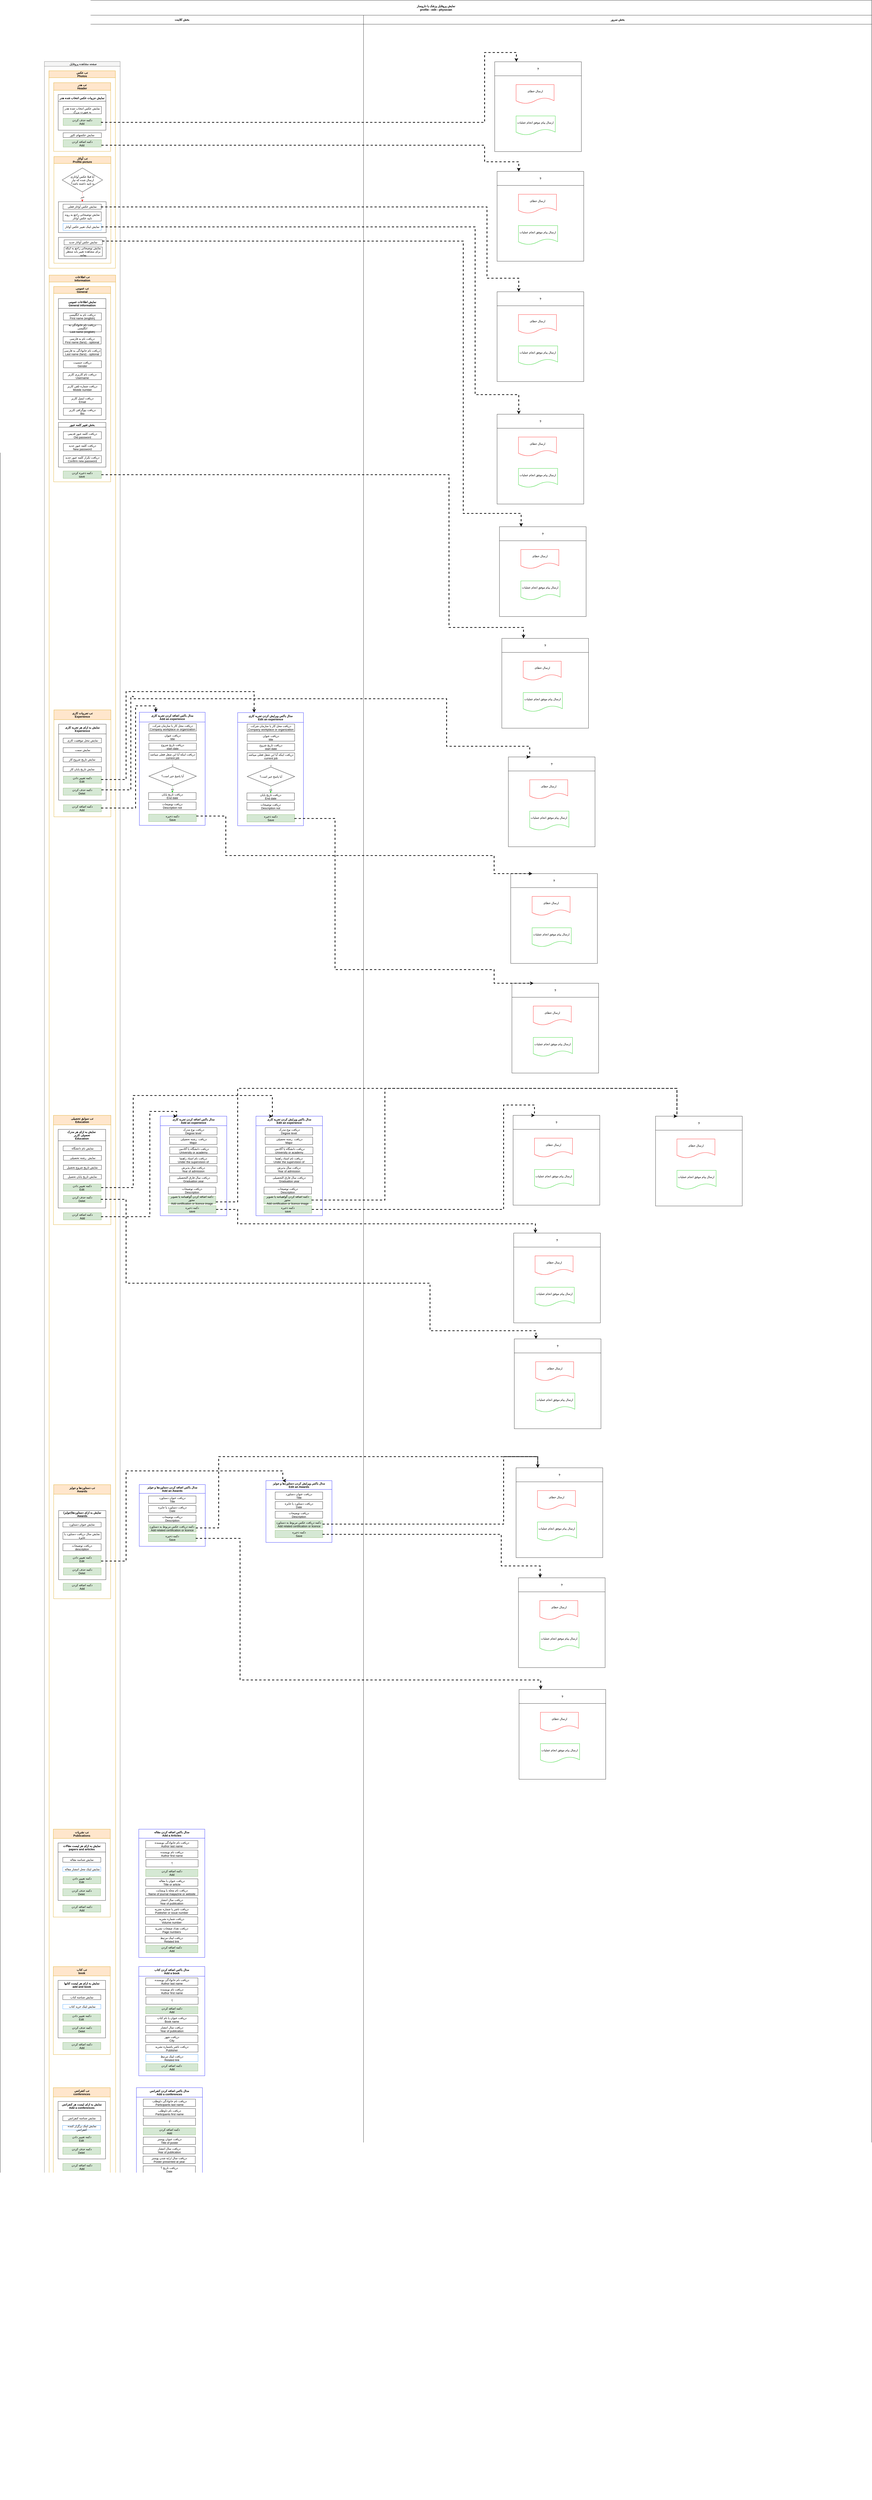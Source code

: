 <mxfile version="11.0.8" type="github"><diagram id="nFZyr5lgO45AVFI8pOyt" name="Page-1"><mxGraphModel dx="4537" dy="-2237" grid="1" gridSize="10" guides="1" tooltips="1" connect="1" arrows="1" fold="1" page="1" pageScale="1" pageWidth="850" pageHeight="1100" math="0" shadow="0"><root><mxCell id="0"/><mxCell id="1" parent="0"/><mxCell id="K7aJOIUCOqWmg4jdZGae-1" value="&lt;span style=&quot;background-color: rgb(255 , 255 , 255)&quot;&gt;نمایش پروفایل پزشک یا داروساز&lt;/span&gt;&lt;br&gt;&lt;span style=&quot;background-color: rgb(255 , 255 , 255)&quot;&gt;profile - edit - physician&lt;/span&gt;" style="swimlane;html=1;childLayout=stackLayout;resizeParent=1;resizeParentMax=0;startSize=63;" parent="1" vertex="1"><mxGeometry x="-760" y="4500" width="3670" height="10520" as="geometry"/></mxCell><mxCell id="K7aJOIUCOqWmg4jdZGae-2" value="&lt;span style=&quot;background-color: rgb(255 , 255 , 255)&quot;&gt;بخش کلاینت&lt;/span&gt;" style="swimlane;html=1;startSize=38;" parent="K7aJOIUCOqWmg4jdZGae-1" vertex="1"><mxGeometry y="63" width="1530" height="10457" as="geometry"/></mxCell><mxCell id="6-1D8ZHgFkMubpNs1xCb-3" value="&#10;  صفحه مشاهده پروفایل&#10;" style="swimlane;fillColor=#f5f5f5;strokeColor=#666666;fontColor=#333333;startSize=20;" parent="K7aJOIUCOqWmg4jdZGae-2" vertex="1"><mxGeometry x="186" y="195" width="319" height="10205" as="geometry"/></mxCell><mxCell id="BDQrtgmXQx_--OrisKJZ-294" value="بله" style="edgeStyle=orthogonalEdgeStyle;rounded=0;orthogonalLoop=1;jettySize=auto;html=1;exitX=1;exitY=0.5;exitDx=0;exitDy=0;entryX=0;entryY=0.5;entryDx=0;entryDy=0;dashed=1;fillColor=#d5e8d4;strokeColor=#00CC00;" parent="6-1D8ZHgFkMubpNs1xCb-3" edge="1"><mxGeometry relative="1" as="geometry"><mxPoint x="248.5" y="340" as="targetPoint"/></mxGeometry></mxCell><mxCell id="f18SdowH7CrWuNwuSoCh-1" value="&#10;تب عکس&#10;Photos&#10;" style="swimlane;fillColor=#ffe6cc;strokeColor=#d79b00;startSize=29;" parent="6-1D8ZHgFkMubpNs1xCb-3" vertex="1"><mxGeometry x="19" y="39" width="280" height="831" as="geometry"/></mxCell><mxCell id="f18SdowH7CrWuNwuSoCh-21" value="&#10;تب هدر&#10;Header&#10;" style="swimlane;fillColor=#ffe6cc;strokeColor=#d79b00;startSize=32;" parent="f18SdowH7CrWuNwuSoCh-1" vertex="1"><mxGeometry x="20" y="50" width="240" height="289" as="geometry"/></mxCell><mxCell id="f18SdowH7CrWuNwuSoCh-22" value="&#10;&#10;نمایش جزییات عکس انتخاب شده هدر&#10;&#10;" style="swimlane;startSize=28;" parent="f18SdowH7CrWuNwuSoCh-21" vertex="1"><mxGeometry x="19" y="50" width="201" height="150" as="geometry"/></mxCell><mxCell id="f18SdowH7CrWuNwuSoCh-23" value="&lt;p&gt;&lt;/p&gt;&lt;p&gt;&lt;/p&gt;&lt;p&gt;&lt;/p&gt;&lt;p&gt;&lt;/p&gt;&lt;p&gt;&lt;/p&gt;&lt;p&gt;&lt;/p&gt;&lt;p&gt;نمایش عکس انتخاب شده هدر به صورت بزرگ&lt;br&gt;&lt;/p&gt;" style="rounded=0;whiteSpace=wrap;html=1;" parent="f18SdowH7CrWuNwuSoCh-22" vertex="1"><mxGeometry x="21" y="50" width="161" height="31" as="geometry"/></mxCell><mxCell id="f18SdowH7CrWuNwuSoCh-25" value="&lt;p&gt;&lt;/p&gt;&lt;p&gt;&lt;/p&gt;&lt;p&gt;&lt;/p&gt;&lt;p&gt;&lt;/p&gt;&lt;p&gt;&lt;/p&gt;&lt;p&gt;&lt;/p&gt;&lt;p&gt;دکمه حذف کردن&lt;br&gt;Add&amp;nbsp;&lt;/p&gt;" style="rounded=0;whiteSpace=wrap;html=1;fillColor=#d5e8d4;strokeColor=#82b366;" parent="f18SdowH7CrWuNwuSoCh-22" vertex="1"><mxGeometry x="21" y="100" width="161" height="30" as="geometry"/></mxCell><mxCell id="f18SdowH7CrWuNwuSoCh-26" value="&lt;p&gt;&lt;/p&gt;&lt;p&gt;&lt;/p&gt;&lt;p&gt;&lt;/p&gt;&lt;p&gt;&lt;/p&gt;&lt;p&gt;&lt;/p&gt;&lt;p&gt;&lt;/p&gt;&lt;p&gt;نمایش عکسهای کاور&lt;br&gt;&lt;/p&gt;" style="rounded=0;whiteSpace=wrap;html=1;" parent="f18SdowH7CrWuNwuSoCh-21" vertex="1"><mxGeometry x="40" y="211" width="161" height="20" as="geometry"/></mxCell><mxCell id="f18SdowH7CrWuNwuSoCh-24" value="&lt;p&gt;&lt;/p&gt;&lt;p&gt;&lt;/p&gt;&lt;p&gt;&lt;/p&gt;&lt;p&gt;&lt;/p&gt;&lt;p&gt;&lt;/p&gt;&lt;p&gt;&lt;/p&gt;&lt;p&gt;دکمه اضافه کردن&lt;br&gt;Add&amp;nbsp;&lt;/p&gt;" style="rounded=0;whiteSpace=wrap;html=1;fillColor=#d5e8d4;strokeColor=#82b366;" parent="f18SdowH7CrWuNwuSoCh-21" vertex="1"><mxGeometry x="40" y="240" width="161" height="31" as="geometry"/></mxCell><mxCell id="f18SdowH7CrWuNwuSoCh-35" value="&#10;تب آواتار&#10;Profile picture&#10;" style="swimlane;fillColor=#ffe6cc;strokeColor=#d79b00;startSize=29;" parent="f18SdowH7CrWuNwuSoCh-1" vertex="1"><mxGeometry x="21" y="361" width="240" height="449" as="geometry"/></mxCell><mxCell id="f18SdowH7CrWuNwuSoCh-43" value="" style="rounded=0;whiteSpace=wrap;html=1;" parent="f18SdowH7CrWuNwuSoCh-35" vertex="1"><mxGeometry x="19" y="190" width="201" height="130" as="geometry"/></mxCell><mxCell id="f18SdowH7CrWuNwuSoCh-39" value="&lt;p&gt;&lt;/p&gt;&lt;p&gt;&lt;/p&gt;&lt;p&gt;&lt;/p&gt;&lt;p&gt;&lt;/p&gt;&lt;p&gt;&lt;/p&gt;&lt;p&gt;&lt;/p&gt;&lt;p&gt;نمایش عکس آواتار فعلی&lt;br&gt;&lt;/p&gt;" style="rounded=0;whiteSpace=wrap;html=1;" parent="f18SdowH7CrWuNwuSoCh-35" vertex="1"><mxGeometry x="38.5" y="200.5" width="161" height="21" as="geometry"/></mxCell><mxCell id="f18SdowH7CrWuNwuSoCh-40" value="&lt;p&gt;&lt;/p&gt;&lt;p&gt;&lt;/p&gt;&lt;p&gt;&lt;/p&gt;&lt;p&gt;&lt;/p&gt;&lt;p&gt;&lt;/p&gt;&lt;p&gt;&lt;/p&gt;&lt;p&gt;نمایش توضیحاتی راجع به روند تایید عکس آواتار&lt;/p&gt;" style="rounded=0;whiteSpace=wrap;html=1;" parent="f18SdowH7CrWuNwuSoCh-35" vertex="1"><mxGeometry x="38.5" y="232.5" width="161" height="39" as="geometry"/></mxCell><mxCell id="f18SdowH7CrWuNwuSoCh-42" value="&lt;p&gt;&lt;/p&gt;&lt;p&gt;&lt;/p&gt;&lt;p&gt;&lt;/p&gt;&lt;p&gt;&lt;/p&gt;&lt;p&gt;&lt;/p&gt;&lt;p&gt;&lt;/p&gt;&lt;p&gt;نمایش لینک تغییر عکس آواتار&lt;br&gt;&lt;/p&gt;" style="rounded=0;whiteSpace=wrap;html=1;fillColor=#FFFFFF;strokeColor=#3399FF;" parent="f18SdowH7CrWuNwuSoCh-35" vertex="1"><mxGeometry x="38.5" y="281.5" width="161" height="29" as="geometry"/></mxCell><mxCell id="f18SdowH7CrWuNwuSoCh-45" value="خیر" style="edgeStyle=orthogonalEdgeStyle;rounded=0;orthogonalLoop=1;jettySize=auto;html=1;exitX=0.5;exitY=1;exitDx=0;exitDy=0;entryX=0.5;entryY=0;entryDx=0;entryDy=0;dashed=1;strokeColor=#FF0000;" parent="f18SdowH7CrWuNwuSoCh-35" source="f18SdowH7CrWuNwuSoCh-44" target="f18SdowH7CrWuNwuSoCh-43" edge="1"><mxGeometry relative="1" as="geometry"/></mxCell><mxCell id="f18SdowH7CrWuNwuSoCh-44" value="آیا قبلا عکس آواتاری&lt;br&gt;&amp;nbsp;ارسال شده که نیاز&lt;br&gt;&amp;nbsp;به تایید داشته باشد؟" style="rhombus;whiteSpace=wrap;html=1;" parent="f18SdowH7CrWuNwuSoCh-35" vertex="1"><mxGeometry x="35" y="48" width="170" height="101" as="geometry"/></mxCell><mxCell id="f18SdowH7CrWuNwuSoCh-47" value="" style="rounded=0;whiteSpace=wrap;html=1;" parent="f18SdowH7CrWuNwuSoCh-35" vertex="1"><mxGeometry x="19" y="340" width="201" height="90" as="geometry"/></mxCell><mxCell id="f18SdowH7CrWuNwuSoCh-48" value="&lt;p&gt;&lt;/p&gt;&lt;p&gt;&lt;/p&gt;&lt;p&gt;&lt;/p&gt;&lt;p&gt;&lt;/p&gt;&lt;p&gt;&lt;/p&gt;&lt;p&gt;&lt;/p&gt;&lt;p&gt;نمایش عکس آواتار جدید&lt;br&gt;&lt;/p&gt;" style="rounded=0;whiteSpace=wrap;html=1;" parent="f18SdowH7CrWuNwuSoCh-35" vertex="1"><mxGeometry x="43" y="350.5" width="161" height="21" as="geometry"/></mxCell><mxCell id="f18SdowH7CrWuNwuSoCh-49" value="&lt;p&gt;&lt;/p&gt;&lt;p&gt;&lt;/p&gt;&lt;p&gt;&lt;/p&gt;&lt;p&gt;&lt;/p&gt;&lt;p&gt;&lt;/p&gt;&lt;p&gt;&lt;/p&gt;&lt;p&gt;نمایش توضیحاتی راجع به اینکه برای مشاهده تغییر باید منتظر بمانند&lt;/p&gt;" style="rounded=0;whiteSpace=wrap;html=1;" parent="f18SdowH7CrWuNwuSoCh-35" vertex="1"><mxGeometry x="43" y="380.5" width="161" height="39" as="geometry"/></mxCell><mxCell id="f18SdowH7CrWuNwuSoCh-28" value="&#10;تب اطلاعات&#10;Information&#10;" style="swimlane;fillColor=#ffe6cc;strokeColor=#d79b00;startSize=29;" parent="6-1D8ZHgFkMubpNs1xCb-3" vertex="1"><mxGeometry x="20" y="899" width="280" height="9281" as="geometry"/></mxCell><mxCell id="BDQrtgmXQx_--OrisKJZ-21" value="&#10;تب عمومی&#10;General&#10;" style="swimlane;fillColor=#ffe6cc;strokeColor=#d79b00;startSize=29;" parent="f18SdowH7CrWuNwuSoCh-28" vertex="1"><mxGeometry x="19" y="48" width="240" height="822" as="geometry"/></mxCell><mxCell id="BDQrtgmXQx_--OrisKJZ-22" value="&#10;نمایش اطلاعات عمومی&#10;General information&#10;" style="swimlane;startSize=41;" parent="BDQrtgmXQx_--OrisKJZ-21" vertex="1"><mxGeometry x="20" y="51" width="200" height="509" as="geometry"/></mxCell><mxCell id="BDQrtgmXQx_--OrisKJZ-23" value="&lt;p&gt;&lt;/p&gt;&lt;p&gt;&lt;/p&gt;&lt;p&gt;&lt;/p&gt;&lt;p&gt;&lt;/p&gt;&lt;p&gt;&lt;/p&gt;&lt;p&gt;&lt;/p&gt;&lt;p&gt;دریافت نام به انگلیسی&lt;br&gt;First name (english)&lt;/p&gt;" style="rounded=0;whiteSpace=wrap;html=1;" parent="BDQrtgmXQx_--OrisKJZ-22" vertex="1"><mxGeometry x="21" y="60" width="160" height="30" as="geometry"/></mxCell><mxCell id="BDQrtgmXQx_--OrisKJZ-24" value="&lt;p&gt;&lt;/p&gt;&lt;p&gt;&lt;/p&gt;&lt;p&gt;&lt;/p&gt;&lt;p&gt;&lt;/p&gt;&lt;p&gt;&lt;/p&gt;&lt;p&gt;&lt;/p&gt;&lt;p&gt;دریافت جنسیت&lt;br&gt;Gender&lt;/p&gt;" style="rounded=0;whiteSpace=wrap;html=1;" parent="BDQrtgmXQx_--OrisKJZ-22" vertex="1"><mxGeometry x="21" y="261" width="160" height="30" as="geometry"/></mxCell><mxCell id="BDQrtgmXQx_--OrisKJZ-25" value="&lt;span&gt;دریافت نام کاربری کاربر&lt;/span&gt;&lt;br&gt;&lt;span&gt;Username&lt;/span&gt;" style="rounded=0;whiteSpace=wrap;html=1;" parent="BDQrtgmXQx_--OrisKJZ-22" vertex="1"><mxGeometry x="20" y="311" width="161" height="30" as="geometry"/></mxCell><mxCell id="BDQrtgmXQx_--OrisKJZ-26" value="&lt;p&gt;&lt;/p&gt;&lt;p&gt;&lt;/p&gt;&lt;p&gt;&lt;/p&gt;&lt;p&gt;&lt;/p&gt;&lt;p&gt;&lt;/p&gt;&lt;p&gt;&lt;/p&gt;&lt;p&gt;دریافت شماره تلفن کاربر&lt;br&gt;Mobile number&lt;br&gt;&lt;/p&gt;" style="rounded=0;whiteSpace=wrap;html=1;" parent="BDQrtgmXQx_--OrisKJZ-22" vertex="1"><mxGeometry x="21" y="361" width="160" height="30" as="geometry"/></mxCell><mxCell id="BDQrtgmXQx_--OrisKJZ-29" value="&lt;p&gt;&lt;/p&gt;&lt;p&gt;&lt;/p&gt;&lt;p&gt;&lt;/p&gt;&lt;p&gt;&lt;/p&gt;&lt;p&gt;&lt;/p&gt;&lt;p&gt;&lt;/p&gt;&lt;p&gt;دریافت ایمیل کاربر&lt;br&gt;Email&lt;br&gt;&lt;/p&gt;" style="rounded=0;whiteSpace=wrap;html=1;" parent="BDQrtgmXQx_--OrisKJZ-22" vertex="1"><mxGeometry x="21" y="412" width="160" height="30" as="geometry"/></mxCell><mxCell id="BDQrtgmXQx_--OrisKJZ-30" value="&lt;p&gt;&lt;/p&gt;&lt;p&gt;&lt;/p&gt;&lt;p&gt;&lt;/p&gt;&lt;p&gt;&lt;/p&gt;&lt;p&gt;&lt;/p&gt;&lt;p&gt;&lt;/p&gt;&lt;p&gt;دریافت نام خانوادگی به انگلیسی&lt;br&gt;Last name (english)&lt;br&gt;&lt;/p&gt;" style="rounded=0;whiteSpace=wrap;html=1;" parent="BDQrtgmXQx_--OrisKJZ-22" vertex="1"><mxGeometry x="21" y="110" width="160" height="30" as="geometry"/></mxCell><mxCell id="f18SdowH7CrWuNwuSoCh-51" value="&lt;p&gt;&lt;/p&gt;&lt;p&gt;&lt;/p&gt;&lt;p&gt;&lt;/p&gt;&lt;p&gt;&lt;/p&gt;&lt;p&gt;&lt;/p&gt;&lt;p&gt;&lt;/p&gt;&lt;p&gt;دریافت نام به فارسی&lt;br&gt;First name (farsi) - optional&lt;/p&gt;" style="rounded=0;whiteSpace=wrap;html=1;" parent="BDQrtgmXQx_--OrisKJZ-22" vertex="1"><mxGeometry x="20" y="160" width="160" height="31" as="geometry"/></mxCell><mxCell id="f18SdowH7CrWuNwuSoCh-53" value="&lt;p&gt;&lt;/p&gt;&lt;p&gt;&lt;/p&gt;&lt;p&gt;&lt;/p&gt;&lt;p&gt;&lt;/p&gt;&lt;p&gt;&lt;/p&gt;&lt;p&gt;&lt;/p&gt;&lt;p&gt;دریافت بیوگرافی کاربر&lt;br&gt;Bio&lt;br&gt;&lt;/p&gt;" style="rounded=0;whiteSpace=wrap;html=1;" parent="BDQrtgmXQx_--OrisKJZ-22" vertex="1"><mxGeometry x="21" y="461" width="160" height="30" as="geometry"/></mxCell><mxCell id="f18SdowH7CrWuNwuSoCh-52" value="&lt;p&gt;&lt;/p&gt;&lt;p&gt;&lt;/p&gt;&lt;p&gt;&lt;/p&gt;&lt;p&gt;&lt;/p&gt;&lt;p&gt;&lt;/p&gt;&lt;p&gt;&lt;/p&gt;&lt;p&gt;دریافت نام خانوادگی به فارسی&lt;br&gt;Last name (farsi) - optional&lt;/p&gt;" style="rounded=0;whiteSpace=wrap;html=1;" parent="BDQrtgmXQx_--OrisKJZ-22" vertex="1"><mxGeometry x="20" y="210.5" width="160" height="31" as="geometry"/></mxCell><mxCell id="f18SdowH7CrWuNwuSoCh-54" value="بخش تغییر کلمه عبور" style="swimlane;startSize=20;" parent="BDQrtgmXQx_--OrisKJZ-21" vertex="1"><mxGeometry x="20" y="572" width="200" height="188" as="geometry"/></mxCell><mxCell id="f18SdowH7CrWuNwuSoCh-55" value="&lt;p&gt;&lt;/p&gt;&lt;p&gt;&lt;/p&gt;&lt;p&gt;&lt;/p&gt;&lt;p&gt;&lt;/p&gt;&lt;p&gt;&lt;/p&gt;&lt;p&gt;دریافت کلمه عبور قدیمی&lt;br&gt;Old password&lt;/p&gt;" style="rounded=0;whiteSpace=wrap;html=1;" parent="f18SdowH7CrWuNwuSoCh-54" vertex="1"><mxGeometry x="21" y="39" width="160" height="31" as="geometry"/></mxCell><mxCell id="f18SdowH7CrWuNwuSoCh-56" value="&lt;p&gt;&lt;/p&gt;&lt;p&gt;&lt;/p&gt;&lt;p&gt;&lt;/p&gt;&lt;p&gt;&lt;/p&gt;&lt;p&gt;&lt;/p&gt;&lt;p&gt;دریافت کلمه عبور&amp;nbsp;جدید&lt;br&gt;New password&lt;/p&gt;" style="rounded=0;whiteSpace=wrap;html=1;" parent="f18SdowH7CrWuNwuSoCh-54" vertex="1"><mxGeometry x="21" y="89" width="160" height="31" as="geometry"/></mxCell><mxCell id="f18SdowH7CrWuNwuSoCh-57" value="&lt;p&gt;&lt;/p&gt;&lt;p&gt;&lt;/p&gt;&lt;p&gt;&lt;/p&gt;&lt;p&gt;&lt;/p&gt;&lt;p&gt;&lt;/p&gt;&lt;p&gt;دریافت تکرار کلمه عبور&amp;nbsp;جدید&lt;br&gt;Confirm new password&lt;/p&gt;" style="rounded=0;whiteSpace=wrap;html=1;" parent="f18SdowH7CrWuNwuSoCh-54" vertex="1"><mxGeometry x="21" y="140" width="160" height="30" as="geometry"/></mxCell><mxCell id="l47nYeFMY6NdPCLZwI0F-96" value="&lt;p&gt;&lt;/p&gt;&lt;p&gt;&lt;/p&gt;&lt;p&gt;&lt;/p&gt;&lt;p&gt;&lt;/p&gt;&lt;p&gt;&lt;/p&gt;&lt;p&gt;&lt;/p&gt;&lt;p&gt;دکمه ذخیره کردن&lt;br&gt;save&amp;nbsp;&lt;/p&gt;" style="rounded=0;whiteSpace=wrap;html=1;fillColor=#d5e8d4;strokeColor=#82b366;" vertex="1" parent="BDQrtgmXQx_--OrisKJZ-21"><mxGeometry x="40" y="776.5" width="161" height="31" as="geometry"/></mxCell><mxCell id="BDQrtgmXQx_--OrisKJZ-65" value="&#10;تب تجربیات کاری&#10;Experience&#10;" style="swimlane;fillColor=#ffe6cc;strokeColor=#d79b00;startSize=41;" parent="f18SdowH7CrWuNwuSoCh-28" vertex="1"><mxGeometry x="20" y="1830" width="240" height="450" as="geometry"/></mxCell><mxCell id="BDQrtgmXQx_--OrisKJZ-39" value="&#10;نمایش به ازای هر تجربه کاری&#10;Experience&#10;" style="swimlane;startSize=41;" parent="BDQrtgmXQx_--OrisKJZ-65" vertex="1"><mxGeometry x="20" y="60" width="200" height="320" as="geometry"/></mxCell><mxCell id="BDQrtgmXQx_--OrisKJZ-40" value="&lt;p&gt;&lt;/p&gt;&lt;p&gt;&lt;/p&gt;&lt;p&gt;&lt;/p&gt;&lt;p&gt;&lt;/p&gt;&lt;p&gt;&lt;/p&gt;&lt;p&gt;&lt;/p&gt;&lt;p&gt;&amp;nbsp;نمایش محل موقعیت کاری&lt;br&gt;&lt;/p&gt;" style="rounded=0;whiteSpace=wrap;html=1;" parent="BDQrtgmXQx_--OrisKJZ-39" vertex="1"><mxGeometry x="19" y="59" width="161" height="20" as="geometry"/></mxCell><mxCell id="BDQrtgmXQx_--OrisKJZ-41" value="&lt;p&gt;&lt;/p&gt;&lt;p&gt;&lt;/p&gt;&lt;p&gt;&lt;/p&gt;&lt;p&gt;&lt;/p&gt;&lt;p&gt;&lt;/p&gt;&lt;p&gt;&lt;/p&gt;&lt;p&gt;نمایش تاریخ شروع کار&lt;br&gt;&lt;/p&gt;" style="rounded=0;whiteSpace=wrap;html=1;" parent="BDQrtgmXQx_--OrisKJZ-39" vertex="1"><mxGeometry x="19" y="139" width="161" height="20" as="geometry"/></mxCell><mxCell id="BDQrtgmXQx_--OrisKJZ-42" value="&lt;p&gt;&lt;/p&gt;&lt;p&gt;&lt;/p&gt;&lt;p&gt;&lt;/p&gt;&lt;p&gt;&lt;/p&gt;&lt;p&gt;&lt;/p&gt;&lt;p&gt;&lt;/p&gt;&lt;p&gt;نمایش تاریخ پایان کار&lt;br&gt;&lt;/p&gt;" style="rounded=0;whiteSpace=wrap;html=1;" parent="BDQrtgmXQx_--OrisKJZ-39" vertex="1"><mxGeometry x="19" y="179" width="161" height="21" as="geometry"/></mxCell><mxCell id="BDQrtgmXQx_--OrisKJZ-45" value="&lt;p&gt;&lt;/p&gt;&lt;p&gt;&lt;/p&gt;&lt;p&gt;&lt;/p&gt;&lt;p&gt;&lt;/p&gt;&lt;p&gt;&lt;/p&gt;&lt;p&gt;&lt;/p&gt;&lt;p&gt;&amp;nbsp;نمایش سمت&lt;br&gt;&lt;/p&gt;" style="rounded=0;whiteSpace=wrap;html=1;" parent="BDQrtgmXQx_--OrisKJZ-39" vertex="1"><mxGeometry x="19" y="99" width="161" height="20" as="geometry"/></mxCell><mxCell id="f18SdowH7CrWuNwuSoCh-63" value="&lt;p&gt;&lt;/p&gt;&lt;p&gt;&lt;/p&gt;&lt;p&gt;&lt;/p&gt;&lt;p&gt;&lt;/p&gt;&lt;p&gt;&lt;/p&gt;&lt;p&gt;&lt;/p&gt;&lt;p&gt;دکمه تغیییر دادن&lt;br&gt;Edit&amp;nbsp;&lt;/p&gt;" style="rounded=0;whiteSpace=wrap;html=1;fillColor=#d5e8d4;strokeColor=#82b366;" parent="BDQrtgmXQx_--OrisKJZ-39" vertex="1"><mxGeometry x="20" y="219" width="160" height="30" as="geometry"/></mxCell><mxCell id="f18SdowH7CrWuNwuSoCh-64" value="&lt;p&gt;&lt;/p&gt;&lt;p&gt;&lt;/p&gt;&lt;p&gt;&lt;/p&gt;&lt;p&gt;&lt;/p&gt;&lt;p&gt;&lt;/p&gt;&lt;p&gt;&lt;/p&gt;&lt;p&gt;دکمه حذف کردن&lt;br&gt;Delet&amp;nbsp;&lt;/p&gt;" style="rounded=0;whiteSpace=wrap;html=1;fillColor=#d5e8d4;strokeColor=#82b366;" parent="BDQrtgmXQx_--OrisKJZ-39" vertex="1"><mxGeometry x="19" y="269" width="161" height="30" as="geometry"/></mxCell><mxCell id="f18SdowH7CrWuNwuSoCh-62" value="&lt;p&gt;&lt;/p&gt;&lt;p&gt;&lt;/p&gt;&lt;p&gt;&lt;/p&gt;&lt;p&gt;&lt;/p&gt;&lt;p&gt;&lt;/p&gt;&lt;p&gt;&lt;/p&gt;&lt;p&gt;دکمه اضافه کردن&lt;br&gt;Add&amp;nbsp;&lt;/p&gt;" style="rounded=0;whiteSpace=wrap;html=1;fillColor=#d5e8d4;strokeColor=#82b366;" parent="BDQrtgmXQx_--OrisKJZ-65" vertex="1"><mxGeometry x="40" y="399" width="160" height="30" as="geometry"/></mxCell><mxCell id="BDQrtgmXQx_--OrisKJZ-74" value="&#10;تب سوابق تحصیلی&#10;Education&#10;" style="swimlane;fillColor=#ffe6cc;strokeColor=#d79b00;startSize=40;" parent="f18SdowH7CrWuNwuSoCh-28" vertex="1"><mxGeometry x="18" y="3536.5" width="242" height="460" as="geometry"/></mxCell><mxCell id="BDQrtgmXQx_--OrisKJZ-46" value="&#10;نمایش به ازای هر مدرک &#10;تحصیلی کاربر&#10;Education&#10;" style="swimlane;startSize=48;" parent="BDQrtgmXQx_--OrisKJZ-74" vertex="1"><mxGeometry x="20" y="59" width="200" height="331" as="geometry"/></mxCell><mxCell id="f18SdowH7CrWuNwuSoCh-89" value="&lt;p&gt;&lt;/p&gt;&lt;p&gt;&lt;/p&gt;&lt;p&gt;&lt;/p&gt;&lt;p&gt;&lt;/p&gt;&lt;p&gt;&lt;/p&gt;&lt;p&gt;&lt;/p&gt;&lt;p&gt;دکمه تغیییر دادن&lt;br&gt;Edit&amp;nbsp;&lt;/p&gt;" style="rounded=0;whiteSpace=wrap;html=1;fillColor=#d5e8d4;strokeColor=#82b366;" parent="BDQrtgmXQx_--OrisKJZ-46" vertex="1"><mxGeometry x="22" y="230" width="159" height="30" as="geometry"/></mxCell><mxCell id="f18SdowH7CrWuNwuSoCh-90" value="&lt;p&gt;&lt;/p&gt;&lt;p&gt;&lt;/p&gt;&lt;p&gt;&lt;/p&gt;&lt;p&gt;&lt;/p&gt;&lt;p&gt;&lt;/p&gt;&lt;p&gt;&lt;/p&gt;&lt;p&gt;دکمه حذف کردن&lt;br&gt;Delet&amp;nbsp;&lt;/p&gt;" style="rounded=0;whiteSpace=wrap;html=1;fillColor=#d5e8d4;strokeColor=#82b366;" parent="BDQrtgmXQx_--OrisKJZ-46" vertex="1"><mxGeometry x="22" y="278" width="159" height="30" as="geometry"/></mxCell><mxCell id="f18SdowH7CrWuNwuSoCh-92" value="&lt;p&gt;&lt;/p&gt;&lt;p&gt;&lt;/p&gt;&lt;p&gt;&lt;/p&gt;&lt;p&gt;&lt;/p&gt;&lt;p&gt;&lt;/p&gt;&lt;p&gt;&lt;/p&gt;&lt;p&gt;&amp;nbsp;نمایش نام دانشگاه&lt;br&gt;&lt;/p&gt;" style="rounded=0;whiteSpace=wrap;html=1;" parent="BDQrtgmXQx_--OrisKJZ-46" vertex="1"><mxGeometry x="21" y="70" width="161" height="20" as="geometry"/></mxCell><mxCell id="f18SdowH7CrWuNwuSoCh-95" value="&lt;p&gt;&lt;/p&gt;&lt;p&gt;&lt;/p&gt;&lt;p&gt;&lt;/p&gt;&lt;p&gt;&lt;/p&gt;&lt;p&gt;&lt;/p&gt;&lt;p&gt;&lt;/p&gt;&lt;p&gt;&amp;nbsp;نمایش&amp;nbsp; رشته تحصیلی&lt;br&gt;&lt;/p&gt;" style="rounded=0;whiteSpace=wrap;html=1;" parent="BDQrtgmXQx_--OrisKJZ-46" vertex="1"><mxGeometry x="22" y="110" width="160" height="20" as="geometry"/></mxCell><mxCell id="f18SdowH7CrWuNwuSoCh-93" value="&lt;p&gt;&lt;/p&gt;&lt;p&gt;&lt;/p&gt;&lt;p&gt;&lt;/p&gt;&lt;p&gt;&lt;/p&gt;&lt;p&gt;&lt;/p&gt;&lt;p&gt;&lt;/p&gt;&lt;p&gt;&amp;nbsp;نمایش تاریخ شروع تحصیل&amp;nbsp;&lt;br&gt;&lt;/p&gt;" style="rounded=0;whiteSpace=wrap;html=1;" parent="BDQrtgmXQx_--OrisKJZ-46" vertex="1"><mxGeometry x="22" y="151" width="160" height="18" as="geometry"/></mxCell><mxCell id="f18SdowH7CrWuNwuSoCh-94" value="&lt;p&gt;&lt;/p&gt;&lt;p&gt;&lt;/p&gt;&lt;p&gt;&lt;/p&gt;&lt;p&gt;&lt;/p&gt;&lt;p&gt;&lt;/p&gt;&lt;p&gt;&lt;/p&gt;&lt;p&gt;&amp;nbsp;نمایش تاریخ پایان تحصیل&amp;nbsp;&lt;br&gt;&lt;/p&gt;" style="rounded=0;whiteSpace=wrap;html=1;" parent="BDQrtgmXQx_--OrisKJZ-46" vertex="1"><mxGeometry x="22" y="190" width="160" height="19" as="geometry"/></mxCell><mxCell id="f18SdowH7CrWuNwuSoCh-77" value="&lt;p&gt;&lt;/p&gt;&lt;p&gt;&lt;/p&gt;&lt;p&gt;&lt;/p&gt;&lt;p&gt;&lt;/p&gt;&lt;p&gt;&lt;/p&gt;&lt;p&gt;دکمه اضافه کردن&lt;br&gt;Add&lt;/p&gt;" style="rounded=0;whiteSpace=wrap;html=1;fillColor=#d5e8d4;strokeColor=#82b366;" parent="BDQrtgmXQx_--OrisKJZ-74" vertex="1"><mxGeometry x="42" y="410" width="160" height="30" as="geometry"/></mxCell><mxCell id="BDQrtgmXQx_--OrisKJZ-81" value="&#10;تب دستاوردها و جوایز&#10;Awards&#10;" style="swimlane;fillColor=#ffe6cc;strokeColor=#d79b00;startSize=40;" parent="f18SdowH7CrWuNwuSoCh-28" vertex="1"><mxGeometry x="19" y="5091" width="240" height="480" as="geometry"/></mxCell><mxCell id="BDQrtgmXQx_--OrisKJZ-51" value="&#10;(نمایش به ازای دستاوردها(جوایز&#10;Awards&#10;" style="swimlane;startSize=30;" parent="BDQrtgmXQx_--OrisKJZ-81" vertex="1"><mxGeometry x="21" y="109" width="199" height="291" as="geometry"/></mxCell><mxCell id="BDQrtgmXQx_--OrisKJZ-53" value="&lt;p&gt;&lt;/p&gt;&lt;p&gt;&lt;/p&gt;&lt;p&gt;&lt;/p&gt;&lt;p&gt;&lt;/p&gt;&lt;p&gt;&lt;/p&gt;&lt;p&gt;&lt;/p&gt;&lt;p&gt;نمایش سال دریافت دستاورد یا جایزه&lt;/p&gt;" style="rounded=0;whiteSpace=wrap;html=1;" parent="BDQrtgmXQx_--OrisKJZ-51" vertex="1"><mxGeometry x="18" y="91" width="161" height="30" as="geometry"/></mxCell><mxCell id="BDQrtgmXQx_--OrisKJZ-55" value="&lt;p&gt;&lt;/p&gt;&lt;p&gt;&lt;/p&gt;&lt;p&gt;&lt;/p&gt;&lt;p&gt;&lt;/p&gt;&lt;p&gt;&lt;/p&gt;&lt;p&gt;&lt;/p&gt;&lt;p&gt;نمایش عنوان دستاورد&lt;br&gt;&lt;/p&gt;" style="rounded=0;whiteSpace=wrap;html=1;" parent="BDQrtgmXQx_--OrisKJZ-51" vertex="1"><mxGeometry x="18" y="49" width="161" height="20" as="geometry"/></mxCell><mxCell id="f18SdowH7CrWuNwuSoCh-104" value="&lt;p&gt;&lt;/p&gt;&lt;p&gt;&lt;/p&gt;&lt;p&gt;&lt;/p&gt;&lt;p&gt;&lt;/p&gt;&lt;p&gt;&lt;/p&gt;&lt;p&gt;دریافت توضیحات&lt;br&gt;description&lt;br&gt;&lt;/p&gt;" style="rounded=0;whiteSpace=wrap;html=1;" parent="BDQrtgmXQx_--OrisKJZ-51" vertex="1"><mxGeometry x="18" y="140" width="161" height="29" as="geometry"/></mxCell><mxCell id="f18SdowH7CrWuNwuSoCh-105" value="&lt;p&gt;&lt;/p&gt;&lt;p&gt;&lt;/p&gt;&lt;p&gt;&lt;/p&gt;&lt;p&gt;&lt;/p&gt;&lt;p&gt;&lt;/p&gt;&lt;p&gt;&lt;/p&gt;&lt;p&gt;دکمه تغیییر دادن&lt;br&gt;Edit&amp;nbsp;&lt;/p&gt;" style="rounded=0;whiteSpace=wrap;html=1;fillColor=#d5e8d4;strokeColor=#82b366;" parent="BDQrtgmXQx_--OrisKJZ-51" vertex="1"><mxGeometry x="20" y="190" width="159" height="30" as="geometry"/></mxCell><mxCell id="f18SdowH7CrWuNwuSoCh-106" value="&lt;p&gt;&lt;/p&gt;&lt;p&gt;&lt;/p&gt;&lt;p&gt;&lt;/p&gt;&lt;p&gt;&lt;/p&gt;&lt;p&gt;&lt;/p&gt;&lt;p&gt;&lt;/p&gt;&lt;p&gt;دکمه حذف کردن&lt;br&gt;Delet&amp;nbsp;&lt;/p&gt;" style="rounded=0;whiteSpace=wrap;html=1;fillColor=#d5e8d4;strokeColor=#82b366;" parent="BDQrtgmXQx_--OrisKJZ-51" vertex="1"><mxGeometry x="20" y="241" width="159" height="30" as="geometry"/></mxCell><mxCell id="f18SdowH7CrWuNwuSoCh-107" value="&lt;p&gt;&lt;/p&gt;&lt;p&gt;&lt;/p&gt;&lt;p&gt;&lt;/p&gt;&lt;p&gt;&lt;/p&gt;&lt;p&gt;&lt;/p&gt;&lt;p&gt;دکمه اضافه کردن&lt;br&gt;Add&lt;/p&gt;" style="rounded=0;whiteSpace=wrap;html=1;fillColor=#d5e8d4;strokeColor=#82b366;" parent="BDQrtgmXQx_--OrisKJZ-81" vertex="1"><mxGeometry x="40" y="415" width="160" height="30" as="geometry"/></mxCell><mxCell id="BDQrtgmXQx_--OrisKJZ-87" value="&#10;تب نشریات&#10;Publications&#10;" style="swimlane;fillColor=#ffe6cc;strokeColor=#d79b00;startSize=39;" parent="f18SdowH7CrWuNwuSoCh-28" vertex="1"><mxGeometry x="17.5" y="6541" width="240" height="370" as="geometry"/></mxCell><mxCell id="BDQrtgmXQx_--OrisKJZ-60" value="&#10;نمایش به ازای هر لیست مقالات&#10;papers and articles&#10;" style="swimlane;startSize=38;" parent="BDQrtgmXQx_--OrisKJZ-87" vertex="1"><mxGeometry x="20" y="58" width="200" height="242" as="geometry"/></mxCell><mxCell id="BDQrtgmXQx_--OrisKJZ-106" value="&lt;p&gt;&lt;/p&gt;&lt;p&gt;&lt;/p&gt;&lt;p&gt;&lt;/p&gt;&lt;p&gt;&lt;/p&gt;&lt;p&gt;&lt;/p&gt;&lt;p&gt;&lt;/p&gt;&lt;p&gt;نمایش شناسه مقاله&lt;/p&gt;" style="rounded=0;whiteSpace=wrap;html=1;" parent="BDQrtgmXQx_--OrisKJZ-60" vertex="1"><mxGeometry x="20" y="61" width="160" height="20" as="geometry"/></mxCell><mxCell id="BDQrtgmXQx_--OrisKJZ-110" value="&lt;p&gt;&lt;/p&gt;&lt;p&gt;&lt;/p&gt;&lt;p&gt;&lt;/p&gt;&lt;p&gt;&lt;/p&gt;&lt;p&gt;&lt;/p&gt;&lt;p&gt;&lt;/p&gt;&lt;p&gt;&amp;nbsp;نمایش لینک محل انتشار مقاله&lt;/p&gt;" style="rounded=0;whiteSpace=wrap;html=1;fillColor=#FFFFFF;strokeColor=#3399FF;" parent="BDQrtgmXQx_--OrisKJZ-60" vertex="1"><mxGeometry x="20" y="101" width="160" height="19" as="geometry"/></mxCell><mxCell id="f18SdowH7CrWuNwuSoCh-119" value="&lt;p&gt;&lt;/p&gt;&lt;p&gt;&lt;/p&gt;&lt;p&gt;&lt;/p&gt;&lt;p&gt;&lt;/p&gt;&lt;p&gt;&lt;/p&gt;&lt;p&gt;&lt;/p&gt;&lt;p&gt;دکمه تغیییر دادن&lt;br&gt;Edit&amp;nbsp;&lt;/p&gt;" style="rounded=0;whiteSpace=wrap;html=1;fillColor=#d5e8d4;strokeColor=#82b366;" parent="BDQrtgmXQx_--OrisKJZ-60" vertex="1"><mxGeometry x="21" y="141.5" width="159" height="30" as="geometry"/></mxCell><mxCell id="f18SdowH7CrWuNwuSoCh-120" value="&lt;p&gt;&lt;/p&gt;&lt;p&gt;&lt;/p&gt;&lt;p&gt;&lt;/p&gt;&lt;p&gt;&lt;/p&gt;&lt;p&gt;&lt;/p&gt;&lt;p&gt;&lt;/p&gt;&lt;p&gt;دکمه حذف کردن&lt;br&gt;Delet&amp;nbsp;&lt;/p&gt;" style="rounded=0;whiteSpace=wrap;html=1;fillColor=#d5e8d4;strokeColor=#82b366;" parent="BDQrtgmXQx_--OrisKJZ-60" vertex="1"><mxGeometry x="20" y="192.5" width="159" height="30" as="geometry"/></mxCell><mxCell id="f18SdowH7CrWuNwuSoCh-121" value="&lt;p&gt;&lt;/p&gt;&lt;p&gt;&lt;/p&gt;&lt;p&gt;&lt;/p&gt;&lt;p&gt;&lt;/p&gt;&lt;p&gt;&lt;/p&gt;&lt;p&gt;دکمه اضافه کردن&lt;br&gt;Add&lt;/p&gt;" style="rounded=0;whiteSpace=wrap;html=1;fillColor=#d5e8d4;strokeColor=#82b366;" parent="BDQrtgmXQx_--OrisKJZ-87" vertex="1"><mxGeometry x="40" y="319" width="160" height="30" as="geometry"/></mxCell><mxCell id="tLWEemvWPfhQ664aUwLN-1" value="&#10;تب کتاب&#10;book&#10;" style="swimlane;fillColor=#ffe6cc;strokeColor=#d79b00;startSize=39;" parent="f18SdowH7CrWuNwuSoCh-28" vertex="1"><mxGeometry x="17.5" y="7119.5" width="240" height="370" as="geometry"/></mxCell><mxCell id="tLWEemvWPfhQ664aUwLN-2" value="&#10;نمایش به ازای هر لیست کتابها&#10;add and book&#10;" style="swimlane;startSize=38;" parent="tLWEemvWPfhQ664aUwLN-1" vertex="1"><mxGeometry x="20" y="58" width="200" height="242" as="geometry"/></mxCell><mxCell id="tLWEemvWPfhQ664aUwLN-3" value="&lt;p&gt;&lt;/p&gt;&lt;p&gt;&lt;/p&gt;&lt;p&gt;&lt;/p&gt;&lt;p&gt;&lt;/p&gt;&lt;p&gt;&lt;/p&gt;&lt;p&gt;&lt;/p&gt;&lt;p&gt;نمایش شناسه کتاب&lt;br&gt;&lt;/p&gt;" style="rounded=0;whiteSpace=wrap;html=1;" parent="tLWEemvWPfhQ664aUwLN-2" vertex="1"><mxGeometry x="20" y="61" width="160" height="20" as="geometry"/></mxCell><mxCell id="tLWEemvWPfhQ664aUwLN-4" value="&lt;p&gt;&lt;/p&gt;&lt;p&gt;&lt;/p&gt;&lt;p&gt;&lt;/p&gt;&lt;p&gt;&lt;/p&gt;&lt;p&gt;&lt;/p&gt;&lt;p&gt;&lt;/p&gt;&lt;p&gt;&amp;nbsp;نمایش لینک خرید کتاب&lt;br&gt;&lt;/p&gt;" style="rounded=0;whiteSpace=wrap;html=1;fillColor=#FFFFFF;strokeColor=#3399FF;" parent="tLWEemvWPfhQ664aUwLN-2" vertex="1"><mxGeometry x="20" y="101" width="160" height="19" as="geometry"/></mxCell><mxCell id="tLWEemvWPfhQ664aUwLN-5" value="&lt;p&gt;&lt;/p&gt;&lt;p&gt;&lt;/p&gt;&lt;p&gt;&lt;/p&gt;&lt;p&gt;&lt;/p&gt;&lt;p&gt;&lt;/p&gt;&lt;p&gt;&lt;/p&gt;&lt;p&gt;دکمه تغیییر دادن&lt;br&gt;Edit&amp;nbsp;&lt;/p&gt;" style="rounded=0;whiteSpace=wrap;html=1;fillColor=#d5e8d4;strokeColor=#82b366;" parent="tLWEemvWPfhQ664aUwLN-2" vertex="1"><mxGeometry x="20" y="141.5" width="159" height="30" as="geometry"/></mxCell><mxCell id="tLWEemvWPfhQ664aUwLN-6" value="&lt;p&gt;&lt;/p&gt;&lt;p&gt;&lt;/p&gt;&lt;p&gt;&lt;/p&gt;&lt;p&gt;&lt;/p&gt;&lt;p&gt;&lt;/p&gt;&lt;p&gt;&lt;/p&gt;&lt;p&gt;دکمه حذف کردن&lt;br&gt;Delet&amp;nbsp;&lt;/p&gt;" style="rounded=0;whiteSpace=wrap;html=1;fillColor=#d5e8d4;strokeColor=#82b366;" parent="tLWEemvWPfhQ664aUwLN-2" vertex="1"><mxGeometry x="21" y="191.5" width="159" height="30" as="geometry"/></mxCell><mxCell id="tLWEemvWPfhQ664aUwLN-7" value="&lt;p&gt;&lt;/p&gt;&lt;p&gt;&lt;/p&gt;&lt;p&gt;&lt;/p&gt;&lt;p&gt;&lt;/p&gt;&lt;p&gt;&lt;/p&gt;&lt;p&gt;دکمه اضافه کردن&lt;br&gt;Add&lt;/p&gt;" style="rounded=0;whiteSpace=wrap;html=1;fillColor=#d5e8d4;strokeColor=#82b366;" parent="tLWEemvWPfhQ664aUwLN-1" vertex="1"><mxGeometry x="40" y="319" width="160" height="30" as="geometry"/></mxCell><mxCell id="tLWEemvWPfhQ664aUwLN-31" value="&#10;تب کنفرانس&#10;conferences&#10;" style="swimlane;fillColor=#ffe6cc;strokeColor=#d79b00;startSize=39;" parent="f18SdowH7CrWuNwuSoCh-28" vertex="1"><mxGeometry x="17.5" y="7629" width="240" height="370" as="geometry"/></mxCell><mxCell id="tLWEemvWPfhQ664aUwLN-32" value="&#10;نمایش به ازای لیست هر کنفرانس&#10;Add a conferences&#10;" style="swimlane;startSize=38;" parent="tLWEemvWPfhQ664aUwLN-31" vertex="1"><mxGeometry x="20" y="58" width="200" height="242" as="geometry"/></mxCell><mxCell id="tLWEemvWPfhQ664aUwLN-33" value="&lt;p&gt;&lt;/p&gt;&lt;p&gt;&lt;/p&gt;&lt;p&gt;&lt;/p&gt;&lt;p&gt;&lt;/p&gt;&lt;p&gt;&lt;/p&gt;&lt;p&gt;&lt;/p&gt;&lt;p&gt;نمایش شناسه کنفرانس&lt;br&gt;&lt;/p&gt;" style="rounded=0;whiteSpace=wrap;html=1;" parent="tLWEemvWPfhQ664aUwLN-32" vertex="1"><mxGeometry x="20" y="61" width="160" height="20" as="geometry"/></mxCell><mxCell id="tLWEemvWPfhQ664aUwLN-34" value="&lt;p&gt;&lt;/p&gt;&lt;p&gt;&lt;/p&gt;&lt;p&gt;&lt;/p&gt;&lt;p&gt;&lt;/p&gt;&lt;p&gt;&lt;/p&gt;&lt;p&gt;&lt;/p&gt;&lt;p&gt;&amp;nbsp;نمایش لینک برگزار کننده کنفرانس&lt;br&gt;&lt;/p&gt;" style="rounded=0;whiteSpace=wrap;html=1;fillColor=#FFFFFF;strokeColor=#3399FF;" parent="tLWEemvWPfhQ664aUwLN-32" vertex="1"><mxGeometry x="19" y="101" width="160" height="19" as="geometry"/></mxCell><mxCell id="tLWEemvWPfhQ664aUwLN-35" value="&lt;p&gt;&lt;/p&gt;&lt;p&gt;&lt;/p&gt;&lt;p&gt;&lt;/p&gt;&lt;p&gt;&lt;/p&gt;&lt;p&gt;&lt;/p&gt;&lt;p&gt;&lt;/p&gt;&lt;p&gt;دکمه تغیییر دادن&lt;br&gt;Edit&amp;nbsp;&lt;/p&gt;" style="rounded=0;whiteSpace=wrap;html=1;fillColor=#d5e8d4;strokeColor=#82b366;" parent="tLWEemvWPfhQ664aUwLN-32" vertex="1"><mxGeometry x="20" y="141.5" width="159" height="30" as="geometry"/></mxCell><mxCell id="tLWEemvWPfhQ664aUwLN-36" value="&lt;p&gt;&lt;/p&gt;&lt;p&gt;&lt;/p&gt;&lt;p&gt;&lt;/p&gt;&lt;p&gt;&lt;/p&gt;&lt;p&gt;&lt;/p&gt;&lt;p&gt;&lt;/p&gt;&lt;p&gt;دکمه حذف کردن&lt;br&gt;Delet&amp;nbsp;&lt;/p&gt;" style="rounded=0;whiteSpace=wrap;html=1;fillColor=#d5e8d4;strokeColor=#82b366;" parent="tLWEemvWPfhQ664aUwLN-32" vertex="1"><mxGeometry x="20" y="192.5" width="159" height="30" as="geometry"/></mxCell><mxCell id="tLWEemvWPfhQ664aUwLN-37" value="&lt;p&gt;&lt;/p&gt;&lt;p&gt;&lt;/p&gt;&lt;p&gt;&lt;/p&gt;&lt;p&gt;&lt;/p&gt;&lt;p&gt;&lt;/p&gt;&lt;p&gt;دکمه اضافه کردن&lt;br&gt;Add&lt;/p&gt;" style="rounded=0;whiteSpace=wrap;html=1;fillColor=#d5e8d4;strokeColor=#82b366;" parent="tLWEemvWPfhQ664aUwLN-31" vertex="1"><mxGeometry x="40" y="319" width="160" height="30" as="geometry"/></mxCell><mxCell id="tLWEemvWPfhQ664aUwLN-53" value="&#10;تب پژوهش&#10;research&#10;" style="swimlane;fillColor=#ffe6cc;strokeColor=#d79b00;startSize=39;" parent="f18SdowH7CrWuNwuSoCh-28" vertex="1"><mxGeometry x="16.5" y="8159" width="240" height="370" as="geometry"/></mxCell><mxCell id="tLWEemvWPfhQ664aUwLN-54" value="&#10;نمایش به ازای لیست هر پژوهش&#10;add a research&#10;" style="swimlane;startSize=41;" parent="tLWEemvWPfhQ664aUwLN-53" vertex="1"><mxGeometry x="20" y="58" width="200" height="242" as="geometry"/></mxCell><mxCell id="tLWEemvWPfhQ664aUwLN-55" value="&lt;p&gt;&lt;/p&gt;&lt;p&gt;&lt;/p&gt;&lt;p&gt;&lt;/p&gt;&lt;p&gt;&lt;/p&gt;&lt;p&gt;&lt;/p&gt;&lt;p&gt;&lt;/p&gt;&lt;p&gt;نمایش شناسه پژوهش&lt;br&gt;&lt;/p&gt;" style="rounded=0;whiteSpace=wrap;html=1;" parent="tLWEemvWPfhQ664aUwLN-54" vertex="1"><mxGeometry x="20" y="61" width="160" height="20" as="geometry"/></mxCell><mxCell id="tLWEemvWPfhQ664aUwLN-56" value="&lt;p&gt;&lt;/p&gt;&lt;p&gt;&lt;/p&gt;&lt;p&gt;&lt;/p&gt;&lt;p&gt;&lt;/p&gt;&lt;p&gt;&lt;/p&gt;&lt;p&gt;&lt;/p&gt;&lt;p&gt;&amp;nbsp;نمایش لینک ؟&lt;br&gt;&lt;/p&gt;" style="rounded=0;whiteSpace=wrap;html=1;fillColor=#FFFFFF;strokeColor=#3399FF;" parent="tLWEemvWPfhQ664aUwLN-54" vertex="1"><mxGeometry x="20" y="101" width="160" height="19" as="geometry"/></mxCell><mxCell id="tLWEemvWPfhQ664aUwLN-57" value="&lt;p&gt;&lt;/p&gt;&lt;p&gt;&lt;/p&gt;&lt;p&gt;&lt;/p&gt;&lt;p&gt;&lt;/p&gt;&lt;p&gt;&lt;/p&gt;&lt;p&gt;&lt;/p&gt;&lt;p&gt;دکمه تغیییر دادن&lt;br&gt;Edit&amp;nbsp;&lt;/p&gt;" style="rounded=0;whiteSpace=wrap;html=1;fillColor=#d5e8d4;strokeColor=#82b366;" parent="tLWEemvWPfhQ664aUwLN-54" vertex="1"><mxGeometry x="21" y="141.5" width="159" height="30" as="geometry"/></mxCell><mxCell id="tLWEemvWPfhQ664aUwLN-58" value="&lt;p&gt;&lt;/p&gt;&lt;p&gt;&lt;/p&gt;&lt;p&gt;&lt;/p&gt;&lt;p&gt;&lt;/p&gt;&lt;p&gt;&lt;/p&gt;&lt;p&gt;&lt;/p&gt;&lt;p&gt;دکمه حذف کردن&lt;br&gt;Delet&amp;nbsp;&lt;/p&gt;" style="rounded=0;whiteSpace=wrap;html=1;fillColor=#d5e8d4;strokeColor=#82b366;" parent="tLWEemvWPfhQ664aUwLN-54" vertex="1"><mxGeometry x="21" y="191.5" width="159" height="30" as="geometry"/></mxCell><mxCell id="tLWEemvWPfhQ664aUwLN-59" value="&lt;p&gt;&lt;/p&gt;&lt;p&gt;&lt;/p&gt;&lt;p&gt;&lt;/p&gt;&lt;p&gt;&lt;/p&gt;&lt;p&gt;&lt;/p&gt;&lt;p&gt;دکمه اضافه کردن&lt;br&gt;Add&lt;/p&gt;" style="rounded=0;whiteSpace=wrap;html=1;fillColor=#d5e8d4;strokeColor=#82b366;" parent="tLWEemvWPfhQ664aUwLN-53" vertex="1"><mxGeometry x="40" y="319" width="160" height="30" as="geometry"/></mxCell><mxCell id="BDQrtgmXQx_--OrisKJZ-92" value="&#10;تب علاقه مندی ها&#10;interests&#10;" style="swimlane;fillColor=#ffe6cc;strokeColor=#d79b00;startSize=28;" parent="f18SdowH7CrWuNwuSoCh-28" vertex="1"><mxGeometry x="17.5" y="8679" width="240" height="570" as="geometry"/></mxCell><mxCell id="BDQrtgmXQx_--OrisKJZ-93" value="&#10;نمایش لیست مهارتها&#10;Skills&#10;" style="swimlane;startSize=31;" parent="BDQrtgmXQx_--OrisKJZ-92" vertex="1"><mxGeometry x="20" y="50" width="200" height="270" as="geometry"/></mxCell><mxCell id="BDQrtgmXQx_--OrisKJZ-94" value="&lt;p&gt;&lt;/p&gt;&lt;p&gt;&lt;/p&gt;&lt;p&gt;&lt;/p&gt;&lt;p&gt;&lt;/p&gt;&lt;p&gt;&lt;/p&gt;&lt;p&gt;&lt;/p&gt;&lt;p&gt;نمایش عنوان مهارت&lt;/p&gt;" style="rounded=0;whiteSpace=wrap;html=1;" parent="BDQrtgmXQx_--OrisKJZ-93" vertex="1"><mxGeometry x="19" y="49" width="161" height="23" as="geometry"/></mxCell><mxCell id="BDQrtgmXQx_--OrisKJZ-96" value="&lt;p&gt;&lt;/p&gt;&lt;p&gt;&lt;/p&gt;&lt;p&gt;&lt;/p&gt;&lt;p&gt;&lt;/p&gt;&lt;p&gt;&lt;/p&gt;&lt;p&gt;&lt;/p&gt;&lt;p&gt;میزان تسلط به مهارت&lt;/p&gt;" style="rounded=0;whiteSpace=wrap;html=1;" parent="BDQrtgmXQx_--OrisKJZ-93" vertex="1"><mxGeometry x="19" y="89" width="161" height="20" as="geometry"/></mxCell><mxCell id="tLWEemvWPfhQ664aUwLN-73" value="&lt;p&gt;&lt;/p&gt;&lt;p&gt;&lt;/p&gt;&lt;p&gt;&lt;/p&gt;&lt;p&gt;&lt;/p&gt;&lt;p&gt;&lt;/p&gt;&lt;p&gt;&lt;/p&gt;&lt;p&gt;?&lt;/p&gt;" style="rounded=0;whiteSpace=wrap;html=1;" parent="BDQrtgmXQx_--OrisKJZ-93" vertex="1"><mxGeometry x="19" y="128" width="161" height="20" as="geometry"/></mxCell><mxCell id="tLWEemvWPfhQ664aUwLN-76" value="&lt;p&gt;&lt;/p&gt;&lt;p&gt;&lt;/p&gt;&lt;p&gt;&lt;/p&gt;&lt;p&gt;&lt;/p&gt;&lt;p&gt;&lt;/p&gt;&lt;p&gt;&lt;/p&gt;&lt;p&gt;دکمه تغیییر دادن&lt;br&gt;Edit&amp;nbsp;&lt;/p&gt;" style="rounded=0;whiteSpace=wrap;html=1;fillColor=#d5e8d4;strokeColor=#82b366;" parent="BDQrtgmXQx_--OrisKJZ-93" vertex="1"><mxGeometry x="20" y="170" width="159" height="30" as="geometry"/></mxCell><mxCell id="tLWEemvWPfhQ664aUwLN-77" value="&lt;p&gt;&lt;/p&gt;&lt;p&gt;&lt;/p&gt;&lt;p&gt;&lt;/p&gt;&lt;p&gt;&lt;/p&gt;&lt;p&gt;&lt;/p&gt;&lt;p&gt;&lt;/p&gt;&lt;p&gt;دکمه حذف کردن&lt;br&gt;Delet&amp;nbsp;&lt;/p&gt;" style="rounded=0;whiteSpace=wrap;html=1;fillColor=#d5e8d4;strokeColor=#82b366;" parent="BDQrtgmXQx_--OrisKJZ-93" vertex="1"><mxGeometry x="21" y="221" width="159" height="30" as="geometry"/></mxCell><mxCell id="BDQrtgmXQx_--OrisKJZ-122" value="&#10;نمایش لیست علاقه مندی ها&#10;interests&#10;" style="swimlane;startSize=28;" parent="BDQrtgmXQx_--OrisKJZ-92" vertex="1"><mxGeometry x="20" y="410" width="200" height="90" as="geometry"/></mxCell><mxCell id="BDQrtgmXQx_--OrisKJZ-123" value="&lt;p&gt;&lt;/p&gt;&lt;p&gt;&lt;/p&gt;&lt;p&gt;&lt;/p&gt;&lt;p&gt;&lt;/p&gt;&lt;p&gt;&lt;/p&gt;&lt;p&gt;&lt;/p&gt;&lt;p&gt;نمایش عنوان مهارت&lt;/p&gt;" style="rounded=0;whiteSpace=wrap;html=1;" parent="BDQrtgmXQx_--OrisKJZ-122" vertex="1"><mxGeometry x="20" y="49" width="160" height="21" as="geometry"/></mxCell><mxCell id="tLWEemvWPfhQ664aUwLN-246" value="&lt;p&gt;&lt;/p&gt;&lt;p&gt;&lt;/p&gt;&lt;p&gt;&lt;/p&gt;&lt;p&gt;&lt;/p&gt;&lt;p&gt;&lt;/p&gt;&lt;p&gt;دکمه اضافه کردن&lt;br&gt;Add&lt;/p&gt;" style="rounded=0;whiteSpace=wrap;html=1;fillColor=#d5e8d4;strokeColor=#82b366;" parent="BDQrtgmXQx_--OrisKJZ-92" vertex="1"><mxGeometry x="40" y="340" width="160" height="30" as="geometry"/></mxCell><mxCell id="tLWEemvWPfhQ664aUwLN-247" value="&lt;p&gt;&lt;/p&gt;&lt;p&gt;&lt;/p&gt;&lt;p&gt;&lt;/p&gt;&lt;p&gt;&lt;/p&gt;&lt;p&gt;&lt;/p&gt;&lt;p&gt;دکمه اعمال کردن تغییرات&lt;br&gt;Apply changes&lt;/p&gt;" style="rounded=0;whiteSpace=wrap;html=1;fillColor=#d5e8d4;strokeColor=#82b366;" parent="BDQrtgmXQx_--OrisKJZ-92" vertex="1"><mxGeometry x="38" y="520" width="160" height="30" as="geometry"/></mxCell><mxCell id="BDQrtgmXQx_--OrisKJZ-310" value="&#10;مدال باکس اضافه کردن تجربه کاری&#10;Add an experience&#10;" style="swimlane;strokeColor=#0000FF;startSize=41;" parent="K7aJOIUCOqWmg4jdZGae-2" vertex="1"><mxGeometry x="586" y="2934" width="277" height="476" as="geometry"/></mxCell><mxCell id="BDQrtgmXQx_--OrisKJZ-311" value="&lt;p&gt;&lt;/p&gt;&lt;p&gt;&lt;/p&gt;&lt;p&gt;&lt;/p&gt;&lt;p&gt;&lt;/p&gt;&lt;p&gt;&lt;/p&gt;&lt;p&gt;دریافت&amp;nbsp;&lt;span&gt;محل کار یا سازمان شرکت&lt;br&gt;Company workplace or organization&lt;br&gt;&lt;/span&gt;&lt;/p&gt;" style="rounded=0;whiteSpace=wrap;html=1;" parent="BDQrtgmXQx_--OrisKJZ-310" vertex="1"><mxGeometry x="40" y="48" width="200" height="31" as="geometry"/></mxCell><mxCell id="BDQrtgmXQx_--OrisKJZ-312" value="&lt;p&gt;&lt;/p&gt;&lt;p&gt;&lt;/p&gt;&lt;p&gt;&lt;/p&gt;&lt;p&gt;&lt;/p&gt;&lt;p&gt;&lt;/p&gt;&lt;p&gt;دریافت عنوان&lt;br&gt;title&lt;/p&gt;" style="rounded=0;whiteSpace=wrap;html=1;" parent="BDQrtgmXQx_--OrisKJZ-310" vertex="1"><mxGeometry x="40" y="90" width="200" height="30" as="geometry"/></mxCell><mxCell id="BDQrtgmXQx_--OrisKJZ-319" value="&lt;p&gt;&lt;/p&gt;&lt;p&gt;&lt;/p&gt;&lt;p&gt;&lt;/p&gt;&lt;p&gt;&lt;/p&gt;&lt;p&gt;&lt;/p&gt;&lt;p&gt;دریافت تاریخ شروع&lt;br&gt;start date&lt;/p&gt;" style="rounded=0;whiteSpace=wrap;html=1;" parent="BDQrtgmXQx_--OrisKJZ-310" vertex="1"><mxGeometry x="40" y="130" width="200" height="29" as="geometry"/></mxCell><mxCell id="f18SdowH7CrWuNwuSoCh-67" style="edgeStyle=orthogonalEdgeStyle;rounded=0;orthogonalLoop=1;jettySize=auto;html=1;exitX=0.5;exitY=1;exitDx=0;exitDy=0;entryX=0.5;entryY=0;entryDx=0;entryDy=0;dashed=1;strokeColor=#ADADAD;" parent="BDQrtgmXQx_--OrisKJZ-310" source="BDQrtgmXQx_--OrisKJZ-320" target="f18SdowH7CrWuNwuSoCh-66" edge="1"><mxGeometry relative="1" as="geometry"/></mxCell><mxCell id="BDQrtgmXQx_--OrisKJZ-320" value="&lt;p&gt;&lt;/p&gt;&lt;p&gt;&lt;/p&gt;&lt;p&gt;&lt;/p&gt;&lt;p&gt;&lt;/p&gt;&lt;p&gt;&lt;/p&gt;&lt;p&gt;دریافت اینکه آیا این شغل فعلی میباشد&lt;br&gt;current job&lt;/p&gt;" style="rounded=0;whiteSpace=wrap;html=1;" parent="BDQrtgmXQx_--OrisKJZ-310" vertex="1"><mxGeometry x="40" y="169" width="200" height="31" as="geometry"/></mxCell><mxCell id="BDQrtgmXQx_--OrisKJZ-322" value="&lt;p&gt;&lt;/p&gt;&lt;p&gt;&lt;/p&gt;&lt;p&gt;&lt;/p&gt;&lt;p&gt;&lt;/p&gt;&lt;p&gt;&lt;/p&gt;&lt;p&gt;دریافت تاریخ پایان&lt;br&gt;End date&lt;br&gt;&lt;/p&gt;" style="rounded=0;whiteSpace=wrap;html=1;" parent="BDQrtgmXQx_--OrisKJZ-310" vertex="1"><mxGeometry x="39" y="338" width="200" height="30" as="geometry"/></mxCell><mxCell id="BDQrtgmXQx_--OrisKJZ-323" value="&lt;p&gt;&lt;/p&gt;&lt;p&gt;&lt;/p&gt;&lt;p&gt;&lt;/p&gt;&lt;p&gt;&lt;/p&gt;&lt;p&gt;&lt;/p&gt;&lt;p&gt;دریافت توضیحات&lt;br&gt;Description not&lt;/p&gt;" style="rounded=0;whiteSpace=wrap;html=1;" parent="BDQrtgmXQx_--OrisKJZ-310" vertex="1"><mxGeometry x="39" y="378" width="200" height="32" as="geometry"/></mxCell><mxCell id="BDQrtgmXQx_--OrisKJZ-318" value="&lt;p&gt;&lt;/p&gt;&lt;p&gt;&lt;/p&gt;&lt;p&gt;&lt;/p&gt;&lt;p&gt;&lt;/p&gt;&lt;p&gt;&lt;/p&gt;&lt;p&gt;دکمه ذخیره&lt;br&gt;Save&lt;/p&gt;" style="rounded=0;whiteSpace=wrap;html=1;fillColor=#d5e8d4;strokeColor=#82b366;" parent="BDQrtgmXQx_--OrisKJZ-310" vertex="1"><mxGeometry x="39" y="429" width="201" height="31" as="geometry"/></mxCell><mxCell id="f18SdowH7CrWuNwuSoCh-68" value="بله" style="edgeStyle=orthogonalEdgeStyle;rounded=0;orthogonalLoop=1;jettySize=auto;html=1;exitX=0.5;exitY=1;exitDx=0;exitDy=0;entryX=0.5;entryY=0;entryDx=0;entryDy=0;dashed=1;strokeColor=#00CC00;" parent="BDQrtgmXQx_--OrisKJZ-310" source="f18SdowH7CrWuNwuSoCh-66" target="BDQrtgmXQx_--OrisKJZ-322" edge="1"><mxGeometry relative="1" as="geometry"/></mxCell><mxCell id="f18SdowH7CrWuNwuSoCh-66" value="آیا پاسخ خیر است؟" style="rhombus;whiteSpace=wrap;html=1;" parent="BDQrtgmXQx_--OrisKJZ-310" vertex="1"><mxGeometry x="40" y="229" width="200" height="80" as="geometry"/></mxCell><mxCell id="f18SdowH7CrWuNwuSoCh-78" value="&#10;مدال باکس اضافه کردن تجربه کاری&#10;Add an experience&#10;" style="swimlane;strokeColor=#0000FF;startSize=40;" parent="K7aJOIUCOqWmg4jdZGae-2" vertex="1"><mxGeometry x="674" y="4634" width="280" height="419" as="geometry"/></mxCell><mxCell id="f18SdowH7CrWuNwuSoCh-79" value="&lt;p&gt;&lt;/p&gt;&lt;p&gt;&lt;/p&gt;&lt;p&gt;&lt;/p&gt;&lt;p&gt;&lt;/p&gt;&lt;p&gt;&lt;/p&gt;&lt;p&gt;&amp;nbsp;دریافت نوع مدرک&lt;br&gt;Degree level&lt;span&gt;&lt;br&gt;&lt;/span&gt;&lt;/p&gt;" style="rounded=0;whiteSpace=wrap;html=1;" parent="f18SdowH7CrWuNwuSoCh-78" vertex="1"><mxGeometry x="39" y="48" width="200" height="31" as="geometry"/></mxCell><mxCell id="f18SdowH7CrWuNwuSoCh-80" value="&lt;p&gt;&lt;/p&gt;&lt;p&gt;&lt;/p&gt;&lt;p&gt;&lt;/p&gt;&lt;p&gt;&lt;/p&gt;&lt;p&gt;&lt;/p&gt;&lt;p&gt;&amp;nbsp;دریافت&amp;nbsp;&amp;nbsp;رشته تحصیلی&lt;br&gt;Major&lt;br&gt;&lt;/p&gt;" style="rounded=0;whiteSpace=wrap;html=1;" parent="f18SdowH7CrWuNwuSoCh-78" vertex="1"><mxGeometry x="39" y="88" width="200" height="31" as="geometry"/></mxCell><mxCell id="f18SdowH7CrWuNwuSoCh-81" value="&lt;p&gt;&lt;/p&gt;&lt;p&gt;&lt;/p&gt;&lt;p&gt;&lt;/p&gt;&lt;p&gt;&lt;/p&gt;&lt;p&gt;&lt;/p&gt;&lt;p&gt;&amp;nbsp;دریافت&amp;nbsp;دانشگاه یا آکادمی&lt;br&gt;University or academy&lt;br&gt;&lt;/p&gt;" style="rounded=0;whiteSpace=wrap;html=1;" parent="f18SdowH7CrWuNwuSoCh-78" vertex="1"><mxGeometry x="40" y="130" width="200" height="29" as="geometry"/></mxCell><mxCell id="f18SdowH7CrWuNwuSoCh-83" value="&lt;p&gt;&lt;/p&gt;&lt;p&gt;&lt;/p&gt;&lt;p&gt;&lt;/p&gt;&lt;p&gt;&lt;/p&gt;&lt;p&gt;&lt;/p&gt;&lt;p&gt;دریافت نام استاد راهنما&lt;br&gt;Under the supervision of&lt;br&gt;&lt;/p&gt;" style="rounded=0;whiteSpace=wrap;html=1;" parent="f18SdowH7CrWuNwuSoCh-78" vertex="1"><mxGeometry x="39" y="169" width="200" height="31" as="geometry"/></mxCell><mxCell id="f18SdowH7CrWuNwuSoCh-84" value="&lt;p&gt;&lt;/p&gt;&lt;p&gt;&lt;/p&gt;&lt;p&gt;&lt;/p&gt;&lt;p&gt;&lt;/p&gt;&lt;p&gt;&lt;/p&gt;&lt;p&gt;دریافت سال پذیرش&lt;br&gt;Year of admission&lt;br&gt;&lt;/p&gt;" style="rounded=0;whiteSpace=wrap;html=1;" parent="f18SdowH7CrWuNwuSoCh-78" vertex="1"><mxGeometry x="39" y="209" width="200" height="30" as="geometry"/></mxCell><mxCell id="f18SdowH7CrWuNwuSoCh-85" value="&lt;p&gt;&lt;/p&gt;&lt;p&gt;&lt;/p&gt;&lt;p&gt;&lt;/p&gt;&lt;p&gt;&lt;/p&gt;&lt;p&gt;&lt;/p&gt;&lt;p&gt;دریافت سال فارق التحصیلی&lt;br&gt;Graduation year&lt;br&gt;&lt;/p&gt;" style="rounded=0;whiteSpace=wrap;html=1;" parent="f18SdowH7CrWuNwuSoCh-78" vertex="1"><mxGeometry x="39.5" y="251" width="200" height="29" as="geometry"/></mxCell><mxCell id="f18SdowH7CrWuNwuSoCh-103" value="&lt;p&gt;&lt;/p&gt;&lt;p&gt;&lt;/p&gt;&lt;p&gt;&lt;/p&gt;&lt;p&gt;&lt;/p&gt;&lt;p&gt;&lt;/p&gt;&lt;p&gt;دریافت توضیحات&lt;br&gt;Description&lt;br&gt;&lt;/p&gt;" style="rounded=0;whiteSpace=wrap;html=1;" parent="f18SdowH7CrWuNwuSoCh-78" vertex="1"><mxGeometry x="34" y="298.5" width="200" height="29" as="geometry"/></mxCell><mxCell id="f18SdowH7CrWuNwuSoCh-86" value="&lt;p&gt;&lt;/p&gt;&lt;p&gt;&lt;/p&gt;&lt;p&gt;&lt;/p&gt;&lt;p&gt;&lt;/p&gt;&lt;p&gt;&lt;/p&gt;&lt;p&gt;دکمه اضافه کردن گواهینامه یا تصویر مجوز&amp;nbsp;&lt;br&gt;Add certification or licence image&lt;br&gt;&lt;/p&gt;" style="rounded=0;whiteSpace=wrap;html=1;fillColor=#d5e8d4;strokeColor=#82b366;" parent="f18SdowH7CrWuNwuSoCh-78" vertex="1"><mxGeometry x="33" y="337.5" width="201" height="31" as="geometry"/></mxCell><mxCell id="f18SdowH7CrWuNwuSoCh-99" value="&lt;p&gt;&lt;/p&gt;&lt;p&gt;&lt;/p&gt;&lt;p&gt;&lt;/p&gt;&lt;p&gt;&lt;/p&gt;&lt;p&gt;&lt;/p&gt;&lt;p&gt;دکمه ذخیره&lt;br&gt;save&lt;/p&gt;" style="rounded=0;whiteSpace=wrap;html=1;fillColor=#d5e8d4;strokeColor=#82b366;" parent="f18SdowH7CrWuNwuSoCh-78" vertex="1"><mxGeometry x="34" y="377" width="201" height="31" as="geometry"/></mxCell><mxCell id="f18SdowH7CrWuNwuSoCh-108" value="&#10;مدال باکس اضافه کردن دستاوردها و جوایز&#10;Add an Awards&#10;" style="swimlane;strokeColor=#0000FF;startSize=37;" parent="K7aJOIUCOqWmg4jdZGae-2" vertex="1"><mxGeometry x="585.5" y="6184.5" width="278" height="260" as="geometry"/></mxCell><mxCell id="f18SdowH7CrWuNwuSoCh-109" value="&lt;span&gt;دریافت عنوان دستاورد&lt;br&gt;Title&lt;br&gt;&lt;/span&gt;" style="rounded=0;whiteSpace=wrap;html=1;" parent="f18SdowH7CrWuNwuSoCh-108" vertex="1"><mxGeometry x="39" y="48" width="200" height="31" as="geometry"/></mxCell><mxCell id="f18SdowH7CrWuNwuSoCh-110" value="&lt;p&gt;&lt;/p&gt;&lt;p&gt;&lt;/p&gt;&lt;p&gt;&lt;/p&gt;&lt;p&gt;&lt;/p&gt;&lt;p&gt;&lt;/p&gt;&lt;p&gt;&amp;nbsp;دریافت دستاورد یا جایزه&amp;nbsp;&lt;br&gt;&lt;span&gt;Date&lt;/span&gt;&lt;/p&gt;" style="rounded=0;whiteSpace=wrap;html=1;" parent="f18SdowH7CrWuNwuSoCh-108" vertex="1"><mxGeometry x="39" y="88" width="200" height="31" as="geometry"/></mxCell><mxCell id="f18SdowH7CrWuNwuSoCh-111" value="&lt;p&gt;&lt;/p&gt;&lt;p&gt;&lt;/p&gt;&lt;p&gt;&lt;/p&gt;&lt;p&gt;&lt;/p&gt;&lt;p&gt;&lt;/p&gt;&lt;p&gt;دریافت توضیحات&lt;br&gt;Description&lt;br&gt;&lt;/p&gt;" style="rounded=0;whiteSpace=wrap;html=1;" parent="f18SdowH7CrWuNwuSoCh-108" vertex="1"><mxGeometry x="39" y="129" width="200" height="29" as="geometry"/></mxCell><mxCell id="f18SdowH7CrWuNwuSoCh-115" value="&lt;p&gt;&lt;/p&gt;&lt;p&gt;&lt;/p&gt;&lt;p&gt;&lt;/p&gt;&lt;p&gt;&lt;/p&gt;&lt;p&gt;&lt;/p&gt;&lt;p&gt;دکمه دریافت عکس مربوط به دستاورد&amp;nbsp;&lt;br&gt;Add related certification or licence&lt;br&gt;&lt;/p&gt;" style="rounded=0;whiteSpace=wrap;html=1;fillColor=#d5e8d4;strokeColor=#82b366;" parent="f18SdowH7CrWuNwuSoCh-108" vertex="1"><mxGeometry x="38.5" y="168.5" width="201" height="31" as="geometry"/></mxCell><mxCell id="f18SdowH7CrWuNwuSoCh-116" value="&lt;p&gt;&lt;/p&gt;&lt;p&gt;&lt;/p&gt;&lt;p&gt;&lt;/p&gt;&lt;p&gt;&lt;/p&gt;&lt;p&gt;&lt;/p&gt;&lt;p&gt;دکمه ذخیره&lt;br&gt;Save&lt;/p&gt;" style="rounded=0;whiteSpace=wrap;html=1;fillColor=#d5e8d4;strokeColor=#82b366;" parent="f18SdowH7CrWuNwuSoCh-108" vertex="1"><mxGeometry x="38.5" y="209" width="201" height="31" as="geometry"/></mxCell><mxCell id="f18SdowH7CrWuNwuSoCh-122" value="&#10;مدال باکس اضافه کردن مقاله&#10;Add a Articles&#10;" style="swimlane;strokeColor=#0000FF;startSize=38;" parent="K7aJOIUCOqWmg4jdZGae-2" vertex="1"><mxGeometry x="583.5" y="7635" width="278" height="540" as="geometry"/></mxCell><mxCell id="f18SdowH7CrWuNwuSoCh-123" value="دریافت نام خانوادگی نویسنده&lt;br&gt;&lt;span&gt;Author last name&lt;br&gt;&lt;/span&gt;" style="rounded=0;whiteSpace=wrap;html=1;" parent="f18SdowH7CrWuNwuSoCh-122" vertex="1"><mxGeometry x="29" y="48" width="220" height="31" as="geometry"/></mxCell><mxCell id="f18SdowH7CrWuNwuSoCh-124" value="&lt;p&gt;&lt;/p&gt;&lt;p&gt;&lt;/p&gt;&lt;p&gt;&lt;/p&gt;&lt;p&gt;&lt;/p&gt;&lt;p&gt;&lt;/p&gt;&lt;p&gt;دریافت نام نویسنده&lt;br&gt;Author first name&lt;br&gt;&lt;/p&gt;" style="rounded=0;whiteSpace=wrap;html=1;" parent="f18SdowH7CrWuNwuSoCh-122" vertex="1"><mxGeometry x="29" y="88" width="220" height="32" as="geometry"/></mxCell><mxCell id="f18SdowH7CrWuNwuSoCh-126" value="&lt;p&gt;&lt;/p&gt;&lt;p&gt;&lt;/p&gt;&lt;p&gt;&lt;/p&gt;&lt;p&gt;&lt;/p&gt;&lt;p&gt;&lt;/p&gt;&lt;p&gt;دکمه اضافه کردن&amp;nbsp;&lt;br&gt;Add&lt;br&gt;&lt;/p&gt;" style="rounded=0;whiteSpace=wrap;html=1;fillColor=#d5e8d4;strokeColor=#82b366;" parent="f18SdowH7CrWuNwuSoCh-122" vertex="1"><mxGeometry x="30" y="489" width="219" height="31" as="geometry"/></mxCell><mxCell id="f18SdowH7CrWuNwuSoCh-130" value="&lt;p&gt;&lt;/p&gt;&lt;p&gt;&lt;/p&gt;&lt;p&gt;&lt;/p&gt;&lt;p&gt;&lt;/p&gt;&lt;p&gt;&lt;/p&gt;&lt;p&gt;؟&lt;/p&gt;" style="rounded=0;whiteSpace=wrap;html=1;" parent="f18SdowH7CrWuNwuSoCh-122" vertex="1"><mxGeometry x="30" y="128" width="220" height="31" as="geometry"/></mxCell><mxCell id="f18SdowH7CrWuNwuSoCh-131" value="&lt;p&gt;&lt;/p&gt;&lt;p&gt;&lt;/p&gt;&lt;p&gt;&lt;/p&gt;&lt;p&gt;&lt;/p&gt;&lt;p&gt;&lt;/p&gt;&lt;p&gt;دکمه اضافه کردن&lt;br&gt;Add&lt;/p&gt;" style="rounded=0;whiteSpace=wrap;html=1;fillColor=#d5e8d4;strokeColor=#82b366;" parent="f18SdowH7CrWuNwuSoCh-122" vertex="1"><mxGeometry x="29" y="169" width="220" height="30" as="geometry"/></mxCell><mxCell id="f18SdowH7CrWuNwuSoCh-132" value="&lt;p&gt;&lt;/p&gt;&lt;p&gt;&lt;/p&gt;&lt;p&gt;&lt;/p&gt;&lt;p&gt;&lt;/p&gt;&lt;p&gt;&lt;/p&gt;&lt;p&gt;دریافت عنوان یا مقاله&lt;br&gt;Title or article&lt;br&gt;&lt;/p&gt;" style="rounded=0;whiteSpace=wrap;html=1;" parent="f18SdowH7CrWuNwuSoCh-122" vertex="1"><mxGeometry x="29" y="209" width="220" height="31" as="geometry"/></mxCell><mxCell id="f18SdowH7CrWuNwuSoCh-133" value="&lt;p&gt;&lt;/p&gt;&lt;p&gt;&lt;/p&gt;&lt;p&gt;&lt;/p&gt;&lt;p&gt;&lt;/p&gt;&lt;p&gt;&lt;/p&gt;&lt;p&gt;دریافت نام مجله یا وبسایت&lt;br&gt;Name of journal magazine or website&lt;br&gt;&lt;/p&gt;" style="rounded=0;whiteSpace=wrap;html=1;" parent="f18SdowH7CrWuNwuSoCh-122" vertex="1"><mxGeometry x="29" y="250" width="220" height="29" as="geometry"/></mxCell><mxCell id="f18SdowH7CrWuNwuSoCh-135" value="&lt;p&gt;&lt;/p&gt;&lt;p&gt;&lt;/p&gt;&lt;p&gt;&lt;/p&gt;&lt;p&gt;&lt;/p&gt;&lt;p&gt;&lt;/p&gt;&lt;p&gt;دریافت سال انتشار&lt;br&gt;Year of publication&lt;br&gt;&lt;/p&gt;" style="rounded=0;whiteSpace=wrap;html=1;" parent="f18SdowH7CrWuNwuSoCh-122" vertex="1"><mxGeometry x="28" y="289" width="220" height="31" as="geometry"/></mxCell><mxCell id="f18SdowH7CrWuNwuSoCh-147" value="&lt;p&gt;&lt;/p&gt;&lt;p&gt;&lt;/p&gt;&lt;p&gt;&lt;/p&gt;&lt;p&gt;&lt;/p&gt;&lt;p&gt;&lt;/p&gt;&lt;p&gt;دریافت ناشر یا شماره نشریه&lt;br&gt;Publisher or issue number&lt;br&gt;&lt;/p&gt;" style="rounded=0;whiteSpace=wrap;html=1;" parent="f18SdowH7CrWuNwuSoCh-122" vertex="1"><mxGeometry x="28" y="328.5" width="220" height="31" as="geometry"/></mxCell><mxCell id="f18SdowH7CrWuNwuSoCh-148" value="&lt;p&gt;&lt;/p&gt;&lt;p&gt;&lt;/p&gt;&lt;p&gt;&lt;/p&gt;&lt;p&gt;&lt;/p&gt;&lt;p&gt;&lt;/p&gt;&lt;p&gt;دریافت شماره نشریه&lt;br&gt;Volume number&lt;br&gt;&lt;/p&gt;" style="rounded=0;whiteSpace=wrap;html=1;" parent="f18SdowH7CrWuNwuSoCh-122" vertex="1"><mxGeometry x="28.5" y="369" width="220" height="31" as="geometry"/></mxCell><mxCell id="f18SdowH7CrWuNwuSoCh-149" value="&lt;p&gt;&lt;/p&gt;&lt;p&gt;&lt;/p&gt;&lt;p&gt;&lt;/p&gt;&lt;p&gt;&lt;/p&gt;&lt;p&gt;&lt;/p&gt;&lt;p&gt;دریافت تعداد صفحات نشریه&lt;br&gt;Page numbers&lt;br&gt;&lt;/p&gt;" style="rounded=0;whiteSpace=wrap;html=1;" parent="f18SdowH7CrWuNwuSoCh-122" vertex="1"><mxGeometry x="28.5" y="409" width="220" height="31" as="geometry"/></mxCell><mxCell id="f18SdowH7CrWuNwuSoCh-150" value="&lt;p&gt;&lt;/p&gt;&lt;p&gt;&lt;/p&gt;&lt;p&gt;&lt;/p&gt;&lt;p&gt;&lt;/p&gt;&lt;p&gt;&lt;/p&gt;&lt;p&gt;دریافت لینک مرتبط&lt;br&gt;Related link&lt;br&gt;&lt;/p&gt;" style="rounded=0;whiteSpace=wrap;html=1;" parent="f18SdowH7CrWuNwuSoCh-122" vertex="1"><mxGeometry x="27" y="450" width="222" height="29" as="geometry"/></mxCell><mxCell id="tLWEemvWPfhQ664aUwLN-9" value="&#10;مدال باکس اضافه کردن کتاب&#10;Add a book&#10;" style="swimlane;strokeColor=#0000FF;startSize=41;" parent="K7aJOIUCOqWmg4jdZGae-2" vertex="1"><mxGeometry x="583.5" y="8213" width="278" height="460" as="geometry"/></mxCell><mxCell id="tLWEemvWPfhQ664aUwLN-10" value="دریافت نام خانوادگی نویسنده&lt;br&gt;&lt;span&gt;Author last name&lt;br&gt;&lt;/span&gt;" style="rounded=0;whiteSpace=wrap;html=1;" parent="tLWEemvWPfhQ664aUwLN-9" vertex="1"><mxGeometry x="29" y="48" width="220" height="31" as="geometry"/></mxCell><mxCell id="tLWEemvWPfhQ664aUwLN-11" value="&lt;p&gt;&lt;/p&gt;&lt;p&gt;&lt;/p&gt;&lt;p&gt;&lt;/p&gt;&lt;p&gt;&lt;/p&gt;&lt;p&gt;&lt;/p&gt;&lt;p&gt;دریافت نام نویسنده&lt;br&gt;Author first name&lt;br&gt;&lt;/p&gt;" style="rounded=0;whiteSpace=wrap;html=1;" parent="tLWEemvWPfhQ664aUwLN-9" vertex="1"><mxGeometry x="29" y="88" width="220" height="32" as="geometry"/></mxCell><mxCell id="tLWEemvWPfhQ664aUwLN-12" value="&lt;p&gt;&lt;/p&gt;&lt;p&gt;&lt;/p&gt;&lt;p&gt;&lt;/p&gt;&lt;p&gt;&lt;/p&gt;&lt;p&gt;&lt;/p&gt;&lt;p&gt;دکمه اضافه کردن&amp;nbsp;&lt;br&gt;Add&lt;br&gt;&lt;/p&gt;" style="rounded=0;whiteSpace=wrap;html=1;fillColor=#d5e8d4;strokeColor=#82b366;" parent="tLWEemvWPfhQ664aUwLN-9" vertex="1"><mxGeometry x="30" y="409" width="219" height="31" as="geometry"/></mxCell><mxCell id="tLWEemvWPfhQ664aUwLN-13" value="&lt;p&gt;&lt;/p&gt;&lt;p&gt;&lt;/p&gt;&lt;p&gt;&lt;/p&gt;&lt;p&gt;&lt;/p&gt;&lt;p&gt;&lt;/p&gt;&lt;p&gt;؟&lt;/p&gt;" style="rounded=0;whiteSpace=wrap;html=1;" parent="tLWEemvWPfhQ664aUwLN-9" vertex="1"><mxGeometry x="30" y="128" width="220" height="31" as="geometry"/></mxCell><mxCell id="tLWEemvWPfhQ664aUwLN-14" value="&lt;p&gt;&lt;/p&gt;&lt;p&gt;&lt;/p&gt;&lt;p&gt;&lt;/p&gt;&lt;p&gt;&lt;/p&gt;&lt;p&gt;&lt;/p&gt;&lt;p&gt;دکمه اضافه کردن&lt;br&gt;Add&lt;/p&gt;" style="rounded=0;whiteSpace=wrap;html=1;fillColor=#d5e8d4;strokeColor=#82b366;" parent="tLWEemvWPfhQ664aUwLN-9" vertex="1"><mxGeometry x="29" y="169" width="220" height="30" as="geometry"/></mxCell><mxCell id="tLWEemvWPfhQ664aUwLN-15" value="&lt;p&gt;&lt;/p&gt;&lt;p&gt;&lt;/p&gt;&lt;p&gt;&lt;/p&gt;&lt;p&gt;&lt;/p&gt;&lt;p&gt;&lt;/p&gt;&lt;p&gt;دریافت عنوان یا نام کتاب&lt;br&gt;Book name&lt;br&gt;&lt;/p&gt;" style="rounded=0;whiteSpace=wrap;html=1;" parent="tLWEemvWPfhQ664aUwLN-9" vertex="1"><mxGeometry x="29" y="208" width="220" height="31" as="geometry"/></mxCell><mxCell id="tLWEemvWPfhQ664aUwLN-17" value="&lt;p&gt;&lt;/p&gt;&lt;p&gt;&lt;/p&gt;&lt;p&gt;&lt;/p&gt;&lt;p&gt;&lt;/p&gt;&lt;p&gt;&lt;/p&gt;&lt;p&gt;دریافت سال انتشار&lt;br&gt;Year of publication&lt;br&gt;&lt;/p&gt;" style="rounded=0;whiteSpace=wrap;html=1;" parent="tLWEemvWPfhQ664aUwLN-9" vertex="1"><mxGeometry x="29" y="248" width="220" height="31" as="geometry"/></mxCell><mxCell id="tLWEemvWPfhQ664aUwLN-18" value="&lt;p&gt;&lt;/p&gt;&lt;p&gt;&lt;/p&gt;&lt;p&gt;&lt;/p&gt;&lt;p&gt;&lt;/p&gt;&lt;p&gt;&lt;/p&gt;&lt;p&gt;دریافت شهر&lt;br&gt;City&lt;br&gt;&lt;/p&gt;" style="rounded=0;whiteSpace=wrap;html=1;" parent="tLWEemvWPfhQ664aUwLN-9" vertex="1"><mxGeometry x="29" y="288.5" width="220" height="31" as="geometry"/></mxCell><mxCell id="tLWEemvWPfhQ664aUwLN-19" value="&lt;p&gt;&lt;/p&gt;&lt;p&gt;&lt;/p&gt;&lt;p&gt;&lt;/p&gt;&lt;p&gt;&lt;/p&gt;&lt;p&gt;&lt;/p&gt;&lt;p&gt;دریافت ناشر یاشماره نشریه&lt;br&gt;Publisher&lt;br&gt;&lt;/p&gt;" style="rounded=0;whiteSpace=wrap;html=1;" parent="tLWEemvWPfhQ664aUwLN-9" vertex="1"><mxGeometry x="29.5" y="329" width="220" height="31" as="geometry"/></mxCell><mxCell id="tLWEemvWPfhQ664aUwLN-22" value="&lt;p&gt;&lt;/p&gt;&lt;p&gt;&lt;/p&gt;&lt;p&gt;&lt;/p&gt;&lt;p&gt;&lt;/p&gt;&lt;p&gt;&lt;/p&gt;&lt;p&gt;&lt;/p&gt;&lt;p&gt;دریافت لینک مرتبط&lt;br&gt;Related link&lt;br&gt;&lt;/p&gt;" style="rounded=0;whiteSpace=wrap;html=1;fillColor=#FFFFFF;strokeColor=#3399FF;" parent="tLWEemvWPfhQ664aUwLN-9" vertex="1"><mxGeometry x="29.5" y="370.5" width="220" height="30" as="geometry"/></mxCell><mxCell id="tLWEemvWPfhQ664aUwLN-38" value="&#10;مدال باکس اضافه کردن کنفرانس&#10;Add a conferences&#10;" style="swimlane;strokeColor=#0000FF;startSize=40;" parent="K7aJOIUCOqWmg4jdZGae-2" vertex="1"><mxGeometry x="573.5" y="8723" width="278" height="499" as="geometry"/></mxCell><mxCell id="tLWEemvWPfhQ664aUwLN-39" value="دریافت نام خانوادگی داوطلب&lt;br&gt;&lt;span&gt;Participants last name&lt;br&gt;&lt;/span&gt;" style="rounded=0;whiteSpace=wrap;html=1;" parent="tLWEemvWPfhQ664aUwLN-38" vertex="1"><mxGeometry x="29" y="48" width="220" height="31" as="geometry"/></mxCell><mxCell id="tLWEemvWPfhQ664aUwLN-40" value="&lt;p&gt;&lt;/p&gt;&lt;p&gt;&lt;/p&gt;&lt;p&gt;&lt;/p&gt;&lt;p&gt;&lt;/p&gt;&lt;p&gt;&lt;/p&gt;&lt;p&gt;دریافت نام داوطلب&lt;br&gt;Participants first name&lt;br&gt;&lt;/p&gt;" style="rounded=0;whiteSpace=wrap;html=1;" parent="tLWEemvWPfhQ664aUwLN-38" vertex="1"><mxGeometry x="29" y="88" width="220" height="32" as="geometry"/></mxCell><mxCell id="tLWEemvWPfhQ664aUwLN-41" value="&lt;p&gt;&lt;/p&gt;&lt;p&gt;&lt;/p&gt;&lt;p&gt;&lt;/p&gt;&lt;p&gt;&lt;/p&gt;&lt;p&gt;&lt;/p&gt;&lt;p&gt;دکمه اضافه کردن&amp;nbsp;&lt;br&gt;Add&lt;br&gt;&lt;/p&gt;" style="rounded=0;whiteSpace=wrap;html=1;fillColor=#d5e8d4;strokeColor=#82b366;" parent="tLWEemvWPfhQ664aUwLN-38" vertex="1"><mxGeometry x="31" y="448.5" width="219" height="31" as="geometry"/></mxCell><mxCell id="tLWEemvWPfhQ664aUwLN-42" value="&lt;p&gt;&lt;/p&gt;&lt;p&gt;&lt;/p&gt;&lt;p&gt;&lt;/p&gt;&lt;p&gt;&lt;/p&gt;&lt;p&gt;&lt;/p&gt;&lt;p&gt;؟&lt;/p&gt;" style="rounded=0;whiteSpace=wrap;html=1;" parent="tLWEemvWPfhQ664aUwLN-38" vertex="1"><mxGeometry x="29" y="128" width="220" height="31" as="geometry"/></mxCell><mxCell id="tLWEemvWPfhQ664aUwLN-43" value="&lt;p&gt;&lt;/p&gt;&lt;p&gt;&lt;/p&gt;&lt;p&gt;&lt;/p&gt;&lt;p&gt;&lt;/p&gt;&lt;p&gt;&lt;/p&gt;&lt;p&gt;دکمه اضافه کردن&lt;br&gt;Add&lt;/p&gt;" style="rounded=0;whiteSpace=wrap;html=1;fillColor=#d5e8d4;strokeColor=#82b366;" parent="tLWEemvWPfhQ664aUwLN-38" vertex="1"><mxGeometry x="29" y="169" width="220" height="30" as="geometry"/></mxCell><mxCell id="tLWEemvWPfhQ664aUwLN-44" value="&lt;p&gt;&lt;/p&gt;&lt;p&gt;&lt;/p&gt;&lt;p&gt;&lt;/p&gt;&lt;p&gt;&lt;/p&gt;&lt;p&gt;&lt;/p&gt;&lt;p&gt;دریافت عنوان پوستر&lt;br&gt;Title of poster&lt;br&gt;&lt;/p&gt;" style="rounded=0;whiteSpace=wrap;html=1;" parent="tLWEemvWPfhQ664aUwLN-38" vertex="1"><mxGeometry x="29" y="208" width="220" height="31" as="geometry"/></mxCell><mxCell id="tLWEemvWPfhQ664aUwLN-45" value="&lt;p&gt;&lt;/p&gt;&lt;p&gt;&lt;/p&gt;&lt;p&gt;&lt;/p&gt;&lt;p&gt;&lt;/p&gt;&lt;p&gt;&lt;/p&gt;&lt;p&gt;دریافت سال انتشار&lt;br&gt;Year of publication&lt;br&gt;&lt;/p&gt;" style="rounded=0;whiteSpace=wrap;html=1;" parent="tLWEemvWPfhQ664aUwLN-38" vertex="1"><mxGeometry x="28" y="248" width="220" height="31" as="geometry"/></mxCell><mxCell id="tLWEemvWPfhQ664aUwLN-46" value="&lt;p&gt;&lt;/p&gt;&lt;p&gt;&lt;/p&gt;&lt;p&gt;&lt;/p&gt;&lt;p&gt;&lt;/p&gt;&lt;p&gt;&lt;/p&gt;&lt;p&gt;دریافت سال ارایه شدن پوستر&lt;br&gt;Poster presented at year&lt;br&gt;&lt;/p&gt;" style="rounded=0;whiteSpace=wrap;html=1;" parent="tLWEemvWPfhQ664aUwLN-38" vertex="1"><mxGeometry x="28" y="288.5" width="220" height="31" as="geometry"/></mxCell><mxCell id="tLWEemvWPfhQ664aUwLN-47" value="&lt;p&gt;&lt;/p&gt;&lt;p&gt;&lt;/p&gt;&lt;p&gt;&lt;/p&gt;&lt;p&gt;&lt;/p&gt;&lt;p&gt;&lt;/p&gt;&lt;p&gt;دریافت تاریخ ؟&lt;br&gt;Date&lt;br&gt;&lt;/p&gt;" style="rounded=0;whiteSpace=wrap;html=1;" parent="tLWEemvWPfhQ664aUwLN-38" vertex="1"><mxGeometry x="28.5" y="329" width="220" height="31" as="geometry"/></mxCell><mxCell id="tLWEemvWPfhQ664aUwLN-48" value="&lt;p&gt;&lt;/p&gt;&lt;p&gt;&lt;/p&gt;&lt;p&gt;&lt;/p&gt;&lt;p&gt;&lt;/p&gt;&lt;p&gt;&lt;/p&gt;&lt;p&gt;&lt;/p&gt;&lt;p&gt;دریافت لینک مرتبط&lt;br&gt;Related link&lt;br&gt;&lt;/p&gt;" style="rounded=0;whiteSpace=wrap;html=1;fillColor=#FFFFFF;strokeColor=#3399FF;" parent="tLWEemvWPfhQ664aUwLN-38" vertex="1"><mxGeometry x="29.5" y="409" width="220" height="30" as="geometry"/></mxCell><mxCell id="tLWEemvWPfhQ664aUwLN-52" value="&lt;p&gt;&lt;/p&gt;&lt;p&gt;&lt;/p&gt;&lt;p&gt;&lt;/p&gt;&lt;p&gt;&lt;/p&gt;&lt;p&gt;&lt;/p&gt;&lt;p&gt;دریافت شهر&lt;br&gt;City&lt;br&gt;&lt;/p&gt;" style="rounded=0;whiteSpace=wrap;html=1;" parent="tLWEemvWPfhQ664aUwLN-38" vertex="1"><mxGeometry x="28.5" y="369" width="220" height="31" as="geometry"/></mxCell><mxCell id="tLWEemvWPfhQ664aUwLN-60" value="&#10;مدال باکس اضافه کردن پژوهش&#10;Add a research&#10;" style="swimlane;strokeColor=#0000FF;startSize=40;" parent="K7aJOIUCOqWmg4jdZGae-2" vertex="1"><mxGeometry x="572.5" y="9253" width="278" height="300" as="geometry"/></mxCell><mxCell id="tLWEemvWPfhQ664aUwLN-61" value="دریافت عنوان&lt;br&gt;&lt;span&gt;Title&lt;br&gt;&lt;/span&gt;" style="rounded=0;whiteSpace=wrap;html=1;" parent="tLWEemvWPfhQ664aUwLN-60" vertex="1"><mxGeometry x="29" y="48" width="220" height="31" as="geometry"/></mxCell><mxCell id="tLWEemvWPfhQ664aUwLN-62" value="&lt;p&gt;&lt;/p&gt;&lt;p&gt;&lt;/p&gt;&lt;p&gt;&lt;/p&gt;&lt;p&gt;&lt;/p&gt;&lt;p&gt;&lt;/p&gt;&lt;p&gt;دریافت توضیحات&lt;br&gt;Description&lt;br&gt;&lt;/p&gt;" style="rounded=0;whiteSpace=wrap;html=1;" parent="tLWEemvWPfhQ664aUwLN-60" vertex="1"><mxGeometry x="29" y="88" width="220" height="32" as="geometry"/></mxCell><mxCell id="tLWEemvWPfhQ664aUwLN-63" value="&lt;p&gt;&lt;/p&gt;&lt;p&gt;&lt;/p&gt;&lt;p&gt;&lt;/p&gt;&lt;p&gt;&lt;/p&gt;&lt;p&gt;&lt;/p&gt;&lt;p&gt;دکمه اضافه کردن&amp;nbsp;&lt;br&gt;Add&lt;br&gt;&lt;/p&gt;" style="rounded=0;whiteSpace=wrap;html=1;fillColor=#d5e8d4;strokeColor=#82b366;" parent="tLWEemvWPfhQ664aUwLN-60" vertex="1"><mxGeometry x="31" y="249.5" width="219" height="31" as="geometry"/></mxCell><mxCell id="tLWEemvWPfhQ664aUwLN-64" value="&lt;p&gt;&lt;/p&gt;&lt;p&gt;&lt;/p&gt;&lt;p&gt;&lt;/p&gt;&lt;p&gt;&lt;/p&gt;&lt;p&gt;&lt;/p&gt;&lt;p&gt;دریافت سال&lt;br&gt;Date&lt;/p&gt;" style="rounded=0;whiteSpace=wrap;html=1;" parent="tLWEemvWPfhQ664aUwLN-60" vertex="1"><mxGeometry x="30" y="128" width="220" height="31" as="geometry"/></mxCell><mxCell id="tLWEemvWPfhQ664aUwLN-66" value="&lt;p&gt;&lt;/p&gt;&lt;p&gt;&lt;/p&gt;&lt;p&gt;&lt;/p&gt;&lt;p&gt;&lt;/p&gt;&lt;p&gt;&lt;/p&gt;&lt;p&gt;دریافت همکار ؟&lt;br&gt;Cooperator&lt;br&gt;&lt;/p&gt;" style="rounded=0;whiteSpace=wrap;html=1;" parent="tLWEemvWPfhQ664aUwLN-60" vertex="1"><mxGeometry x="30" y="168" width="220" height="31" as="geometry"/></mxCell><mxCell id="tLWEemvWPfhQ664aUwLN-72" value="&lt;p&gt;&lt;/p&gt;&lt;p&gt;&lt;/p&gt;&lt;p&gt;&lt;/p&gt;&lt;p&gt;&lt;/p&gt;&lt;p&gt;&lt;/p&gt;&lt;p&gt;دکمه اضافه کردن شخص دیگر&lt;br&gt;Add another person&lt;br&gt;&lt;/p&gt;" style="rounded=0;whiteSpace=wrap;html=1;fillColor=#d5e8d4;strokeColor=#82b366;" parent="tLWEemvWPfhQ664aUwLN-60" vertex="1"><mxGeometry x="31" y="208.5" width="219" height="31" as="geometry"/></mxCell><mxCell id="f18SdowH7CrWuNwuSoCh-69" style="edgeStyle=orthogonalEdgeStyle;rounded=0;orthogonalLoop=1;jettySize=auto;html=1;exitX=1;exitY=0.5;exitDx=0;exitDy=0;entryX=0.25;entryY=0;entryDx=0;entryDy=0;dashed=1;strokeColor=#000000;strokeWidth=3;" parent="K7aJOIUCOqWmg4jdZGae-2" source="f18SdowH7CrWuNwuSoCh-62" target="BDQrtgmXQx_--OrisKJZ-310" edge="1"><mxGeometry relative="1" as="geometry"><Array as="points"><mxPoint x="570" y="3337"/><mxPoint x="570" y="2907"/><mxPoint x="656" y="2907"/></Array></mxGeometry></mxCell><mxCell id="f18SdowH7CrWuNwuSoCh-96" style="edgeStyle=orthogonalEdgeStyle;rounded=0;orthogonalLoop=1;jettySize=auto;html=1;entryX=0.25;entryY=0;entryDx=0;entryDy=0;dashed=1;strokeColor=#000000;strokeWidth=3;exitX=1;exitY=0.5;exitDx=0;exitDy=0;" parent="K7aJOIUCOqWmg4jdZGae-2" source="f18SdowH7CrWuNwuSoCh-77" target="f18SdowH7CrWuNwuSoCh-78" edge="1"><mxGeometry relative="1" as="geometry"><mxPoint x="590" y="5257" as="sourcePoint"/><Array as="points"><mxPoint x="426" y="5057"/><mxPoint x="630" y="5057"/><mxPoint x="630" y="4614"/><mxPoint x="743" y="4614"/></Array></mxGeometry></mxCell><mxCell id="l47nYeFMY6NdPCLZwI0F-116" value="&#10;مدال باکس ویرایش کردن تجربه کاری&#10;Edit an experience&#10;" style="swimlane;strokeColor=#0000FF;startSize=41;" vertex="1" parent="K7aJOIUCOqWmg4jdZGae-2"><mxGeometry x="1000" y="2935.5" width="277" height="476" as="geometry"/></mxCell><mxCell id="l47nYeFMY6NdPCLZwI0F-117" value="&lt;p&gt;&lt;/p&gt;&lt;p&gt;&lt;/p&gt;&lt;p&gt;&lt;/p&gt;&lt;p&gt;&lt;/p&gt;&lt;p&gt;&lt;/p&gt;&lt;p&gt;دریافت&amp;nbsp;&lt;span&gt;محل کار یا سازمان شرکت&lt;br&gt;Company workplace or organization&lt;br&gt;&lt;/span&gt;&lt;/p&gt;" style="rounded=0;whiteSpace=wrap;html=1;" vertex="1" parent="l47nYeFMY6NdPCLZwI0F-116"><mxGeometry x="40" y="48" width="200" height="31" as="geometry"/></mxCell><mxCell id="l47nYeFMY6NdPCLZwI0F-118" value="&lt;p&gt;&lt;/p&gt;&lt;p&gt;&lt;/p&gt;&lt;p&gt;&lt;/p&gt;&lt;p&gt;&lt;/p&gt;&lt;p&gt;&lt;/p&gt;&lt;p&gt;دریافت عنوان&lt;br&gt;title&lt;/p&gt;" style="rounded=0;whiteSpace=wrap;html=1;" vertex="1" parent="l47nYeFMY6NdPCLZwI0F-116"><mxGeometry x="40" y="90" width="200" height="30" as="geometry"/></mxCell><mxCell id="l47nYeFMY6NdPCLZwI0F-119" value="&lt;p&gt;&lt;/p&gt;&lt;p&gt;&lt;/p&gt;&lt;p&gt;&lt;/p&gt;&lt;p&gt;&lt;/p&gt;&lt;p&gt;&lt;/p&gt;&lt;p&gt;دریافت تاریخ شروع&lt;br&gt;start date&lt;/p&gt;" style="rounded=0;whiteSpace=wrap;html=1;" vertex="1" parent="l47nYeFMY6NdPCLZwI0F-116"><mxGeometry x="40" y="130" width="200" height="29" as="geometry"/></mxCell><mxCell id="l47nYeFMY6NdPCLZwI0F-120" style="edgeStyle=orthogonalEdgeStyle;rounded=0;orthogonalLoop=1;jettySize=auto;html=1;exitX=0.5;exitY=1;exitDx=0;exitDy=0;entryX=0.5;entryY=0;entryDx=0;entryDy=0;dashed=1;strokeColor=#ADADAD;" edge="1" parent="l47nYeFMY6NdPCLZwI0F-116" source="l47nYeFMY6NdPCLZwI0F-121" target="l47nYeFMY6NdPCLZwI0F-126"><mxGeometry relative="1" as="geometry"/></mxCell><mxCell id="l47nYeFMY6NdPCLZwI0F-121" value="&lt;p&gt;&lt;/p&gt;&lt;p&gt;&lt;/p&gt;&lt;p&gt;&lt;/p&gt;&lt;p&gt;&lt;/p&gt;&lt;p&gt;&lt;/p&gt;&lt;p&gt;دریافت اینکه آیا این شغل فعلی میباشد&lt;br&gt;current job&lt;/p&gt;" style="rounded=0;whiteSpace=wrap;html=1;" vertex="1" parent="l47nYeFMY6NdPCLZwI0F-116"><mxGeometry x="40" y="169" width="200" height="31" as="geometry"/></mxCell><mxCell id="l47nYeFMY6NdPCLZwI0F-122" value="&lt;p&gt;&lt;/p&gt;&lt;p&gt;&lt;/p&gt;&lt;p&gt;&lt;/p&gt;&lt;p&gt;&lt;/p&gt;&lt;p&gt;&lt;/p&gt;&lt;p&gt;دریافت تاریخ پایان&lt;br&gt;End date&lt;br&gt;&lt;/p&gt;" style="rounded=0;whiteSpace=wrap;html=1;" vertex="1" parent="l47nYeFMY6NdPCLZwI0F-116"><mxGeometry x="39" y="338" width="200" height="30" as="geometry"/></mxCell><mxCell id="l47nYeFMY6NdPCLZwI0F-123" value="&lt;p&gt;&lt;/p&gt;&lt;p&gt;&lt;/p&gt;&lt;p&gt;&lt;/p&gt;&lt;p&gt;&lt;/p&gt;&lt;p&gt;&lt;/p&gt;&lt;p&gt;دریافت توضیحات&lt;br&gt;Description not&lt;/p&gt;" style="rounded=0;whiteSpace=wrap;html=1;" vertex="1" parent="l47nYeFMY6NdPCLZwI0F-116"><mxGeometry x="39" y="378" width="200" height="32" as="geometry"/></mxCell><mxCell id="l47nYeFMY6NdPCLZwI0F-124" value="&lt;p&gt;&lt;/p&gt;&lt;p&gt;&lt;/p&gt;&lt;p&gt;&lt;/p&gt;&lt;p&gt;&lt;/p&gt;&lt;p&gt;&lt;/p&gt;&lt;p&gt;دکمه ذخیره&lt;br&gt;Save&lt;/p&gt;" style="rounded=0;whiteSpace=wrap;html=1;fillColor=#d5e8d4;strokeColor=#82b366;" vertex="1" parent="l47nYeFMY6NdPCLZwI0F-116"><mxGeometry x="39" y="429" width="201" height="31" as="geometry"/></mxCell><mxCell id="l47nYeFMY6NdPCLZwI0F-125" value="بله" style="edgeStyle=orthogonalEdgeStyle;rounded=0;orthogonalLoop=1;jettySize=auto;html=1;exitX=0.5;exitY=1;exitDx=0;exitDy=0;entryX=0.5;entryY=0;entryDx=0;entryDy=0;dashed=1;strokeColor=#00CC00;" edge="1" parent="l47nYeFMY6NdPCLZwI0F-116" source="l47nYeFMY6NdPCLZwI0F-126" target="l47nYeFMY6NdPCLZwI0F-122"><mxGeometry relative="1" as="geometry"/></mxCell><mxCell id="l47nYeFMY6NdPCLZwI0F-126" value="آیا پاسخ خیر است؟" style="rhombus;whiteSpace=wrap;html=1;" vertex="1" parent="l47nYeFMY6NdPCLZwI0F-116"><mxGeometry x="40" y="229" width="200" height="80" as="geometry"/></mxCell><mxCell id="l47nYeFMY6NdPCLZwI0F-129" style="edgeStyle=orthogonalEdgeStyle;rounded=0;orthogonalLoop=1;jettySize=auto;html=1;exitX=1;exitY=0.5;exitDx=0;exitDy=0;entryX=0.25;entryY=0;entryDx=0;entryDy=0;dashed=1;strokeWidth=3;" edge="1" parent="K7aJOIUCOqWmg4jdZGae-2" source="f18SdowH7CrWuNwuSoCh-63" target="l47nYeFMY6NdPCLZwI0F-116"><mxGeometry relative="1" as="geometry"><Array as="points"><mxPoint x="530" y="3217"/><mxPoint x="530" y="2847"/><mxPoint x="1070" y="2847"/></Array></mxGeometry></mxCell><mxCell id="l47nYeFMY6NdPCLZwI0F-199" value="&#10;مدال باکس ویرایش کردن تجربه کاری&#10;Edit an experience&#10;" style="swimlane;strokeColor=#0000FF;startSize=40;" vertex="1" parent="K7aJOIUCOqWmg4jdZGae-2"><mxGeometry x="1077" y="4634" width="280" height="419" as="geometry"/></mxCell><mxCell id="l47nYeFMY6NdPCLZwI0F-200" value="&lt;p&gt;&lt;/p&gt;&lt;p&gt;&lt;/p&gt;&lt;p&gt;&lt;/p&gt;&lt;p&gt;&lt;/p&gt;&lt;p&gt;&lt;/p&gt;&lt;p&gt;&amp;nbsp;دریافت نوع مدرک&lt;br&gt;Degree level&lt;span&gt;&lt;br&gt;&lt;/span&gt;&lt;/p&gt;" style="rounded=0;whiteSpace=wrap;html=1;" vertex="1" parent="l47nYeFMY6NdPCLZwI0F-199"><mxGeometry x="39" y="48" width="200" height="31" as="geometry"/></mxCell><mxCell id="l47nYeFMY6NdPCLZwI0F-201" value="&lt;p&gt;&lt;/p&gt;&lt;p&gt;&lt;/p&gt;&lt;p&gt;&lt;/p&gt;&lt;p&gt;&lt;/p&gt;&lt;p&gt;&lt;/p&gt;&lt;p&gt;&amp;nbsp;دریافت&amp;nbsp;&amp;nbsp;رشته تحصیلی&lt;br&gt;Major&lt;br&gt;&lt;/p&gt;" style="rounded=0;whiteSpace=wrap;html=1;" vertex="1" parent="l47nYeFMY6NdPCLZwI0F-199"><mxGeometry x="39" y="88" width="200" height="31" as="geometry"/></mxCell><mxCell id="l47nYeFMY6NdPCLZwI0F-202" value="&lt;p&gt;&lt;/p&gt;&lt;p&gt;&lt;/p&gt;&lt;p&gt;&lt;/p&gt;&lt;p&gt;&lt;/p&gt;&lt;p&gt;&lt;/p&gt;&lt;p&gt;&amp;nbsp;دریافت&amp;nbsp;دانشگاه یا آکادمی&lt;br&gt;University or academy&lt;br&gt;&lt;/p&gt;" style="rounded=0;whiteSpace=wrap;html=1;" vertex="1" parent="l47nYeFMY6NdPCLZwI0F-199"><mxGeometry x="40" y="130" width="200" height="29" as="geometry"/></mxCell><mxCell id="l47nYeFMY6NdPCLZwI0F-203" value="&lt;p&gt;&lt;/p&gt;&lt;p&gt;&lt;/p&gt;&lt;p&gt;&lt;/p&gt;&lt;p&gt;&lt;/p&gt;&lt;p&gt;&lt;/p&gt;&lt;p&gt;دریافت نام استاد راهنما&lt;br&gt;Under the supervision of&lt;br&gt;&lt;/p&gt;" style="rounded=0;whiteSpace=wrap;html=1;" vertex="1" parent="l47nYeFMY6NdPCLZwI0F-199"><mxGeometry x="39" y="169" width="200" height="31" as="geometry"/></mxCell><mxCell id="l47nYeFMY6NdPCLZwI0F-204" value="&lt;p&gt;&lt;/p&gt;&lt;p&gt;&lt;/p&gt;&lt;p&gt;&lt;/p&gt;&lt;p&gt;&lt;/p&gt;&lt;p&gt;&lt;/p&gt;&lt;p&gt;دریافت سال پذیرش&lt;br&gt;Year of admission&lt;br&gt;&lt;/p&gt;" style="rounded=0;whiteSpace=wrap;html=1;" vertex="1" parent="l47nYeFMY6NdPCLZwI0F-199"><mxGeometry x="39" y="209" width="200" height="30" as="geometry"/></mxCell><mxCell id="l47nYeFMY6NdPCLZwI0F-205" value="&lt;p&gt;&lt;/p&gt;&lt;p&gt;&lt;/p&gt;&lt;p&gt;&lt;/p&gt;&lt;p&gt;&lt;/p&gt;&lt;p&gt;&lt;/p&gt;&lt;p&gt;دریافت سال فارق التحصیلی&lt;br&gt;Graduation year&lt;br&gt;&lt;/p&gt;" style="rounded=0;whiteSpace=wrap;html=1;" vertex="1" parent="l47nYeFMY6NdPCLZwI0F-199"><mxGeometry x="39.5" y="251" width="200" height="29" as="geometry"/></mxCell><mxCell id="l47nYeFMY6NdPCLZwI0F-206" value="&lt;p&gt;&lt;/p&gt;&lt;p&gt;&lt;/p&gt;&lt;p&gt;&lt;/p&gt;&lt;p&gt;&lt;/p&gt;&lt;p&gt;&lt;/p&gt;&lt;p&gt;دریافت توضیحات&lt;br&gt;Description&lt;br&gt;&lt;/p&gt;" style="rounded=0;whiteSpace=wrap;html=1;" vertex="1" parent="l47nYeFMY6NdPCLZwI0F-199"><mxGeometry x="34" y="298.5" width="200" height="29" as="geometry"/></mxCell><mxCell id="l47nYeFMY6NdPCLZwI0F-207" value="&lt;p&gt;&lt;/p&gt;&lt;p&gt;&lt;/p&gt;&lt;p&gt;&lt;/p&gt;&lt;p&gt;&lt;/p&gt;&lt;p&gt;&lt;/p&gt;&lt;p&gt;دکمه اضافه کردن گواهینامه یا تصویر مجوز&amp;nbsp;&lt;br&gt;Add certification or licence image&lt;br&gt;&lt;/p&gt;" style="rounded=0;whiteSpace=wrap;html=1;fillColor=#d5e8d4;strokeColor=#82b366;" vertex="1" parent="l47nYeFMY6NdPCLZwI0F-199"><mxGeometry x="33" y="337.5" width="201" height="31" as="geometry"/></mxCell><mxCell id="l47nYeFMY6NdPCLZwI0F-208" value="&lt;p&gt;&lt;/p&gt;&lt;p&gt;&lt;/p&gt;&lt;p&gt;&lt;/p&gt;&lt;p&gt;&lt;/p&gt;&lt;p&gt;&lt;/p&gt;&lt;p&gt;دکمه ذخیره&lt;br&gt;save&lt;/p&gt;" style="rounded=0;whiteSpace=wrap;html=1;fillColor=#d5e8d4;strokeColor=#82b366;" vertex="1" parent="l47nYeFMY6NdPCLZwI0F-199"><mxGeometry x="34" y="377" width="201" height="31" as="geometry"/></mxCell><mxCell id="l47nYeFMY6NdPCLZwI0F-229" style="edgeStyle=orthogonalEdgeStyle;rounded=0;orthogonalLoop=1;jettySize=auto;html=1;exitX=1;exitY=0.5;exitDx=0;exitDy=0;entryX=0.25;entryY=0;entryDx=0;entryDy=0;dashed=1;strokeWidth=3;" edge="1" parent="K7aJOIUCOqWmg4jdZGae-2" source="f18SdowH7CrWuNwuSoCh-89" target="l47nYeFMY6NdPCLZwI0F-199"><mxGeometry relative="1" as="geometry"><Array as="points"><mxPoint x="560" y="4934"/><mxPoint x="560" y="4547"/><mxPoint x="1146" y="4547"/></Array></mxGeometry></mxCell><mxCell id="l47nYeFMY6NdPCLZwI0F-289" value="&#10;مدال باکس ویرایش کردن دستاوردها و جوایز&#10;Edit an Awards&#10;" style="swimlane;strokeColor=#0000FF;startSize=37;" vertex="1" parent="K7aJOIUCOqWmg4jdZGae-2"><mxGeometry x="1119" y="6168" width="278" height="260" as="geometry"/></mxCell><mxCell id="l47nYeFMY6NdPCLZwI0F-290" value="&lt;span&gt;دریافت عنوان دستاورد&lt;br&gt;Title&lt;br&gt;&lt;/span&gt;" style="rounded=0;whiteSpace=wrap;html=1;" vertex="1" parent="l47nYeFMY6NdPCLZwI0F-289"><mxGeometry x="39" y="48" width="200" height="31" as="geometry"/></mxCell><mxCell id="l47nYeFMY6NdPCLZwI0F-291" value="&lt;p&gt;&lt;/p&gt;&lt;p&gt;&lt;/p&gt;&lt;p&gt;&lt;/p&gt;&lt;p&gt;&lt;/p&gt;&lt;p&gt;&lt;/p&gt;&lt;p&gt;&amp;nbsp;دریافت دستاورد یا جایزه&amp;nbsp;&lt;br&gt;&lt;span&gt;Date&lt;/span&gt;&lt;/p&gt;" style="rounded=0;whiteSpace=wrap;html=1;" vertex="1" parent="l47nYeFMY6NdPCLZwI0F-289"><mxGeometry x="39" y="88" width="200" height="31" as="geometry"/></mxCell><mxCell id="l47nYeFMY6NdPCLZwI0F-292" value="&lt;p&gt;&lt;/p&gt;&lt;p&gt;&lt;/p&gt;&lt;p&gt;&lt;/p&gt;&lt;p&gt;&lt;/p&gt;&lt;p&gt;&lt;/p&gt;&lt;p&gt;دریافت توضیحات&lt;br&gt;Description&lt;br&gt;&lt;/p&gt;" style="rounded=0;whiteSpace=wrap;html=1;" vertex="1" parent="l47nYeFMY6NdPCLZwI0F-289"><mxGeometry x="39" y="129" width="200" height="29" as="geometry"/></mxCell><mxCell id="l47nYeFMY6NdPCLZwI0F-293" value="&lt;p&gt;&lt;/p&gt;&lt;p&gt;&lt;/p&gt;&lt;p&gt;&lt;/p&gt;&lt;p&gt;&lt;/p&gt;&lt;p&gt;&lt;/p&gt;&lt;p&gt;دکمه دریافت عکس مربوط به دستاورد&amp;nbsp;&lt;br&gt;Add related certification or licence&lt;br&gt;&lt;/p&gt;" style="rounded=0;whiteSpace=wrap;html=1;fillColor=#d5e8d4;strokeColor=#82b366;" vertex="1" parent="l47nYeFMY6NdPCLZwI0F-289"><mxGeometry x="38.5" y="168.5" width="201" height="31" as="geometry"/></mxCell><mxCell id="l47nYeFMY6NdPCLZwI0F-294" value="&lt;p&gt;&lt;/p&gt;&lt;p&gt;&lt;/p&gt;&lt;p&gt;&lt;/p&gt;&lt;p&gt;&lt;/p&gt;&lt;p&gt;&lt;/p&gt;&lt;p&gt;دکمه ذخیره&lt;br&gt;Save&lt;/p&gt;" style="rounded=0;whiteSpace=wrap;html=1;fillColor=#d5e8d4;strokeColor=#82b366;" vertex="1" parent="l47nYeFMY6NdPCLZwI0F-289"><mxGeometry x="38.5" y="209" width="201" height="31" as="geometry"/></mxCell><mxCell id="l47nYeFMY6NdPCLZwI0F-313" style="edgeStyle=orthogonalEdgeStyle;rounded=0;orthogonalLoop=1;jettySize=auto;html=1;exitX=1;exitY=0.75;exitDx=0;exitDy=0;entryX=0.25;entryY=0;entryDx=0;entryDy=0;dashed=1;strokeColor=#000000;strokeWidth=3;" edge="1" parent="K7aJOIUCOqWmg4jdZGae-2" source="f18SdowH7CrWuNwuSoCh-105" target="l47nYeFMY6NdPCLZwI0F-289"><mxGeometry relative="1" as="geometry"><Array as="points"><mxPoint x="530" y="6507"/><mxPoint x="530" y="6127"/><mxPoint x="1190" y="6127"/></Array></mxGeometry></mxCell><mxCell id="K7aJOIUCOqWmg4jdZGae-3" value="&lt;span style=&quot;background-color: rgb(255 , 255 , 255)&quot;&gt;بخش سرور&lt;/span&gt;" style="swimlane;html=1;startSize=38;" parent="K7aJOIUCOqWmg4jdZGae-1" vertex="1"><mxGeometry x="1530" y="63" width="2140" height="10457" as="geometry"/></mxCell><mxCell id="l47nYeFMY6NdPCLZwI0F-1" value="?" style="swimlane;startSize=59;" vertex="1" parent="K7aJOIUCOqWmg4jdZGae-3"><mxGeometry x="552.5" y="196" width="365" height="378" as="geometry"/></mxCell><mxCell id="l47nYeFMY6NdPCLZwI0F-2" style="edgeStyle=orthogonalEdgeStyle;rounded=0;orthogonalLoop=1;jettySize=auto;html=1;exitX=0.5;exitY=1;exitDx=0;exitDy=0;dashed=1;strokeColor=#00CC00;" edge="1" parent="l47nYeFMY6NdPCLZwI0F-1"><mxGeometry relative="1" as="geometry"><mxPoint x="153.667" y="150.333" as="sourcePoint"/></mxGeometry></mxCell><mxCell id="l47nYeFMY6NdPCLZwI0F-3" value="بله" style="text;html=1;resizable=0;points=[];align=center;verticalAlign=middle;labelBackgroundColor=#ffffff;" vertex="1" connectable="0" parent="l47nYeFMY6NdPCLZwI0F-2"><mxGeometry x="-0.015" y="-11" relative="1" as="geometry"><mxPoint x="11" y="-11" as="offset"/></mxGeometry></mxCell><mxCell id="l47nYeFMY6NdPCLZwI0F-4" value="بله" style="edgeStyle=orthogonalEdgeStyle;rounded=0;orthogonalLoop=1;jettySize=auto;html=1;exitX=0.5;exitY=1;exitDx=0;exitDy=0;entryX=0.5;entryY=0;entryDx=0;entryDy=0;dashed=1;strokeColor=#00CC00;" edge="1" parent="l47nYeFMY6NdPCLZwI0F-1"><mxGeometry relative="1" as="geometry"/></mxCell><mxCell id="l47nYeFMY6NdPCLZwI0F-5" value="ارسال خطای&lt;br&gt;" style="shape=document;whiteSpace=wrap;html=1;boundedLbl=1;strokeColor=#FF0000;" vertex="1" parent="l47nYeFMY6NdPCLZwI0F-1"><mxGeometry x="90" y="96" width="160" height="80" as="geometry"/></mxCell><mxCell id="l47nYeFMY6NdPCLZwI0F-6" value="خیر" style="edgeStyle=orthogonalEdgeStyle;rounded=0;orthogonalLoop=1;jettySize=auto;html=1;exitX=1;exitY=0.5;exitDx=0;exitDy=0;entryX=0;entryY=0.5;entryDx=0;entryDy=0;dashed=1;strokeColor=#FF0000;" edge="1" parent="l47nYeFMY6NdPCLZwI0F-1"><mxGeometry relative="1" as="geometry"/></mxCell><mxCell id="l47nYeFMY6NdPCLZwI0F-7" value="خیر" style="edgeStyle=orthogonalEdgeStyle;rounded=0;orthogonalLoop=1;jettySize=auto;html=1;exitX=0.5;exitY=1;exitDx=0;exitDy=0;entryX=0.5;entryY=0;entryDx=0;entryDy=0;dashed=1;strokeColor=#FF0000;" edge="1" parent="l47nYeFMY6NdPCLZwI0F-1"><mxGeometry relative="1" as="geometry"/></mxCell><mxCell id="l47nYeFMY6NdPCLZwI0F-8" value="بله" style="edgeStyle=orthogonalEdgeStyle;rounded=0;orthogonalLoop=1;jettySize=auto;html=1;exitX=0.5;exitY=1;exitDx=0;exitDy=0;entryX=0.5;entryY=0;entryDx=0;entryDy=0;dashed=1;strokeColor=#00CC00;" edge="1" parent="l47nYeFMY6NdPCLZwI0F-1"><mxGeometry relative="1" as="geometry"><mxPoint x="153.667" y="310.333" as="sourcePoint"/></mxGeometry></mxCell><mxCell id="l47nYeFMY6NdPCLZwI0F-9" value="بله" style="edgeStyle=orthogonalEdgeStyle;rounded=0;orthogonalLoop=1;jettySize=auto;html=1;exitX=0.5;exitY=1;exitDx=0;exitDy=0;dashed=1;strokeColor=#00CC00;" edge="1" parent="l47nYeFMY6NdPCLZwI0F-1"><mxGeometry relative="1" as="geometry"/></mxCell><mxCell id="l47nYeFMY6NdPCLZwI0F-10" value="خیر" style="edgeStyle=orthogonalEdgeStyle;rounded=0;orthogonalLoop=1;jettySize=auto;html=1;exitX=1;exitY=0.5;exitDx=0;exitDy=0;entryX=0;entryY=0.5;entryDx=0;entryDy=0;dashed=1;strokeColor=#FF0000;" edge="1" parent="l47nYeFMY6NdPCLZwI0F-1"><mxGeometry relative="1" as="geometry"><Array as="points"><mxPoint x="357" y="270"/><mxPoint x="357" y="270"/></Array></mxGeometry></mxCell><mxCell id="l47nYeFMY6NdPCLZwI0F-11" value="خیر" style="edgeStyle=orthogonalEdgeStyle;rounded=0;orthogonalLoop=1;jettySize=auto;html=1;exitX=1;exitY=0.5;exitDx=0;exitDy=0;entryX=0;entryY=0.5;entryDx=0;entryDy=0;dashed=1;strokeColor=#FF0000;" edge="1" parent="l47nYeFMY6NdPCLZwI0F-1"><mxGeometry relative="1" as="geometry"/></mxCell><mxCell id="l47nYeFMY6NdPCLZwI0F-12" style="edgeStyle=orthogonalEdgeStyle;rounded=0;orthogonalLoop=1;jettySize=auto;html=1;exitX=0.5;exitY=1;exitDx=0;exitDy=0;dashed=1;strokeColor=#000000;" edge="1" parent="l47nYeFMY6NdPCLZwI0F-1"><mxGeometry relative="1" as="geometry"/></mxCell><mxCell id="l47nYeFMY6NdPCLZwI0F-13" style="edgeStyle=orthogonalEdgeStyle;rounded=0;orthogonalLoop=1;jettySize=auto;html=1;exitX=0.5;exitY=1;exitDx=0;exitDy=0;entryX=0.5;entryY=0;entryDx=0;entryDy=0;dashed=1;strokeColor=#000000;" edge="1" parent="l47nYeFMY6NdPCLZwI0F-1"><mxGeometry relative="1" as="geometry"/></mxCell><mxCell id="l47nYeFMY6NdPCLZwI0F-14" style="edgeStyle=orthogonalEdgeStyle;rounded=0;orthogonalLoop=1;jettySize=auto;html=1;exitX=1;exitY=0.5;exitDx=0;exitDy=0;entryX=0;entryY=0.5;entryDx=0;entryDy=0;dashed=1;strokeColor=#000000;" edge="1" parent="l47nYeFMY6NdPCLZwI0F-1"><mxGeometry relative="1" as="geometry"/></mxCell><mxCell id="l47nYeFMY6NdPCLZwI0F-15" value="خیر" style="edgeStyle=orthogonalEdgeStyle;rounded=0;orthogonalLoop=1;jettySize=auto;html=1;exitX=1;exitY=0.5;exitDx=0;exitDy=0;entryX=0;entryY=0.5;entryDx=0;entryDy=0;dashed=1;strokeColor=#FF0000;" edge="1" parent="l47nYeFMY6NdPCLZwI0F-1"><mxGeometry relative="1" as="geometry"/></mxCell><mxCell id="l47nYeFMY6NdPCLZwI0F-16" style="edgeStyle=orthogonalEdgeStyle;rounded=0;orthogonalLoop=1;jettySize=auto;html=1;exitX=1;exitY=0.5;exitDx=0;exitDy=0;entryX=0;entryY=0.5;entryDx=0;entryDy=0;dashed=1;strokeColor=#000000;" edge="1" parent="l47nYeFMY6NdPCLZwI0F-1"><mxGeometry relative="1" as="geometry"/></mxCell><mxCell id="l47nYeFMY6NdPCLZwI0F-17" value="ارسال پیام موفق انجام عملیات&amp;nbsp;" style="shape=document;whiteSpace=wrap;html=1;boundedLbl=1;strokeColor=#00CC00;" vertex="1" parent="l47nYeFMY6NdPCLZwI0F-1"><mxGeometry x="90" y="228" width="165" height="80" as="geometry"/></mxCell><mxCell id="l47nYeFMY6NdPCLZwI0F-18" value="بله" style="edgeStyle=orthogonalEdgeStyle;rounded=0;orthogonalLoop=1;jettySize=auto;html=1;exitX=0.5;exitY=1;exitDx=0;exitDy=0;dashed=1;strokeColor=#00CC00;" edge="1" parent="l47nYeFMY6NdPCLZwI0F-1"><mxGeometry relative="1" as="geometry"/></mxCell><mxCell id="l47nYeFMY6NdPCLZwI0F-20" value="?" style="swimlane;startSize=59;" vertex="1" parent="K7aJOIUCOqWmg4jdZGae-3"><mxGeometry x="562.5" y="657.5" width="365" height="378" as="geometry"/></mxCell><mxCell id="l47nYeFMY6NdPCLZwI0F-21" style="edgeStyle=orthogonalEdgeStyle;rounded=0;orthogonalLoop=1;jettySize=auto;html=1;exitX=0.5;exitY=1;exitDx=0;exitDy=0;dashed=1;strokeColor=#00CC00;" edge="1" parent="l47nYeFMY6NdPCLZwI0F-20"><mxGeometry relative="1" as="geometry"><mxPoint x="153.667" y="150.333" as="sourcePoint"/></mxGeometry></mxCell><mxCell id="l47nYeFMY6NdPCLZwI0F-22" value="بله" style="text;html=1;resizable=0;points=[];align=center;verticalAlign=middle;labelBackgroundColor=#ffffff;" vertex="1" connectable="0" parent="l47nYeFMY6NdPCLZwI0F-21"><mxGeometry x="-0.015" y="-11" relative="1" as="geometry"><mxPoint x="11" y="-11" as="offset"/></mxGeometry></mxCell><mxCell id="l47nYeFMY6NdPCLZwI0F-23" value="بله" style="edgeStyle=orthogonalEdgeStyle;rounded=0;orthogonalLoop=1;jettySize=auto;html=1;exitX=0.5;exitY=1;exitDx=0;exitDy=0;entryX=0.5;entryY=0;entryDx=0;entryDy=0;dashed=1;strokeColor=#00CC00;" edge="1" parent="l47nYeFMY6NdPCLZwI0F-20"><mxGeometry relative="1" as="geometry"/></mxCell><mxCell id="l47nYeFMY6NdPCLZwI0F-24" value="ارسال خطای&lt;br&gt;" style="shape=document;whiteSpace=wrap;html=1;boundedLbl=1;strokeColor=#FF0000;" vertex="1" parent="l47nYeFMY6NdPCLZwI0F-20"><mxGeometry x="90" y="96" width="160" height="80" as="geometry"/></mxCell><mxCell id="l47nYeFMY6NdPCLZwI0F-25" value="خیر" style="edgeStyle=orthogonalEdgeStyle;rounded=0;orthogonalLoop=1;jettySize=auto;html=1;exitX=1;exitY=0.5;exitDx=0;exitDy=0;entryX=0;entryY=0.5;entryDx=0;entryDy=0;dashed=1;strokeColor=#FF0000;" edge="1" parent="l47nYeFMY6NdPCLZwI0F-20"><mxGeometry relative="1" as="geometry"/></mxCell><mxCell id="l47nYeFMY6NdPCLZwI0F-26" value="خیر" style="edgeStyle=orthogonalEdgeStyle;rounded=0;orthogonalLoop=1;jettySize=auto;html=1;exitX=0.5;exitY=1;exitDx=0;exitDy=0;entryX=0.5;entryY=0;entryDx=0;entryDy=0;dashed=1;strokeColor=#FF0000;" edge="1" parent="l47nYeFMY6NdPCLZwI0F-20"><mxGeometry relative="1" as="geometry"/></mxCell><mxCell id="l47nYeFMY6NdPCLZwI0F-27" value="بله" style="edgeStyle=orthogonalEdgeStyle;rounded=0;orthogonalLoop=1;jettySize=auto;html=1;exitX=0.5;exitY=1;exitDx=0;exitDy=0;entryX=0.5;entryY=0;entryDx=0;entryDy=0;dashed=1;strokeColor=#00CC00;" edge="1" parent="l47nYeFMY6NdPCLZwI0F-20"><mxGeometry relative="1" as="geometry"><mxPoint x="153.667" y="310.333" as="sourcePoint"/></mxGeometry></mxCell><mxCell id="l47nYeFMY6NdPCLZwI0F-28" value="بله" style="edgeStyle=orthogonalEdgeStyle;rounded=0;orthogonalLoop=1;jettySize=auto;html=1;exitX=0.5;exitY=1;exitDx=0;exitDy=0;dashed=1;strokeColor=#00CC00;" edge="1" parent="l47nYeFMY6NdPCLZwI0F-20"><mxGeometry relative="1" as="geometry"/></mxCell><mxCell id="l47nYeFMY6NdPCLZwI0F-29" value="خیر" style="edgeStyle=orthogonalEdgeStyle;rounded=0;orthogonalLoop=1;jettySize=auto;html=1;exitX=1;exitY=0.5;exitDx=0;exitDy=0;entryX=0;entryY=0.5;entryDx=0;entryDy=0;dashed=1;strokeColor=#FF0000;" edge="1" parent="l47nYeFMY6NdPCLZwI0F-20"><mxGeometry relative="1" as="geometry"><Array as="points"><mxPoint x="357" y="270"/><mxPoint x="357" y="270"/></Array></mxGeometry></mxCell><mxCell id="l47nYeFMY6NdPCLZwI0F-30" value="خیر" style="edgeStyle=orthogonalEdgeStyle;rounded=0;orthogonalLoop=1;jettySize=auto;html=1;exitX=1;exitY=0.5;exitDx=0;exitDy=0;entryX=0;entryY=0.5;entryDx=0;entryDy=0;dashed=1;strokeColor=#FF0000;" edge="1" parent="l47nYeFMY6NdPCLZwI0F-20"><mxGeometry relative="1" as="geometry"/></mxCell><mxCell id="l47nYeFMY6NdPCLZwI0F-31" style="edgeStyle=orthogonalEdgeStyle;rounded=0;orthogonalLoop=1;jettySize=auto;html=1;exitX=0.5;exitY=1;exitDx=0;exitDy=0;dashed=1;strokeColor=#000000;" edge="1" parent="l47nYeFMY6NdPCLZwI0F-20"><mxGeometry relative="1" as="geometry"/></mxCell><mxCell id="l47nYeFMY6NdPCLZwI0F-32" style="edgeStyle=orthogonalEdgeStyle;rounded=0;orthogonalLoop=1;jettySize=auto;html=1;exitX=0.5;exitY=1;exitDx=0;exitDy=0;entryX=0.5;entryY=0;entryDx=0;entryDy=0;dashed=1;strokeColor=#000000;" edge="1" parent="l47nYeFMY6NdPCLZwI0F-20"><mxGeometry relative="1" as="geometry"/></mxCell><mxCell id="l47nYeFMY6NdPCLZwI0F-33" style="edgeStyle=orthogonalEdgeStyle;rounded=0;orthogonalLoop=1;jettySize=auto;html=1;exitX=1;exitY=0.5;exitDx=0;exitDy=0;entryX=0;entryY=0.5;entryDx=0;entryDy=0;dashed=1;strokeColor=#000000;" edge="1" parent="l47nYeFMY6NdPCLZwI0F-20"><mxGeometry relative="1" as="geometry"/></mxCell><mxCell id="l47nYeFMY6NdPCLZwI0F-34" value="خیر" style="edgeStyle=orthogonalEdgeStyle;rounded=0;orthogonalLoop=1;jettySize=auto;html=1;exitX=1;exitY=0.5;exitDx=0;exitDy=0;entryX=0;entryY=0.5;entryDx=0;entryDy=0;dashed=1;strokeColor=#FF0000;" edge="1" parent="l47nYeFMY6NdPCLZwI0F-20"><mxGeometry relative="1" as="geometry"/></mxCell><mxCell id="l47nYeFMY6NdPCLZwI0F-35" style="edgeStyle=orthogonalEdgeStyle;rounded=0;orthogonalLoop=1;jettySize=auto;html=1;exitX=1;exitY=0.5;exitDx=0;exitDy=0;entryX=0;entryY=0.5;entryDx=0;entryDy=0;dashed=1;strokeColor=#000000;" edge="1" parent="l47nYeFMY6NdPCLZwI0F-20"><mxGeometry relative="1" as="geometry"/></mxCell><mxCell id="l47nYeFMY6NdPCLZwI0F-36" value="ارسال پیام موفق انجام عملیات&amp;nbsp;" style="shape=document;whiteSpace=wrap;html=1;boundedLbl=1;strokeColor=#00CC00;" vertex="1" parent="l47nYeFMY6NdPCLZwI0F-20"><mxGeometry x="90" y="228" width="165" height="80" as="geometry"/></mxCell><mxCell id="l47nYeFMY6NdPCLZwI0F-37" value="بله" style="edgeStyle=orthogonalEdgeStyle;rounded=0;orthogonalLoop=1;jettySize=auto;html=1;exitX=0.5;exitY=1;exitDx=0;exitDy=0;dashed=1;strokeColor=#00CC00;" edge="1" parent="l47nYeFMY6NdPCLZwI0F-20"><mxGeometry relative="1" as="geometry"/></mxCell><mxCell id="l47nYeFMY6NdPCLZwI0F-39" value="?" style="swimlane;startSize=59;" vertex="1" parent="K7aJOIUCOqWmg4jdZGae-3"><mxGeometry x="562.5" y="1164" width="365" height="378" as="geometry"/></mxCell><mxCell id="l47nYeFMY6NdPCLZwI0F-40" style="edgeStyle=orthogonalEdgeStyle;rounded=0;orthogonalLoop=1;jettySize=auto;html=1;exitX=0.5;exitY=1;exitDx=0;exitDy=0;dashed=1;strokeColor=#00CC00;" edge="1" parent="l47nYeFMY6NdPCLZwI0F-39"><mxGeometry relative="1" as="geometry"><mxPoint x="153.667" y="150.333" as="sourcePoint"/></mxGeometry></mxCell><mxCell id="l47nYeFMY6NdPCLZwI0F-41" value="بله" style="text;html=1;resizable=0;points=[];align=center;verticalAlign=middle;labelBackgroundColor=#ffffff;" vertex="1" connectable="0" parent="l47nYeFMY6NdPCLZwI0F-40"><mxGeometry x="-0.015" y="-11" relative="1" as="geometry"><mxPoint x="11" y="-11" as="offset"/></mxGeometry></mxCell><mxCell id="l47nYeFMY6NdPCLZwI0F-42" value="بله" style="edgeStyle=orthogonalEdgeStyle;rounded=0;orthogonalLoop=1;jettySize=auto;html=1;exitX=0.5;exitY=1;exitDx=0;exitDy=0;entryX=0.5;entryY=0;entryDx=0;entryDy=0;dashed=1;strokeColor=#00CC00;" edge="1" parent="l47nYeFMY6NdPCLZwI0F-39"><mxGeometry relative="1" as="geometry"/></mxCell><mxCell id="l47nYeFMY6NdPCLZwI0F-43" value="ارسال خطای&lt;br&gt;" style="shape=document;whiteSpace=wrap;html=1;boundedLbl=1;strokeColor=#FF0000;" vertex="1" parent="l47nYeFMY6NdPCLZwI0F-39"><mxGeometry x="90" y="96" width="160" height="80" as="geometry"/></mxCell><mxCell id="l47nYeFMY6NdPCLZwI0F-44" value="خیر" style="edgeStyle=orthogonalEdgeStyle;rounded=0;orthogonalLoop=1;jettySize=auto;html=1;exitX=1;exitY=0.5;exitDx=0;exitDy=0;entryX=0;entryY=0.5;entryDx=0;entryDy=0;dashed=1;strokeColor=#FF0000;" edge="1" parent="l47nYeFMY6NdPCLZwI0F-39"><mxGeometry relative="1" as="geometry"/></mxCell><mxCell id="l47nYeFMY6NdPCLZwI0F-45" value="خیر" style="edgeStyle=orthogonalEdgeStyle;rounded=0;orthogonalLoop=1;jettySize=auto;html=1;exitX=0.5;exitY=1;exitDx=0;exitDy=0;entryX=0.5;entryY=0;entryDx=0;entryDy=0;dashed=1;strokeColor=#FF0000;" edge="1" parent="l47nYeFMY6NdPCLZwI0F-39"><mxGeometry relative="1" as="geometry"/></mxCell><mxCell id="l47nYeFMY6NdPCLZwI0F-46" value="بله" style="edgeStyle=orthogonalEdgeStyle;rounded=0;orthogonalLoop=1;jettySize=auto;html=1;exitX=0.5;exitY=1;exitDx=0;exitDy=0;entryX=0.5;entryY=0;entryDx=0;entryDy=0;dashed=1;strokeColor=#00CC00;" edge="1" parent="l47nYeFMY6NdPCLZwI0F-39"><mxGeometry relative="1" as="geometry"><mxPoint x="153.667" y="310.333" as="sourcePoint"/></mxGeometry></mxCell><mxCell id="l47nYeFMY6NdPCLZwI0F-47" value="بله" style="edgeStyle=orthogonalEdgeStyle;rounded=0;orthogonalLoop=1;jettySize=auto;html=1;exitX=0.5;exitY=1;exitDx=0;exitDy=0;dashed=1;strokeColor=#00CC00;" edge="1" parent="l47nYeFMY6NdPCLZwI0F-39"><mxGeometry relative="1" as="geometry"/></mxCell><mxCell id="l47nYeFMY6NdPCLZwI0F-48" value="خیر" style="edgeStyle=orthogonalEdgeStyle;rounded=0;orthogonalLoop=1;jettySize=auto;html=1;exitX=1;exitY=0.5;exitDx=0;exitDy=0;entryX=0;entryY=0.5;entryDx=0;entryDy=0;dashed=1;strokeColor=#FF0000;" edge="1" parent="l47nYeFMY6NdPCLZwI0F-39"><mxGeometry relative="1" as="geometry"><Array as="points"><mxPoint x="357" y="270"/><mxPoint x="357" y="270"/></Array></mxGeometry></mxCell><mxCell id="l47nYeFMY6NdPCLZwI0F-49" value="خیر" style="edgeStyle=orthogonalEdgeStyle;rounded=0;orthogonalLoop=1;jettySize=auto;html=1;exitX=1;exitY=0.5;exitDx=0;exitDy=0;entryX=0;entryY=0.5;entryDx=0;entryDy=0;dashed=1;strokeColor=#FF0000;" edge="1" parent="l47nYeFMY6NdPCLZwI0F-39"><mxGeometry relative="1" as="geometry"/></mxCell><mxCell id="l47nYeFMY6NdPCLZwI0F-50" style="edgeStyle=orthogonalEdgeStyle;rounded=0;orthogonalLoop=1;jettySize=auto;html=1;exitX=0.5;exitY=1;exitDx=0;exitDy=0;dashed=1;strokeColor=#000000;" edge="1" parent="l47nYeFMY6NdPCLZwI0F-39"><mxGeometry relative="1" as="geometry"/></mxCell><mxCell id="l47nYeFMY6NdPCLZwI0F-51" style="edgeStyle=orthogonalEdgeStyle;rounded=0;orthogonalLoop=1;jettySize=auto;html=1;exitX=0.5;exitY=1;exitDx=0;exitDy=0;entryX=0.5;entryY=0;entryDx=0;entryDy=0;dashed=1;strokeColor=#000000;" edge="1" parent="l47nYeFMY6NdPCLZwI0F-39"><mxGeometry relative="1" as="geometry"/></mxCell><mxCell id="l47nYeFMY6NdPCLZwI0F-52" style="edgeStyle=orthogonalEdgeStyle;rounded=0;orthogonalLoop=1;jettySize=auto;html=1;exitX=1;exitY=0.5;exitDx=0;exitDy=0;entryX=0;entryY=0.5;entryDx=0;entryDy=0;dashed=1;strokeColor=#000000;" edge="1" parent="l47nYeFMY6NdPCLZwI0F-39"><mxGeometry relative="1" as="geometry"/></mxCell><mxCell id="l47nYeFMY6NdPCLZwI0F-53" value="خیر" style="edgeStyle=orthogonalEdgeStyle;rounded=0;orthogonalLoop=1;jettySize=auto;html=1;exitX=1;exitY=0.5;exitDx=0;exitDy=0;entryX=0;entryY=0.5;entryDx=0;entryDy=0;dashed=1;strokeColor=#FF0000;" edge="1" parent="l47nYeFMY6NdPCLZwI0F-39"><mxGeometry relative="1" as="geometry"/></mxCell><mxCell id="l47nYeFMY6NdPCLZwI0F-54" style="edgeStyle=orthogonalEdgeStyle;rounded=0;orthogonalLoop=1;jettySize=auto;html=1;exitX=1;exitY=0.5;exitDx=0;exitDy=0;entryX=0;entryY=0.5;entryDx=0;entryDy=0;dashed=1;strokeColor=#000000;" edge="1" parent="l47nYeFMY6NdPCLZwI0F-39"><mxGeometry relative="1" as="geometry"/></mxCell><mxCell id="l47nYeFMY6NdPCLZwI0F-55" value="ارسال پیام موفق انجام عملیات&amp;nbsp;" style="shape=document;whiteSpace=wrap;html=1;boundedLbl=1;strokeColor=#00CC00;" vertex="1" parent="l47nYeFMY6NdPCLZwI0F-39"><mxGeometry x="90" y="228" width="165" height="80" as="geometry"/></mxCell><mxCell id="l47nYeFMY6NdPCLZwI0F-56" value="بله" style="edgeStyle=orthogonalEdgeStyle;rounded=0;orthogonalLoop=1;jettySize=auto;html=1;exitX=0.5;exitY=1;exitDx=0;exitDy=0;dashed=1;strokeColor=#00CC00;" edge="1" parent="l47nYeFMY6NdPCLZwI0F-39"><mxGeometry relative="1" as="geometry"/></mxCell><mxCell id="l47nYeFMY6NdPCLZwI0F-58" value="?" style="swimlane;startSize=59;" vertex="1" parent="K7aJOIUCOqWmg4jdZGae-3"><mxGeometry x="562.5" y="1679.5" width="365" height="378" as="geometry"/></mxCell><mxCell id="l47nYeFMY6NdPCLZwI0F-59" style="edgeStyle=orthogonalEdgeStyle;rounded=0;orthogonalLoop=1;jettySize=auto;html=1;exitX=0.5;exitY=1;exitDx=0;exitDy=0;dashed=1;strokeColor=#00CC00;" edge="1" parent="l47nYeFMY6NdPCLZwI0F-58"><mxGeometry relative="1" as="geometry"><mxPoint x="153.667" y="150.333" as="sourcePoint"/></mxGeometry></mxCell><mxCell id="l47nYeFMY6NdPCLZwI0F-60" value="بله" style="text;html=1;resizable=0;points=[];align=center;verticalAlign=middle;labelBackgroundColor=#ffffff;" vertex="1" connectable="0" parent="l47nYeFMY6NdPCLZwI0F-59"><mxGeometry x="-0.015" y="-11" relative="1" as="geometry"><mxPoint x="11" y="-11" as="offset"/></mxGeometry></mxCell><mxCell id="l47nYeFMY6NdPCLZwI0F-61" value="بله" style="edgeStyle=orthogonalEdgeStyle;rounded=0;orthogonalLoop=1;jettySize=auto;html=1;exitX=0.5;exitY=1;exitDx=0;exitDy=0;entryX=0.5;entryY=0;entryDx=0;entryDy=0;dashed=1;strokeColor=#00CC00;" edge="1" parent="l47nYeFMY6NdPCLZwI0F-58"><mxGeometry relative="1" as="geometry"/></mxCell><mxCell id="l47nYeFMY6NdPCLZwI0F-62" value="ارسال خطای&lt;br&gt;" style="shape=document;whiteSpace=wrap;html=1;boundedLbl=1;strokeColor=#FF0000;" vertex="1" parent="l47nYeFMY6NdPCLZwI0F-58"><mxGeometry x="90" y="96" width="160" height="80" as="geometry"/></mxCell><mxCell id="l47nYeFMY6NdPCLZwI0F-63" value="خیر" style="edgeStyle=orthogonalEdgeStyle;rounded=0;orthogonalLoop=1;jettySize=auto;html=1;exitX=1;exitY=0.5;exitDx=0;exitDy=0;entryX=0;entryY=0.5;entryDx=0;entryDy=0;dashed=1;strokeColor=#FF0000;" edge="1" parent="l47nYeFMY6NdPCLZwI0F-58"><mxGeometry relative="1" as="geometry"/></mxCell><mxCell id="l47nYeFMY6NdPCLZwI0F-64" value="خیر" style="edgeStyle=orthogonalEdgeStyle;rounded=0;orthogonalLoop=1;jettySize=auto;html=1;exitX=0.5;exitY=1;exitDx=0;exitDy=0;entryX=0.5;entryY=0;entryDx=0;entryDy=0;dashed=1;strokeColor=#FF0000;" edge="1" parent="l47nYeFMY6NdPCLZwI0F-58"><mxGeometry relative="1" as="geometry"/></mxCell><mxCell id="l47nYeFMY6NdPCLZwI0F-65" value="بله" style="edgeStyle=orthogonalEdgeStyle;rounded=0;orthogonalLoop=1;jettySize=auto;html=1;exitX=0.5;exitY=1;exitDx=0;exitDy=0;entryX=0.5;entryY=0;entryDx=0;entryDy=0;dashed=1;strokeColor=#00CC00;" edge="1" parent="l47nYeFMY6NdPCLZwI0F-58"><mxGeometry relative="1" as="geometry"><mxPoint x="153.667" y="310.333" as="sourcePoint"/></mxGeometry></mxCell><mxCell id="l47nYeFMY6NdPCLZwI0F-66" value="بله" style="edgeStyle=orthogonalEdgeStyle;rounded=0;orthogonalLoop=1;jettySize=auto;html=1;exitX=0.5;exitY=1;exitDx=0;exitDy=0;dashed=1;strokeColor=#00CC00;" edge="1" parent="l47nYeFMY6NdPCLZwI0F-58"><mxGeometry relative="1" as="geometry"/></mxCell><mxCell id="l47nYeFMY6NdPCLZwI0F-67" value="خیر" style="edgeStyle=orthogonalEdgeStyle;rounded=0;orthogonalLoop=1;jettySize=auto;html=1;exitX=1;exitY=0.5;exitDx=0;exitDy=0;entryX=0;entryY=0.5;entryDx=0;entryDy=0;dashed=1;strokeColor=#FF0000;" edge="1" parent="l47nYeFMY6NdPCLZwI0F-58"><mxGeometry relative="1" as="geometry"><Array as="points"><mxPoint x="357" y="270"/><mxPoint x="357" y="270"/></Array></mxGeometry></mxCell><mxCell id="l47nYeFMY6NdPCLZwI0F-68" value="خیر" style="edgeStyle=orthogonalEdgeStyle;rounded=0;orthogonalLoop=1;jettySize=auto;html=1;exitX=1;exitY=0.5;exitDx=0;exitDy=0;entryX=0;entryY=0.5;entryDx=0;entryDy=0;dashed=1;strokeColor=#FF0000;" edge="1" parent="l47nYeFMY6NdPCLZwI0F-58"><mxGeometry relative="1" as="geometry"/></mxCell><mxCell id="l47nYeFMY6NdPCLZwI0F-69" style="edgeStyle=orthogonalEdgeStyle;rounded=0;orthogonalLoop=1;jettySize=auto;html=1;exitX=0.5;exitY=1;exitDx=0;exitDy=0;dashed=1;strokeColor=#000000;" edge="1" parent="l47nYeFMY6NdPCLZwI0F-58"><mxGeometry relative="1" as="geometry"/></mxCell><mxCell id="l47nYeFMY6NdPCLZwI0F-70" style="edgeStyle=orthogonalEdgeStyle;rounded=0;orthogonalLoop=1;jettySize=auto;html=1;exitX=0.5;exitY=1;exitDx=0;exitDy=0;entryX=0.5;entryY=0;entryDx=0;entryDy=0;dashed=1;strokeColor=#000000;" edge="1" parent="l47nYeFMY6NdPCLZwI0F-58"><mxGeometry relative="1" as="geometry"/></mxCell><mxCell id="l47nYeFMY6NdPCLZwI0F-71" style="edgeStyle=orthogonalEdgeStyle;rounded=0;orthogonalLoop=1;jettySize=auto;html=1;exitX=1;exitY=0.5;exitDx=0;exitDy=0;entryX=0;entryY=0.5;entryDx=0;entryDy=0;dashed=1;strokeColor=#000000;" edge="1" parent="l47nYeFMY6NdPCLZwI0F-58"><mxGeometry relative="1" as="geometry"/></mxCell><mxCell id="l47nYeFMY6NdPCLZwI0F-72" value="خیر" style="edgeStyle=orthogonalEdgeStyle;rounded=0;orthogonalLoop=1;jettySize=auto;html=1;exitX=1;exitY=0.5;exitDx=0;exitDy=0;entryX=0;entryY=0.5;entryDx=0;entryDy=0;dashed=1;strokeColor=#FF0000;" edge="1" parent="l47nYeFMY6NdPCLZwI0F-58"><mxGeometry relative="1" as="geometry"/></mxCell><mxCell id="l47nYeFMY6NdPCLZwI0F-73" style="edgeStyle=orthogonalEdgeStyle;rounded=0;orthogonalLoop=1;jettySize=auto;html=1;exitX=1;exitY=0.5;exitDx=0;exitDy=0;entryX=0;entryY=0.5;entryDx=0;entryDy=0;dashed=1;strokeColor=#000000;" edge="1" parent="l47nYeFMY6NdPCLZwI0F-58"><mxGeometry relative="1" as="geometry"/></mxCell><mxCell id="l47nYeFMY6NdPCLZwI0F-74" value="ارسال پیام موفق انجام عملیات&amp;nbsp;" style="shape=document;whiteSpace=wrap;html=1;boundedLbl=1;strokeColor=#00CC00;" vertex="1" parent="l47nYeFMY6NdPCLZwI0F-58"><mxGeometry x="90" y="228" width="165" height="80" as="geometry"/></mxCell><mxCell id="l47nYeFMY6NdPCLZwI0F-75" value="بله" style="edgeStyle=orthogonalEdgeStyle;rounded=0;orthogonalLoop=1;jettySize=auto;html=1;exitX=0.5;exitY=1;exitDx=0;exitDy=0;dashed=1;strokeColor=#00CC00;" edge="1" parent="l47nYeFMY6NdPCLZwI0F-58"><mxGeometry relative="1" as="geometry"/></mxCell><mxCell id="l47nYeFMY6NdPCLZwI0F-77" value="?" style="swimlane;startSize=59;" vertex="1" parent="K7aJOIUCOqWmg4jdZGae-3"><mxGeometry x="572.5" y="2153" width="365" height="378" as="geometry"/></mxCell><mxCell id="l47nYeFMY6NdPCLZwI0F-78" style="edgeStyle=orthogonalEdgeStyle;rounded=0;orthogonalLoop=1;jettySize=auto;html=1;exitX=0.5;exitY=1;exitDx=0;exitDy=0;dashed=1;strokeColor=#00CC00;" edge="1" parent="l47nYeFMY6NdPCLZwI0F-77"><mxGeometry relative="1" as="geometry"><mxPoint x="153.667" y="150.333" as="sourcePoint"/></mxGeometry></mxCell><mxCell id="l47nYeFMY6NdPCLZwI0F-79" value="بله" style="text;html=1;resizable=0;points=[];align=center;verticalAlign=middle;labelBackgroundColor=#ffffff;" vertex="1" connectable="0" parent="l47nYeFMY6NdPCLZwI0F-78"><mxGeometry x="-0.015" y="-11" relative="1" as="geometry"><mxPoint x="11" y="-11" as="offset"/></mxGeometry></mxCell><mxCell id="l47nYeFMY6NdPCLZwI0F-80" value="بله" style="edgeStyle=orthogonalEdgeStyle;rounded=0;orthogonalLoop=1;jettySize=auto;html=1;exitX=0.5;exitY=1;exitDx=0;exitDy=0;entryX=0.5;entryY=0;entryDx=0;entryDy=0;dashed=1;strokeColor=#00CC00;" edge="1" parent="l47nYeFMY6NdPCLZwI0F-77"><mxGeometry relative="1" as="geometry"/></mxCell><mxCell id="l47nYeFMY6NdPCLZwI0F-81" value="ارسال خطای&lt;br&gt;" style="shape=document;whiteSpace=wrap;html=1;boundedLbl=1;strokeColor=#FF0000;" vertex="1" parent="l47nYeFMY6NdPCLZwI0F-77"><mxGeometry x="90" y="96" width="160" height="80" as="geometry"/></mxCell><mxCell id="l47nYeFMY6NdPCLZwI0F-82" value="خیر" style="edgeStyle=orthogonalEdgeStyle;rounded=0;orthogonalLoop=1;jettySize=auto;html=1;exitX=1;exitY=0.5;exitDx=0;exitDy=0;entryX=0;entryY=0.5;entryDx=0;entryDy=0;dashed=1;strokeColor=#FF0000;" edge="1" parent="l47nYeFMY6NdPCLZwI0F-77"><mxGeometry relative="1" as="geometry"/></mxCell><mxCell id="l47nYeFMY6NdPCLZwI0F-83" value="خیر" style="edgeStyle=orthogonalEdgeStyle;rounded=0;orthogonalLoop=1;jettySize=auto;html=1;exitX=0.5;exitY=1;exitDx=0;exitDy=0;entryX=0.5;entryY=0;entryDx=0;entryDy=0;dashed=1;strokeColor=#FF0000;" edge="1" parent="l47nYeFMY6NdPCLZwI0F-77"><mxGeometry relative="1" as="geometry"/></mxCell><mxCell id="l47nYeFMY6NdPCLZwI0F-84" value="بله" style="edgeStyle=orthogonalEdgeStyle;rounded=0;orthogonalLoop=1;jettySize=auto;html=1;exitX=0.5;exitY=1;exitDx=0;exitDy=0;entryX=0.5;entryY=0;entryDx=0;entryDy=0;dashed=1;strokeColor=#00CC00;" edge="1" parent="l47nYeFMY6NdPCLZwI0F-77"><mxGeometry relative="1" as="geometry"><mxPoint x="153.667" y="310.333" as="sourcePoint"/></mxGeometry></mxCell><mxCell id="l47nYeFMY6NdPCLZwI0F-85" value="بله" style="edgeStyle=orthogonalEdgeStyle;rounded=0;orthogonalLoop=1;jettySize=auto;html=1;exitX=0.5;exitY=1;exitDx=0;exitDy=0;dashed=1;strokeColor=#00CC00;" edge="1" parent="l47nYeFMY6NdPCLZwI0F-77"><mxGeometry relative="1" as="geometry"/></mxCell><mxCell id="l47nYeFMY6NdPCLZwI0F-86" value="خیر" style="edgeStyle=orthogonalEdgeStyle;rounded=0;orthogonalLoop=1;jettySize=auto;html=1;exitX=1;exitY=0.5;exitDx=0;exitDy=0;entryX=0;entryY=0.5;entryDx=0;entryDy=0;dashed=1;strokeColor=#FF0000;" edge="1" parent="l47nYeFMY6NdPCLZwI0F-77"><mxGeometry relative="1" as="geometry"><Array as="points"><mxPoint x="357" y="270"/><mxPoint x="357" y="270"/></Array></mxGeometry></mxCell><mxCell id="l47nYeFMY6NdPCLZwI0F-87" value="خیر" style="edgeStyle=orthogonalEdgeStyle;rounded=0;orthogonalLoop=1;jettySize=auto;html=1;exitX=1;exitY=0.5;exitDx=0;exitDy=0;entryX=0;entryY=0.5;entryDx=0;entryDy=0;dashed=1;strokeColor=#FF0000;" edge="1" parent="l47nYeFMY6NdPCLZwI0F-77"><mxGeometry relative="1" as="geometry"/></mxCell><mxCell id="l47nYeFMY6NdPCLZwI0F-88" style="edgeStyle=orthogonalEdgeStyle;rounded=0;orthogonalLoop=1;jettySize=auto;html=1;exitX=0.5;exitY=1;exitDx=0;exitDy=0;dashed=1;strokeColor=#000000;" edge="1" parent="l47nYeFMY6NdPCLZwI0F-77"><mxGeometry relative="1" as="geometry"/></mxCell><mxCell id="l47nYeFMY6NdPCLZwI0F-89" style="edgeStyle=orthogonalEdgeStyle;rounded=0;orthogonalLoop=1;jettySize=auto;html=1;exitX=0.5;exitY=1;exitDx=0;exitDy=0;entryX=0.5;entryY=0;entryDx=0;entryDy=0;dashed=1;strokeColor=#000000;" edge="1" parent="l47nYeFMY6NdPCLZwI0F-77"><mxGeometry relative="1" as="geometry"/></mxCell><mxCell id="l47nYeFMY6NdPCLZwI0F-90" style="edgeStyle=orthogonalEdgeStyle;rounded=0;orthogonalLoop=1;jettySize=auto;html=1;exitX=1;exitY=0.5;exitDx=0;exitDy=0;entryX=0;entryY=0.5;entryDx=0;entryDy=0;dashed=1;strokeColor=#000000;" edge="1" parent="l47nYeFMY6NdPCLZwI0F-77"><mxGeometry relative="1" as="geometry"/></mxCell><mxCell id="l47nYeFMY6NdPCLZwI0F-91" value="خیر" style="edgeStyle=orthogonalEdgeStyle;rounded=0;orthogonalLoop=1;jettySize=auto;html=1;exitX=1;exitY=0.5;exitDx=0;exitDy=0;entryX=0;entryY=0.5;entryDx=0;entryDy=0;dashed=1;strokeColor=#FF0000;" edge="1" parent="l47nYeFMY6NdPCLZwI0F-77"><mxGeometry relative="1" as="geometry"/></mxCell><mxCell id="l47nYeFMY6NdPCLZwI0F-92" style="edgeStyle=orthogonalEdgeStyle;rounded=0;orthogonalLoop=1;jettySize=auto;html=1;exitX=1;exitY=0.5;exitDx=0;exitDy=0;entryX=0;entryY=0.5;entryDx=0;entryDy=0;dashed=1;strokeColor=#000000;" edge="1" parent="l47nYeFMY6NdPCLZwI0F-77"><mxGeometry relative="1" as="geometry"/></mxCell><mxCell id="l47nYeFMY6NdPCLZwI0F-93" value="ارسال پیام موفق انجام عملیات&amp;nbsp;" style="shape=document;whiteSpace=wrap;html=1;boundedLbl=1;strokeColor=#00CC00;" vertex="1" parent="l47nYeFMY6NdPCLZwI0F-77"><mxGeometry x="90" y="228" width="165" height="80" as="geometry"/></mxCell><mxCell id="l47nYeFMY6NdPCLZwI0F-94" value="بله" style="edgeStyle=orthogonalEdgeStyle;rounded=0;orthogonalLoop=1;jettySize=auto;html=1;exitX=0.5;exitY=1;exitDx=0;exitDy=0;dashed=1;strokeColor=#00CC00;" edge="1" parent="l47nYeFMY6NdPCLZwI0F-77"><mxGeometry relative="1" as="geometry"/></mxCell><mxCell id="l47nYeFMY6NdPCLZwI0F-97" value="?" style="swimlane;startSize=59;" vertex="1" parent="K7aJOIUCOqWmg4jdZGae-3"><mxGeometry x="582.5" y="2623" width="365" height="378" as="geometry"/></mxCell><mxCell id="l47nYeFMY6NdPCLZwI0F-98" style="edgeStyle=orthogonalEdgeStyle;rounded=0;orthogonalLoop=1;jettySize=auto;html=1;exitX=0.5;exitY=1;exitDx=0;exitDy=0;dashed=1;strokeColor=#00CC00;" edge="1" parent="l47nYeFMY6NdPCLZwI0F-97"><mxGeometry relative="1" as="geometry"><mxPoint x="153.667" y="150.333" as="sourcePoint"/></mxGeometry></mxCell><mxCell id="l47nYeFMY6NdPCLZwI0F-99" value="بله" style="text;html=1;resizable=0;points=[];align=center;verticalAlign=middle;labelBackgroundColor=#ffffff;" vertex="1" connectable="0" parent="l47nYeFMY6NdPCLZwI0F-98"><mxGeometry x="-0.015" y="-11" relative="1" as="geometry"><mxPoint x="11" y="-11" as="offset"/></mxGeometry></mxCell><mxCell id="l47nYeFMY6NdPCLZwI0F-100" value="بله" style="edgeStyle=orthogonalEdgeStyle;rounded=0;orthogonalLoop=1;jettySize=auto;html=1;exitX=0.5;exitY=1;exitDx=0;exitDy=0;entryX=0.5;entryY=0;entryDx=0;entryDy=0;dashed=1;strokeColor=#00CC00;" edge="1" parent="l47nYeFMY6NdPCLZwI0F-97"><mxGeometry relative="1" as="geometry"/></mxCell><mxCell id="l47nYeFMY6NdPCLZwI0F-101" value="ارسال خطای&lt;br&gt;" style="shape=document;whiteSpace=wrap;html=1;boundedLbl=1;strokeColor=#FF0000;" vertex="1" parent="l47nYeFMY6NdPCLZwI0F-97"><mxGeometry x="90" y="96" width="160" height="80" as="geometry"/></mxCell><mxCell id="l47nYeFMY6NdPCLZwI0F-102" value="خیر" style="edgeStyle=orthogonalEdgeStyle;rounded=0;orthogonalLoop=1;jettySize=auto;html=1;exitX=1;exitY=0.5;exitDx=0;exitDy=0;entryX=0;entryY=0.5;entryDx=0;entryDy=0;dashed=1;strokeColor=#FF0000;" edge="1" parent="l47nYeFMY6NdPCLZwI0F-97"><mxGeometry relative="1" as="geometry"/></mxCell><mxCell id="l47nYeFMY6NdPCLZwI0F-103" value="خیر" style="edgeStyle=orthogonalEdgeStyle;rounded=0;orthogonalLoop=1;jettySize=auto;html=1;exitX=0.5;exitY=1;exitDx=0;exitDy=0;entryX=0.5;entryY=0;entryDx=0;entryDy=0;dashed=1;strokeColor=#FF0000;" edge="1" parent="l47nYeFMY6NdPCLZwI0F-97"><mxGeometry relative="1" as="geometry"/></mxCell><mxCell id="l47nYeFMY6NdPCLZwI0F-104" value="بله" style="edgeStyle=orthogonalEdgeStyle;rounded=0;orthogonalLoop=1;jettySize=auto;html=1;exitX=0.5;exitY=1;exitDx=0;exitDy=0;entryX=0.5;entryY=0;entryDx=0;entryDy=0;dashed=1;strokeColor=#00CC00;" edge="1" parent="l47nYeFMY6NdPCLZwI0F-97"><mxGeometry relative="1" as="geometry"><mxPoint x="153.667" y="310.333" as="sourcePoint"/></mxGeometry></mxCell><mxCell id="l47nYeFMY6NdPCLZwI0F-105" value="بله" style="edgeStyle=orthogonalEdgeStyle;rounded=0;orthogonalLoop=1;jettySize=auto;html=1;exitX=0.5;exitY=1;exitDx=0;exitDy=0;dashed=1;strokeColor=#00CC00;" edge="1" parent="l47nYeFMY6NdPCLZwI0F-97"><mxGeometry relative="1" as="geometry"/></mxCell><mxCell id="l47nYeFMY6NdPCLZwI0F-106" value="خیر" style="edgeStyle=orthogonalEdgeStyle;rounded=0;orthogonalLoop=1;jettySize=auto;html=1;exitX=1;exitY=0.5;exitDx=0;exitDy=0;entryX=0;entryY=0.5;entryDx=0;entryDy=0;dashed=1;strokeColor=#FF0000;" edge="1" parent="l47nYeFMY6NdPCLZwI0F-97"><mxGeometry relative="1" as="geometry"><Array as="points"><mxPoint x="357" y="270"/><mxPoint x="357" y="270"/></Array></mxGeometry></mxCell><mxCell id="l47nYeFMY6NdPCLZwI0F-107" value="خیر" style="edgeStyle=orthogonalEdgeStyle;rounded=0;orthogonalLoop=1;jettySize=auto;html=1;exitX=1;exitY=0.5;exitDx=0;exitDy=0;entryX=0;entryY=0.5;entryDx=0;entryDy=0;dashed=1;strokeColor=#FF0000;" edge="1" parent="l47nYeFMY6NdPCLZwI0F-97"><mxGeometry relative="1" as="geometry"/></mxCell><mxCell id="l47nYeFMY6NdPCLZwI0F-108" style="edgeStyle=orthogonalEdgeStyle;rounded=0;orthogonalLoop=1;jettySize=auto;html=1;exitX=0.5;exitY=1;exitDx=0;exitDy=0;dashed=1;strokeColor=#000000;" edge="1" parent="l47nYeFMY6NdPCLZwI0F-97"><mxGeometry relative="1" as="geometry"/></mxCell><mxCell id="l47nYeFMY6NdPCLZwI0F-109" style="edgeStyle=orthogonalEdgeStyle;rounded=0;orthogonalLoop=1;jettySize=auto;html=1;exitX=0.5;exitY=1;exitDx=0;exitDy=0;entryX=0.5;entryY=0;entryDx=0;entryDy=0;dashed=1;strokeColor=#000000;" edge="1" parent="l47nYeFMY6NdPCLZwI0F-97"><mxGeometry relative="1" as="geometry"/></mxCell><mxCell id="l47nYeFMY6NdPCLZwI0F-110" style="edgeStyle=orthogonalEdgeStyle;rounded=0;orthogonalLoop=1;jettySize=auto;html=1;exitX=1;exitY=0.5;exitDx=0;exitDy=0;entryX=0;entryY=0.5;entryDx=0;entryDy=0;dashed=1;strokeColor=#000000;" edge="1" parent="l47nYeFMY6NdPCLZwI0F-97"><mxGeometry relative="1" as="geometry"/></mxCell><mxCell id="l47nYeFMY6NdPCLZwI0F-111" value="خیر" style="edgeStyle=orthogonalEdgeStyle;rounded=0;orthogonalLoop=1;jettySize=auto;html=1;exitX=1;exitY=0.5;exitDx=0;exitDy=0;entryX=0;entryY=0.5;entryDx=0;entryDy=0;dashed=1;strokeColor=#FF0000;" edge="1" parent="l47nYeFMY6NdPCLZwI0F-97"><mxGeometry relative="1" as="geometry"/></mxCell><mxCell id="l47nYeFMY6NdPCLZwI0F-112" style="edgeStyle=orthogonalEdgeStyle;rounded=0;orthogonalLoop=1;jettySize=auto;html=1;exitX=1;exitY=0.5;exitDx=0;exitDy=0;entryX=0;entryY=0.5;entryDx=0;entryDy=0;dashed=1;strokeColor=#000000;" edge="1" parent="l47nYeFMY6NdPCLZwI0F-97"><mxGeometry relative="1" as="geometry"/></mxCell><mxCell id="l47nYeFMY6NdPCLZwI0F-113" value="ارسال پیام موفق انجام عملیات&amp;nbsp;" style="shape=document;whiteSpace=wrap;html=1;boundedLbl=1;strokeColor=#00CC00;" vertex="1" parent="l47nYeFMY6NdPCLZwI0F-97"><mxGeometry x="90" y="228" width="165" height="80" as="geometry"/></mxCell><mxCell id="l47nYeFMY6NdPCLZwI0F-114" value="بله" style="edgeStyle=orthogonalEdgeStyle;rounded=0;orthogonalLoop=1;jettySize=auto;html=1;exitX=0.5;exitY=1;exitDx=0;exitDy=0;dashed=1;strokeColor=#00CC00;" edge="1" parent="l47nYeFMY6NdPCLZwI0F-97"><mxGeometry relative="1" as="geometry"/></mxCell><mxCell id="l47nYeFMY6NdPCLZwI0F-130" value="?" style="swimlane;startSize=59;" vertex="1" parent="K7aJOIUCOqWmg4jdZGae-3"><mxGeometry x="610" y="3122" width="365" height="378" as="geometry"/></mxCell><mxCell id="l47nYeFMY6NdPCLZwI0F-131" style="edgeStyle=orthogonalEdgeStyle;rounded=0;orthogonalLoop=1;jettySize=auto;html=1;exitX=0.5;exitY=1;exitDx=0;exitDy=0;dashed=1;strokeColor=#00CC00;" edge="1" parent="l47nYeFMY6NdPCLZwI0F-130"><mxGeometry relative="1" as="geometry"><mxPoint x="153.667" y="150.333" as="sourcePoint"/></mxGeometry></mxCell><mxCell id="l47nYeFMY6NdPCLZwI0F-132" value="بله" style="text;html=1;resizable=0;points=[];align=center;verticalAlign=middle;labelBackgroundColor=#ffffff;" vertex="1" connectable="0" parent="l47nYeFMY6NdPCLZwI0F-131"><mxGeometry x="-0.015" y="-11" relative="1" as="geometry"><mxPoint x="11" y="-11" as="offset"/></mxGeometry></mxCell><mxCell id="l47nYeFMY6NdPCLZwI0F-133" value="بله" style="edgeStyle=orthogonalEdgeStyle;rounded=0;orthogonalLoop=1;jettySize=auto;html=1;exitX=0.5;exitY=1;exitDx=0;exitDy=0;entryX=0.5;entryY=0;entryDx=0;entryDy=0;dashed=1;strokeColor=#00CC00;" edge="1" parent="l47nYeFMY6NdPCLZwI0F-130"><mxGeometry relative="1" as="geometry"/></mxCell><mxCell id="l47nYeFMY6NdPCLZwI0F-134" value="ارسال خطای&lt;br&gt;" style="shape=document;whiteSpace=wrap;html=1;boundedLbl=1;strokeColor=#FF0000;" vertex="1" parent="l47nYeFMY6NdPCLZwI0F-130"><mxGeometry x="90" y="96" width="160" height="80" as="geometry"/></mxCell><mxCell id="l47nYeFMY6NdPCLZwI0F-135" value="خیر" style="edgeStyle=orthogonalEdgeStyle;rounded=0;orthogonalLoop=1;jettySize=auto;html=1;exitX=1;exitY=0.5;exitDx=0;exitDy=0;entryX=0;entryY=0.5;entryDx=0;entryDy=0;dashed=1;strokeColor=#FF0000;" edge="1" parent="l47nYeFMY6NdPCLZwI0F-130"><mxGeometry relative="1" as="geometry"/></mxCell><mxCell id="l47nYeFMY6NdPCLZwI0F-136" value="خیر" style="edgeStyle=orthogonalEdgeStyle;rounded=0;orthogonalLoop=1;jettySize=auto;html=1;exitX=0.5;exitY=1;exitDx=0;exitDy=0;entryX=0.5;entryY=0;entryDx=0;entryDy=0;dashed=1;strokeColor=#FF0000;" edge="1" parent="l47nYeFMY6NdPCLZwI0F-130"><mxGeometry relative="1" as="geometry"/></mxCell><mxCell id="l47nYeFMY6NdPCLZwI0F-137" value="بله" style="edgeStyle=orthogonalEdgeStyle;rounded=0;orthogonalLoop=1;jettySize=auto;html=1;exitX=0.5;exitY=1;exitDx=0;exitDy=0;entryX=0.5;entryY=0;entryDx=0;entryDy=0;dashed=1;strokeColor=#00CC00;" edge="1" parent="l47nYeFMY6NdPCLZwI0F-130"><mxGeometry relative="1" as="geometry"><mxPoint x="153.667" y="310.333" as="sourcePoint"/></mxGeometry></mxCell><mxCell id="l47nYeFMY6NdPCLZwI0F-138" value="بله" style="edgeStyle=orthogonalEdgeStyle;rounded=0;orthogonalLoop=1;jettySize=auto;html=1;exitX=0.5;exitY=1;exitDx=0;exitDy=0;dashed=1;strokeColor=#00CC00;" edge="1" parent="l47nYeFMY6NdPCLZwI0F-130"><mxGeometry relative="1" as="geometry"/></mxCell><mxCell id="l47nYeFMY6NdPCLZwI0F-139" value="خیر" style="edgeStyle=orthogonalEdgeStyle;rounded=0;orthogonalLoop=1;jettySize=auto;html=1;exitX=1;exitY=0.5;exitDx=0;exitDy=0;entryX=0;entryY=0.5;entryDx=0;entryDy=0;dashed=1;strokeColor=#FF0000;" edge="1" parent="l47nYeFMY6NdPCLZwI0F-130"><mxGeometry relative="1" as="geometry"><Array as="points"><mxPoint x="357" y="270"/><mxPoint x="357" y="270"/></Array></mxGeometry></mxCell><mxCell id="l47nYeFMY6NdPCLZwI0F-140" value="خیر" style="edgeStyle=orthogonalEdgeStyle;rounded=0;orthogonalLoop=1;jettySize=auto;html=1;exitX=1;exitY=0.5;exitDx=0;exitDy=0;entryX=0;entryY=0.5;entryDx=0;entryDy=0;dashed=1;strokeColor=#FF0000;" edge="1" parent="l47nYeFMY6NdPCLZwI0F-130"><mxGeometry relative="1" as="geometry"/></mxCell><mxCell id="l47nYeFMY6NdPCLZwI0F-141" style="edgeStyle=orthogonalEdgeStyle;rounded=0;orthogonalLoop=1;jettySize=auto;html=1;exitX=0.5;exitY=1;exitDx=0;exitDy=0;dashed=1;strokeColor=#000000;" edge="1" parent="l47nYeFMY6NdPCLZwI0F-130"><mxGeometry relative="1" as="geometry"/></mxCell><mxCell id="l47nYeFMY6NdPCLZwI0F-142" style="edgeStyle=orthogonalEdgeStyle;rounded=0;orthogonalLoop=1;jettySize=auto;html=1;exitX=0.5;exitY=1;exitDx=0;exitDy=0;entryX=0.5;entryY=0;entryDx=0;entryDy=0;dashed=1;strokeColor=#000000;" edge="1" parent="l47nYeFMY6NdPCLZwI0F-130"><mxGeometry relative="1" as="geometry"/></mxCell><mxCell id="l47nYeFMY6NdPCLZwI0F-143" style="edgeStyle=orthogonalEdgeStyle;rounded=0;orthogonalLoop=1;jettySize=auto;html=1;exitX=1;exitY=0.5;exitDx=0;exitDy=0;entryX=0;entryY=0.5;entryDx=0;entryDy=0;dashed=1;strokeColor=#000000;" edge="1" parent="l47nYeFMY6NdPCLZwI0F-130"><mxGeometry relative="1" as="geometry"/></mxCell><mxCell id="l47nYeFMY6NdPCLZwI0F-144" value="خیر" style="edgeStyle=orthogonalEdgeStyle;rounded=0;orthogonalLoop=1;jettySize=auto;html=1;exitX=1;exitY=0.5;exitDx=0;exitDy=0;entryX=0;entryY=0.5;entryDx=0;entryDy=0;dashed=1;strokeColor=#FF0000;" edge="1" parent="l47nYeFMY6NdPCLZwI0F-130"><mxGeometry relative="1" as="geometry"/></mxCell><mxCell id="l47nYeFMY6NdPCLZwI0F-145" style="edgeStyle=orthogonalEdgeStyle;rounded=0;orthogonalLoop=1;jettySize=auto;html=1;exitX=1;exitY=0.5;exitDx=0;exitDy=0;entryX=0;entryY=0.5;entryDx=0;entryDy=0;dashed=1;strokeColor=#000000;" edge="1" parent="l47nYeFMY6NdPCLZwI0F-130"><mxGeometry relative="1" as="geometry"/></mxCell><mxCell id="l47nYeFMY6NdPCLZwI0F-146" value="ارسال پیام موفق انجام عملیات&amp;nbsp;" style="shape=document;whiteSpace=wrap;html=1;boundedLbl=1;strokeColor=#00CC00;" vertex="1" parent="l47nYeFMY6NdPCLZwI0F-130"><mxGeometry x="90" y="228" width="165" height="80" as="geometry"/></mxCell><mxCell id="l47nYeFMY6NdPCLZwI0F-147" value="بله" style="edgeStyle=orthogonalEdgeStyle;rounded=0;orthogonalLoop=1;jettySize=auto;html=1;exitX=0.5;exitY=1;exitDx=0;exitDy=0;dashed=1;strokeColor=#00CC00;" edge="1" parent="l47nYeFMY6NdPCLZwI0F-130"><mxGeometry relative="1" as="geometry"/></mxCell><mxCell id="l47nYeFMY6NdPCLZwI0F-149" value="?" style="swimlane;startSize=59;" vertex="1" parent="K7aJOIUCOqWmg4jdZGae-3"><mxGeometry x="620" y="3613" width="365" height="378" as="geometry"/></mxCell><mxCell id="l47nYeFMY6NdPCLZwI0F-150" style="edgeStyle=orthogonalEdgeStyle;rounded=0;orthogonalLoop=1;jettySize=auto;html=1;exitX=0.5;exitY=1;exitDx=0;exitDy=0;dashed=1;strokeColor=#00CC00;" edge="1" parent="l47nYeFMY6NdPCLZwI0F-149"><mxGeometry relative="1" as="geometry"><mxPoint x="153.667" y="150.333" as="sourcePoint"/></mxGeometry></mxCell><mxCell id="l47nYeFMY6NdPCLZwI0F-151" value="بله" style="text;html=1;resizable=0;points=[];align=center;verticalAlign=middle;labelBackgroundColor=#ffffff;" vertex="1" connectable="0" parent="l47nYeFMY6NdPCLZwI0F-150"><mxGeometry x="-0.015" y="-11" relative="1" as="geometry"><mxPoint x="11" y="-11" as="offset"/></mxGeometry></mxCell><mxCell id="l47nYeFMY6NdPCLZwI0F-152" value="بله" style="edgeStyle=orthogonalEdgeStyle;rounded=0;orthogonalLoop=1;jettySize=auto;html=1;exitX=0.5;exitY=1;exitDx=0;exitDy=0;entryX=0.5;entryY=0;entryDx=0;entryDy=0;dashed=1;strokeColor=#00CC00;" edge="1" parent="l47nYeFMY6NdPCLZwI0F-149"><mxGeometry relative="1" as="geometry"/></mxCell><mxCell id="l47nYeFMY6NdPCLZwI0F-153" value="ارسال خطای&lt;br&gt;" style="shape=document;whiteSpace=wrap;html=1;boundedLbl=1;strokeColor=#FF0000;" vertex="1" parent="l47nYeFMY6NdPCLZwI0F-149"><mxGeometry x="90" y="96" width="160" height="80" as="geometry"/></mxCell><mxCell id="l47nYeFMY6NdPCLZwI0F-154" value="خیر" style="edgeStyle=orthogonalEdgeStyle;rounded=0;orthogonalLoop=1;jettySize=auto;html=1;exitX=1;exitY=0.5;exitDx=0;exitDy=0;entryX=0;entryY=0.5;entryDx=0;entryDy=0;dashed=1;strokeColor=#FF0000;" edge="1" parent="l47nYeFMY6NdPCLZwI0F-149"><mxGeometry relative="1" as="geometry"/></mxCell><mxCell id="l47nYeFMY6NdPCLZwI0F-155" value="خیر" style="edgeStyle=orthogonalEdgeStyle;rounded=0;orthogonalLoop=1;jettySize=auto;html=1;exitX=0.5;exitY=1;exitDx=0;exitDy=0;entryX=0.5;entryY=0;entryDx=0;entryDy=0;dashed=1;strokeColor=#FF0000;" edge="1" parent="l47nYeFMY6NdPCLZwI0F-149"><mxGeometry relative="1" as="geometry"/></mxCell><mxCell id="l47nYeFMY6NdPCLZwI0F-156" value="بله" style="edgeStyle=orthogonalEdgeStyle;rounded=0;orthogonalLoop=1;jettySize=auto;html=1;exitX=0.5;exitY=1;exitDx=0;exitDy=0;entryX=0.5;entryY=0;entryDx=0;entryDy=0;dashed=1;strokeColor=#00CC00;" edge="1" parent="l47nYeFMY6NdPCLZwI0F-149"><mxGeometry relative="1" as="geometry"><mxPoint x="153.667" y="310.333" as="sourcePoint"/></mxGeometry></mxCell><mxCell id="l47nYeFMY6NdPCLZwI0F-157" value="بله" style="edgeStyle=orthogonalEdgeStyle;rounded=0;orthogonalLoop=1;jettySize=auto;html=1;exitX=0.5;exitY=1;exitDx=0;exitDy=0;dashed=1;strokeColor=#00CC00;" edge="1" parent="l47nYeFMY6NdPCLZwI0F-149"><mxGeometry relative="1" as="geometry"/></mxCell><mxCell id="l47nYeFMY6NdPCLZwI0F-158" value="خیر" style="edgeStyle=orthogonalEdgeStyle;rounded=0;orthogonalLoop=1;jettySize=auto;html=1;exitX=1;exitY=0.5;exitDx=0;exitDy=0;entryX=0;entryY=0.5;entryDx=0;entryDy=0;dashed=1;strokeColor=#FF0000;" edge="1" parent="l47nYeFMY6NdPCLZwI0F-149"><mxGeometry relative="1" as="geometry"><Array as="points"><mxPoint x="357" y="270"/><mxPoint x="357" y="270"/></Array></mxGeometry></mxCell><mxCell id="l47nYeFMY6NdPCLZwI0F-159" value="خیر" style="edgeStyle=orthogonalEdgeStyle;rounded=0;orthogonalLoop=1;jettySize=auto;html=1;exitX=1;exitY=0.5;exitDx=0;exitDy=0;entryX=0;entryY=0.5;entryDx=0;entryDy=0;dashed=1;strokeColor=#FF0000;" edge="1" parent="l47nYeFMY6NdPCLZwI0F-149"><mxGeometry relative="1" as="geometry"/></mxCell><mxCell id="l47nYeFMY6NdPCLZwI0F-160" style="edgeStyle=orthogonalEdgeStyle;rounded=0;orthogonalLoop=1;jettySize=auto;html=1;exitX=0.5;exitY=1;exitDx=0;exitDy=0;dashed=1;strokeColor=#000000;" edge="1" parent="l47nYeFMY6NdPCLZwI0F-149"><mxGeometry relative="1" as="geometry"/></mxCell><mxCell id="l47nYeFMY6NdPCLZwI0F-161" style="edgeStyle=orthogonalEdgeStyle;rounded=0;orthogonalLoop=1;jettySize=auto;html=1;exitX=0.5;exitY=1;exitDx=0;exitDy=0;entryX=0.5;entryY=0;entryDx=0;entryDy=0;dashed=1;strokeColor=#000000;" edge="1" parent="l47nYeFMY6NdPCLZwI0F-149"><mxGeometry relative="1" as="geometry"/></mxCell><mxCell id="l47nYeFMY6NdPCLZwI0F-162" style="edgeStyle=orthogonalEdgeStyle;rounded=0;orthogonalLoop=1;jettySize=auto;html=1;exitX=1;exitY=0.5;exitDx=0;exitDy=0;entryX=0;entryY=0.5;entryDx=0;entryDy=0;dashed=1;strokeColor=#000000;" edge="1" parent="l47nYeFMY6NdPCLZwI0F-149"><mxGeometry relative="1" as="geometry"/></mxCell><mxCell id="l47nYeFMY6NdPCLZwI0F-163" value="خیر" style="edgeStyle=orthogonalEdgeStyle;rounded=0;orthogonalLoop=1;jettySize=auto;html=1;exitX=1;exitY=0.5;exitDx=0;exitDy=0;entryX=0;entryY=0.5;entryDx=0;entryDy=0;dashed=1;strokeColor=#FF0000;" edge="1" parent="l47nYeFMY6NdPCLZwI0F-149"><mxGeometry relative="1" as="geometry"/></mxCell><mxCell id="l47nYeFMY6NdPCLZwI0F-164" style="edgeStyle=orthogonalEdgeStyle;rounded=0;orthogonalLoop=1;jettySize=auto;html=1;exitX=1;exitY=0.5;exitDx=0;exitDy=0;entryX=0;entryY=0.5;entryDx=0;entryDy=0;dashed=1;strokeColor=#000000;" edge="1" parent="l47nYeFMY6NdPCLZwI0F-149"><mxGeometry relative="1" as="geometry"/></mxCell><mxCell id="l47nYeFMY6NdPCLZwI0F-165" value="ارسال پیام موفق انجام عملیات&amp;nbsp;" style="shape=document;whiteSpace=wrap;html=1;boundedLbl=1;strokeColor=#00CC00;" vertex="1" parent="l47nYeFMY6NdPCLZwI0F-149"><mxGeometry x="90" y="228" width="165" height="80" as="geometry"/></mxCell><mxCell id="l47nYeFMY6NdPCLZwI0F-166" value="بله" style="edgeStyle=orthogonalEdgeStyle;rounded=0;orthogonalLoop=1;jettySize=auto;html=1;exitX=0.5;exitY=1;exitDx=0;exitDy=0;dashed=1;strokeColor=#00CC00;" edge="1" parent="l47nYeFMY6NdPCLZwI0F-149"><mxGeometry relative="1" as="geometry"/></mxCell><mxCell id="l47nYeFMY6NdPCLZwI0F-167" value="?" style="swimlane;startSize=59;" vertex="1" parent="K7aJOIUCOqWmg4jdZGae-3"><mxGeometry x="625" y="4074.5" width="365" height="378" as="geometry"/></mxCell><mxCell id="l47nYeFMY6NdPCLZwI0F-168" style="edgeStyle=orthogonalEdgeStyle;rounded=0;orthogonalLoop=1;jettySize=auto;html=1;exitX=0.5;exitY=1;exitDx=0;exitDy=0;dashed=1;strokeColor=#00CC00;" edge="1" parent="l47nYeFMY6NdPCLZwI0F-167"><mxGeometry relative="1" as="geometry"><mxPoint x="153.667" y="150.333" as="sourcePoint"/></mxGeometry></mxCell><mxCell id="l47nYeFMY6NdPCLZwI0F-169" value="بله" style="text;html=1;resizable=0;points=[];align=center;verticalAlign=middle;labelBackgroundColor=#ffffff;" vertex="1" connectable="0" parent="l47nYeFMY6NdPCLZwI0F-168"><mxGeometry x="-0.015" y="-11" relative="1" as="geometry"><mxPoint x="11" y="-11" as="offset"/></mxGeometry></mxCell><mxCell id="l47nYeFMY6NdPCLZwI0F-170" value="بله" style="edgeStyle=orthogonalEdgeStyle;rounded=0;orthogonalLoop=1;jettySize=auto;html=1;exitX=0.5;exitY=1;exitDx=0;exitDy=0;entryX=0.5;entryY=0;entryDx=0;entryDy=0;dashed=1;strokeColor=#00CC00;" edge="1" parent="l47nYeFMY6NdPCLZwI0F-167"><mxGeometry relative="1" as="geometry"/></mxCell><mxCell id="l47nYeFMY6NdPCLZwI0F-171" value="ارسال خطای&lt;br&gt;" style="shape=document;whiteSpace=wrap;html=1;boundedLbl=1;strokeColor=#FF0000;" vertex="1" parent="l47nYeFMY6NdPCLZwI0F-167"><mxGeometry x="90" y="96" width="160" height="80" as="geometry"/></mxCell><mxCell id="l47nYeFMY6NdPCLZwI0F-172" value="خیر" style="edgeStyle=orthogonalEdgeStyle;rounded=0;orthogonalLoop=1;jettySize=auto;html=1;exitX=1;exitY=0.5;exitDx=0;exitDy=0;entryX=0;entryY=0.5;entryDx=0;entryDy=0;dashed=1;strokeColor=#FF0000;" edge="1" parent="l47nYeFMY6NdPCLZwI0F-167"><mxGeometry relative="1" as="geometry"/></mxCell><mxCell id="l47nYeFMY6NdPCLZwI0F-173" value="خیر" style="edgeStyle=orthogonalEdgeStyle;rounded=0;orthogonalLoop=1;jettySize=auto;html=1;exitX=0.5;exitY=1;exitDx=0;exitDy=0;entryX=0.5;entryY=0;entryDx=0;entryDy=0;dashed=1;strokeColor=#FF0000;" edge="1" parent="l47nYeFMY6NdPCLZwI0F-167"><mxGeometry relative="1" as="geometry"/></mxCell><mxCell id="l47nYeFMY6NdPCLZwI0F-174" value="بله" style="edgeStyle=orthogonalEdgeStyle;rounded=0;orthogonalLoop=1;jettySize=auto;html=1;exitX=0.5;exitY=1;exitDx=0;exitDy=0;entryX=0.5;entryY=0;entryDx=0;entryDy=0;dashed=1;strokeColor=#00CC00;" edge="1" parent="l47nYeFMY6NdPCLZwI0F-167"><mxGeometry relative="1" as="geometry"><mxPoint x="153.667" y="310.333" as="sourcePoint"/></mxGeometry></mxCell><mxCell id="l47nYeFMY6NdPCLZwI0F-175" value="بله" style="edgeStyle=orthogonalEdgeStyle;rounded=0;orthogonalLoop=1;jettySize=auto;html=1;exitX=0.5;exitY=1;exitDx=0;exitDy=0;dashed=1;strokeColor=#00CC00;" edge="1" parent="l47nYeFMY6NdPCLZwI0F-167"><mxGeometry relative="1" as="geometry"/></mxCell><mxCell id="l47nYeFMY6NdPCLZwI0F-176" value="خیر" style="edgeStyle=orthogonalEdgeStyle;rounded=0;orthogonalLoop=1;jettySize=auto;html=1;exitX=1;exitY=0.5;exitDx=0;exitDy=0;entryX=0;entryY=0.5;entryDx=0;entryDy=0;dashed=1;strokeColor=#FF0000;" edge="1" parent="l47nYeFMY6NdPCLZwI0F-167"><mxGeometry relative="1" as="geometry"><Array as="points"><mxPoint x="357" y="270"/><mxPoint x="357" y="270"/></Array></mxGeometry></mxCell><mxCell id="l47nYeFMY6NdPCLZwI0F-177" value="خیر" style="edgeStyle=orthogonalEdgeStyle;rounded=0;orthogonalLoop=1;jettySize=auto;html=1;exitX=1;exitY=0.5;exitDx=0;exitDy=0;entryX=0;entryY=0.5;entryDx=0;entryDy=0;dashed=1;strokeColor=#FF0000;" edge="1" parent="l47nYeFMY6NdPCLZwI0F-167"><mxGeometry relative="1" as="geometry"/></mxCell><mxCell id="l47nYeFMY6NdPCLZwI0F-178" style="edgeStyle=orthogonalEdgeStyle;rounded=0;orthogonalLoop=1;jettySize=auto;html=1;exitX=0.5;exitY=1;exitDx=0;exitDy=0;dashed=1;strokeColor=#000000;" edge="1" parent="l47nYeFMY6NdPCLZwI0F-167"><mxGeometry relative="1" as="geometry"/></mxCell><mxCell id="l47nYeFMY6NdPCLZwI0F-179" style="edgeStyle=orthogonalEdgeStyle;rounded=0;orthogonalLoop=1;jettySize=auto;html=1;exitX=0.5;exitY=1;exitDx=0;exitDy=0;entryX=0.5;entryY=0;entryDx=0;entryDy=0;dashed=1;strokeColor=#000000;" edge="1" parent="l47nYeFMY6NdPCLZwI0F-167"><mxGeometry relative="1" as="geometry"/></mxCell><mxCell id="l47nYeFMY6NdPCLZwI0F-180" style="edgeStyle=orthogonalEdgeStyle;rounded=0;orthogonalLoop=1;jettySize=auto;html=1;exitX=1;exitY=0.5;exitDx=0;exitDy=0;entryX=0;entryY=0.5;entryDx=0;entryDy=0;dashed=1;strokeColor=#000000;" edge="1" parent="l47nYeFMY6NdPCLZwI0F-167"><mxGeometry relative="1" as="geometry"/></mxCell><mxCell id="l47nYeFMY6NdPCLZwI0F-181" value="خیر" style="edgeStyle=orthogonalEdgeStyle;rounded=0;orthogonalLoop=1;jettySize=auto;html=1;exitX=1;exitY=0.5;exitDx=0;exitDy=0;entryX=0;entryY=0.5;entryDx=0;entryDy=0;dashed=1;strokeColor=#FF0000;" edge="1" parent="l47nYeFMY6NdPCLZwI0F-167"><mxGeometry relative="1" as="geometry"/></mxCell><mxCell id="l47nYeFMY6NdPCLZwI0F-182" style="edgeStyle=orthogonalEdgeStyle;rounded=0;orthogonalLoop=1;jettySize=auto;html=1;exitX=1;exitY=0.5;exitDx=0;exitDy=0;entryX=0;entryY=0.5;entryDx=0;entryDy=0;dashed=1;strokeColor=#000000;" edge="1" parent="l47nYeFMY6NdPCLZwI0F-167"><mxGeometry relative="1" as="geometry"/></mxCell><mxCell id="l47nYeFMY6NdPCLZwI0F-183" value="ارسال پیام موفق انجام عملیات&amp;nbsp;" style="shape=document;whiteSpace=wrap;html=1;boundedLbl=1;strokeColor=#00CC00;" vertex="1" parent="l47nYeFMY6NdPCLZwI0F-167"><mxGeometry x="90" y="228" width="165" height="80" as="geometry"/></mxCell><mxCell id="l47nYeFMY6NdPCLZwI0F-184" value="بله" style="edgeStyle=orthogonalEdgeStyle;rounded=0;orthogonalLoop=1;jettySize=auto;html=1;exitX=0.5;exitY=1;exitDx=0;exitDy=0;dashed=1;strokeColor=#00CC00;" edge="1" parent="l47nYeFMY6NdPCLZwI0F-167"><mxGeometry relative="1" as="geometry"/></mxCell><mxCell id="l47nYeFMY6NdPCLZwI0F-211" value="?" style="swimlane;startSize=59;" vertex="1" parent="K7aJOIUCOqWmg4jdZGae-3"><mxGeometry x="635" y="5571.5" width="365" height="378" as="geometry"/></mxCell><mxCell id="l47nYeFMY6NdPCLZwI0F-212" style="edgeStyle=orthogonalEdgeStyle;rounded=0;orthogonalLoop=1;jettySize=auto;html=1;exitX=0.5;exitY=1;exitDx=0;exitDy=0;dashed=1;strokeColor=#00CC00;" edge="1" parent="l47nYeFMY6NdPCLZwI0F-211"><mxGeometry relative="1" as="geometry"><mxPoint x="153.667" y="150.333" as="sourcePoint"/></mxGeometry></mxCell><mxCell id="l47nYeFMY6NdPCLZwI0F-213" value="بله" style="text;html=1;resizable=0;points=[];align=center;verticalAlign=middle;labelBackgroundColor=#ffffff;" vertex="1" connectable="0" parent="l47nYeFMY6NdPCLZwI0F-212"><mxGeometry x="-0.015" y="-11" relative="1" as="geometry"><mxPoint x="11" y="-11" as="offset"/></mxGeometry></mxCell><mxCell id="l47nYeFMY6NdPCLZwI0F-214" value="بله" style="edgeStyle=orthogonalEdgeStyle;rounded=0;orthogonalLoop=1;jettySize=auto;html=1;exitX=0.5;exitY=1;exitDx=0;exitDy=0;entryX=0.5;entryY=0;entryDx=0;entryDy=0;dashed=1;strokeColor=#00CC00;" edge="1" parent="l47nYeFMY6NdPCLZwI0F-211"><mxGeometry relative="1" as="geometry"/></mxCell><mxCell id="l47nYeFMY6NdPCLZwI0F-215" value="ارسال خطای&lt;br&gt;" style="shape=document;whiteSpace=wrap;html=1;boundedLbl=1;strokeColor=#FF0000;" vertex="1" parent="l47nYeFMY6NdPCLZwI0F-211"><mxGeometry x="90" y="96" width="160" height="80" as="geometry"/></mxCell><mxCell id="l47nYeFMY6NdPCLZwI0F-216" value="خیر" style="edgeStyle=orthogonalEdgeStyle;rounded=0;orthogonalLoop=1;jettySize=auto;html=1;exitX=1;exitY=0.5;exitDx=0;exitDy=0;entryX=0;entryY=0.5;entryDx=0;entryDy=0;dashed=1;strokeColor=#FF0000;" edge="1" parent="l47nYeFMY6NdPCLZwI0F-211"><mxGeometry relative="1" as="geometry"/></mxCell><mxCell id="l47nYeFMY6NdPCLZwI0F-217" value="خیر" style="edgeStyle=orthogonalEdgeStyle;rounded=0;orthogonalLoop=1;jettySize=auto;html=1;exitX=0.5;exitY=1;exitDx=0;exitDy=0;entryX=0.5;entryY=0;entryDx=0;entryDy=0;dashed=1;strokeColor=#FF0000;" edge="1" parent="l47nYeFMY6NdPCLZwI0F-211"><mxGeometry relative="1" as="geometry"/></mxCell><mxCell id="l47nYeFMY6NdPCLZwI0F-218" value="بله" style="edgeStyle=orthogonalEdgeStyle;rounded=0;orthogonalLoop=1;jettySize=auto;html=1;exitX=0.5;exitY=1;exitDx=0;exitDy=0;entryX=0.5;entryY=0;entryDx=0;entryDy=0;dashed=1;strokeColor=#00CC00;" edge="1" parent="l47nYeFMY6NdPCLZwI0F-211"><mxGeometry relative="1" as="geometry"><mxPoint x="153.667" y="310.333" as="sourcePoint"/></mxGeometry></mxCell><mxCell id="l47nYeFMY6NdPCLZwI0F-219" value="بله" style="edgeStyle=orthogonalEdgeStyle;rounded=0;orthogonalLoop=1;jettySize=auto;html=1;exitX=0.5;exitY=1;exitDx=0;exitDy=0;dashed=1;strokeColor=#00CC00;" edge="1" parent="l47nYeFMY6NdPCLZwI0F-211"><mxGeometry relative="1" as="geometry"/></mxCell><mxCell id="l47nYeFMY6NdPCLZwI0F-220" value="خیر" style="edgeStyle=orthogonalEdgeStyle;rounded=0;orthogonalLoop=1;jettySize=auto;html=1;exitX=1;exitY=0.5;exitDx=0;exitDy=0;entryX=0;entryY=0.5;entryDx=0;entryDy=0;dashed=1;strokeColor=#FF0000;" edge="1" parent="l47nYeFMY6NdPCLZwI0F-211"><mxGeometry relative="1" as="geometry"><Array as="points"><mxPoint x="357" y="270"/><mxPoint x="357" y="270"/></Array></mxGeometry></mxCell><mxCell id="l47nYeFMY6NdPCLZwI0F-221" value="خیر" style="edgeStyle=orthogonalEdgeStyle;rounded=0;orthogonalLoop=1;jettySize=auto;html=1;exitX=1;exitY=0.5;exitDx=0;exitDy=0;entryX=0;entryY=0.5;entryDx=0;entryDy=0;dashed=1;strokeColor=#FF0000;" edge="1" parent="l47nYeFMY6NdPCLZwI0F-211"><mxGeometry relative="1" as="geometry"/></mxCell><mxCell id="l47nYeFMY6NdPCLZwI0F-222" style="edgeStyle=orthogonalEdgeStyle;rounded=0;orthogonalLoop=1;jettySize=auto;html=1;exitX=0.5;exitY=1;exitDx=0;exitDy=0;dashed=1;strokeColor=#000000;" edge="1" parent="l47nYeFMY6NdPCLZwI0F-211"><mxGeometry relative="1" as="geometry"/></mxCell><mxCell id="l47nYeFMY6NdPCLZwI0F-223" style="edgeStyle=orthogonalEdgeStyle;rounded=0;orthogonalLoop=1;jettySize=auto;html=1;exitX=0.5;exitY=1;exitDx=0;exitDy=0;entryX=0.5;entryY=0;entryDx=0;entryDy=0;dashed=1;strokeColor=#000000;" edge="1" parent="l47nYeFMY6NdPCLZwI0F-211"><mxGeometry relative="1" as="geometry"/></mxCell><mxCell id="l47nYeFMY6NdPCLZwI0F-224" style="edgeStyle=orthogonalEdgeStyle;rounded=0;orthogonalLoop=1;jettySize=auto;html=1;exitX=1;exitY=0.5;exitDx=0;exitDy=0;entryX=0;entryY=0.5;entryDx=0;entryDy=0;dashed=1;strokeColor=#000000;" edge="1" parent="l47nYeFMY6NdPCLZwI0F-211"><mxGeometry relative="1" as="geometry"/></mxCell><mxCell id="l47nYeFMY6NdPCLZwI0F-225" value="خیر" style="edgeStyle=orthogonalEdgeStyle;rounded=0;orthogonalLoop=1;jettySize=auto;html=1;exitX=1;exitY=0.5;exitDx=0;exitDy=0;entryX=0;entryY=0.5;entryDx=0;entryDy=0;dashed=1;strokeColor=#FF0000;" edge="1" parent="l47nYeFMY6NdPCLZwI0F-211"><mxGeometry relative="1" as="geometry"/></mxCell><mxCell id="l47nYeFMY6NdPCLZwI0F-226" style="edgeStyle=orthogonalEdgeStyle;rounded=0;orthogonalLoop=1;jettySize=auto;html=1;exitX=1;exitY=0.5;exitDx=0;exitDy=0;entryX=0;entryY=0.5;entryDx=0;entryDy=0;dashed=1;strokeColor=#000000;" edge="1" parent="l47nYeFMY6NdPCLZwI0F-211"><mxGeometry relative="1" as="geometry"/></mxCell><mxCell id="l47nYeFMY6NdPCLZwI0F-227" value="ارسال پیام موفق انجام عملیات&amp;nbsp;" style="shape=document;whiteSpace=wrap;html=1;boundedLbl=1;strokeColor=#00CC00;" vertex="1" parent="l47nYeFMY6NdPCLZwI0F-211"><mxGeometry x="90" y="228" width="165" height="80" as="geometry"/></mxCell><mxCell id="l47nYeFMY6NdPCLZwI0F-228" value="بله" style="edgeStyle=orthogonalEdgeStyle;rounded=0;orthogonalLoop=1;jettySize=auto;html=1;exitX=0.5;exitY=1;exitDx=0;exitDy=0;dashed=1;strokeColor=#00CC00;" edge="1" parent="l47nYeFMY6NdPCLZwI0F-211"><mxGeometry relative="1" as="geometry"/></mxCell><mxCell id="l47nYeFMY6NdPCLZwI0F-231" value="?" style="swimlane;startSize=59;" vertex="1" parent="K7aJOIUCOqWmg4jdZGae-3"><mxGeometry x="630" y="4630.5" width="365" height="378" as="geometry"/></mxCell><mxCell id="l47nYeFMY6NdPCLZwI0F-232" style="edgeStyle=orthogonalEdgeStyle;rounded=0;orthogonalLoop=1;jettySize=auto;html=1;exitX=0.5;exitY=1;exitDx=0;exitDy=0;dashed=1;strokeColor=#00CC00;" edge="1" parent="l47nYeFMY6NdPCLZwI0F-231"><mxGeometry relative="1" as="geometry"><mxPoint x="153.667" y="150.333" as="sourcePoint"/></mxGeometry></mxCell><mxCell id="l47nYeFMY6NdPCLZwI0F-233" value="بله" style="text;html=1;resizable=0;points=[];align=center;verticalAlign=middle;labelBackgroundColor=#ffffff;" vertex="1" connectable="0" parent="l47nYeFMY6NdPCLZwI0F-232"><mxGeometry x="-0.015" y="-11" relative="1" as="geometry"><mxPoint x="11" y="-11" as="offset"/></mxGeometry></mxCell><mxCell id="l47nYeFMY6NdPCLZwI0F-234" value="بله" style="edgeStyle=orthogonalEdgeStyle;rounded=0;orthogonalLoop=1;jettySize=auto;html=1;exitX=0.5;exitY=1;exitDx=0;exitDy=0;entryX=0.5;entryY=0;entryDx=0;entryDy=0;dashed=1;strokeColor=#00CC00;" edge="1" parent="l47nYeFMY6NdPCLZwI0F-231"><mxGeometry relative="1" as="geometry"/></mxCell><mxCell id="l47nYeFMY6NdPCLZwI0F-235" value="ارسال خطای&lt;br&gt;" style="shape=document;whiteSpace=wrap;html=1;boundedLbl=1;strokeColor=#FF0000;" vertex="1" parent="l47nYeFMY6NdPCLZwI0F-231"><mxGeometry x="90" y="96" width="160" height="80" as="geometry"/></mxCell><mxCell id="l47nYeFMY6NdPCLZwI0F-236" value="خیر" style="edgeStyle=orthogonalEdgeStyle;rounded=0;orthogonalLoop=1;jettySize=auto;html=1;exitX=1;exitY=0.5;exitDx=0;exitDy=0;entryX=0;entryY=0.5;entryDx=0;entryDy=0;dashed=1;strokeColor=#FF0000;" edge="1" parent="l47nYeFMY6NdPCLZwI0F-231"><mxGeometry relative="1" as="geometry"/></mxCell><mxCell id="l47nYeFMY6NdPCLZwI0F-237" value="خیر" style="edgeStyle=orthogonalEdgeStyle;rounded=0;orthogonalLoop=1;jettySize=auto;html=1;exitX=0.5;exitY=1;exitDx=0;exitDy=0;entryX=0.5;entryY=0;entryDx=0;entryDy=0;dashed=1;strokeColor=#FF0000;" edge="1" parent="l47nYeFMY6NdPCLZwI0F-231"><mxGeometry relative="1" as="geometry"/></mxCell><mxCell id="l47nYeFMY6NdPCLZwI0F-238" value="بله" style="edgeStyle=orthogonalEdgeStyle;rounded=0;orthogonalLoop=1;jettySize=auto;html=1;exitX=0.5;exitY=1;exitDx=0;exitDy=0;entryX=0.5;entryY=0;entryDx=0;entryDy=0;dashed=1;strokeColor=#00CC00;" edge="1" parent="l47nYeFMY6NdPCLZwI0F-231"><mxGeometry relative="1" as="geometry"><mxPoint x="153.667" y="310.333" as="sourcePoint"/></mxGeometry></mxCell><mxCell id="l47nYeFMY6NdPCLZwI0F-239" value="بله" style="edgeStyle=orthogonalEdgeStyle;rounded=0;orthogonalLoop=1;jettySize=auto;html=1;exitX=0.5;exitY=1;exitDx=0;exitDy=0;dashed=1;strokeColor=#00CC00;" edge="1" parent="l47nYeFMY6NdPCLZwI0F-231"><mxGeometry relative="1" as="geometry"/></mxCell><mxCell id="l47nYeFMY6NdPCLZwI0F-240" value="خیر" style="edgeStyle=orthogonalEdgeStyle;rounded=0;orthogonalLoop=1;jettySize=auto;html=1;exitX=1;exitY=0.5;exitDx=0;exitDy=0;entryX=0;entryY=0.5;entryDx=0;entryDy=0;dashed=1;strokeColor=#FF0000;" edge="1" parent="l47nYeFMY6NdPCLZwI0F-231"><mxGeometry relative="1" as="geometry"><Array as="points"><mxPoint x="357" y="270"/><mxPoint x="357" y="270"/></Array></mxGeometry></mxCell><mxCell id="l47nYeFMY6NdPCLZwI0F-241" value="خیر" style="edgeStyle=orthogonalEdgeStyle;rounded=0;orthogonalLoop=1;jettySize=auto;html=1;exitX=1;exitY=0.5;exitDx=0;exitDy=0;entryX=0;entryY=0.5;entryDx=0;entryDy=0;dashed=1;strokeColor=#FF0000;" edge="1" parent="l47nYeFMY6NdPCLZwI0F-231"><mxGeometry relative="1" as="geometry"/></mxCell><mxCell id="l47nYeFMY6NdPCLZwI0F-242" style="edgeStyle=orthogonalEdgeStyle;rounded=0;orthogonalLoop=1;jettySize=auto;html=1;exitX=0.5;exitY=1;exitDx=0;exitDy=0;dashed=1;strokeColor=#000000;" edge="1" parent="l47nYeFMY6NdPCLZwI0F-231"><mxGeometry relative="1" as="geometry"/></mxCell><mxCell id="l47nYeFMY6NdPCLZwI0F-243" style="edgeStyle=orthogonalEdgeStyle;rounded=0;orthogonalLoop=1;jettySize=auto;html=1;exitX=0.5;exitY=1;exitDx=0;exitDy=0;entryX=0.5;entryY=0;entryDx=0;entryDy=0;dashed=1;strokeColor=#000000;" edge="1" parent="l47nYeFMY6NdPCLZwI0F-231"><mxGeometry relative="1" as="geometry"/></mxCell><mxCell id="l47nYeFMY6NdPCLZwI0F-244" style="edgeStyle=orthogonalEdgeStyle;rounded=0;orthogonalLoop=1;jettySize=auto;html=1;exitX=1;exitY=0.5;exitDx=0;exitDy=0;entryX=0;entryY=0.5;entryDx=0;entryDy=0;dashed=1;strokeColor=#000000;" edge="1" parent="l47nYeFMY6NdPCLZwI0F-231"><mxGeometry relative="1" as="geometry"/></mxCell><mxCell id="l47nYeFMY6NdPCLZwI0F-245" value="خیر" style="edgeStyle=orthogonalEdgeStyle;rounded=0;orthogonalLoop=1;jettySize=auto;html=1;exitX=1;exitY=0.5;exitDx=0;exitDy=0;entryX=0;entryY=0.5;entryDx=0;entryDy=0;dashed=1;strokeColor=#FF0000;" edge="1" parent="l47nYeFMY6NdPCLZwI0F-231"><mxGeometry relative="1" as="geometry"/></mxCell><mxCell id="l47nYeFMY6NdPCLZwI0F-246" style="edgeStyle=orthogonalEdgeStyle;rounded=0;orthogonalLoop=1;jettySize=auto;html=1;exitX=1;exitY=0.5;exitDx=0;exitDy=0;entryX=0;entryY=0.5;entryDx=0;entryDy=0;dashed=1;strokeColor=#000000;" edge="1" parent="l47nYeFMY6NdPCLZwI0F-231"><mxGeometry relative="1" as="geometry"/></mxCell><mxCell id="l47nYeFMY6NdPCLZwI0F-247" value="ارسال پیام موفق انجام عملیات&amp;nbsp;" style="shape=document;whiteSpace=wrap;html=1;boundedLbl=1;strokeColor=#00CC00;" vertex="1" parent="l47nYeFMY6NdPCLZwI0F-231"><mxGeometry x="90" y="228" width="165" height="80" as="geometry"/></mxCell><mxCell id="l47nYeFMY6NdPCLZwI0F-248" value="بله" style="edgeStyle=orthogonalEdgeStyle;rounded=0;orthogonalLoop=1;jettySize=auto;html=1;exitX=0.5;exitY=1;exitDx=0;exitDy=0;dashed=1;strokeColor=#00CC00;" edge="1" parent="l47nYeFMY6NdPCLZwI0F-231"><mxGeometry relative="1" as="geometry"/></mxCell><mxCell id="l47nYeFMY6NdPCLZwI0F-250" value="?" style="swimlane;startSize=59;" vertex="1" parent="K7aJOIUCOqWmg4jdZGae-3"><mxGeometry x="1230" y="4634" width="365" height="378" as="geometry"/></mxCell><mxCell id="l47nYeFMY6NdPCLZwI0F-251" style="edgeStyle=orthogonalEdgeStyle;rounded=0;orthogonalLoop=1;jettySize=auto;html=1;exitX=0.5;exitY=1;exitDx=0;exitDy=0;dashed=1;strokeColor=#00CC00;" edge="1" parent="l47nYeFMY6NdPCLZwI0F-250"><mxGeometry relative="1" as="geometry"><mxPoint x="153.667" y="150.333" as="sourcePoint"/></mxGeometry></mxCell><mxCell id="l47nYeFMY6NdPCLZwI0F-252" value="بله" style="text;html=1;resizable=0;points=[];align=center;verticalAlign=middle;labelBackgroundColor=#ffffff;" vertex="1" connectable="0" parent="l47nYeFMY6NdPCLZwI0F-251"><mxGeometry x="-0.015" y="-11" relative="1" as="geometry"><mxPoint x="11" y="-11" as="offset"/></mxGeometry></mxCell><mxCell id="l47nYeFMY6NdPCLZwI0F-253" value="بله" style="edgeStyle=orthogonalEdgeStyle;rounded=0;orthogonalLoop=1;jettySize=auto;html=1;exitX=0.5;exitY=1;exitDx=0;exitDy=0;entryX=0.5;entryY=0;entryDx=0;entryDy=0;dashed=1;strokeColor=#00CC00;" edge="1" parent="l47nYeFMY6NdPCLZwI0F-250"><mxGeometry relative="1" as="geometry"/></mxCell><mxCell id="l47nYeFMY6NdPCLZwI0F-254" value="ارسال خطای&lt;br&gt;" style="shape=document;whiteSpace=wrap;html=1;boundedLbl=1;strokeColor=#FF0000;" vertex="1" parent="l47nYeFMY6NdPCLZwI0F-250"><mxGeometry x="90" y="96" width="160" height="80" as="geometry"/></mxCell><mxCell id="l47nYeFMY6NdPCLZwI0F-255" value="خیر" style="edgeStyle=orthogonalEdgeStyle;rounded=0;orthogonalLoop=1;jettySize=auto;html=1;exitX=1;exitY=0.5;exitDx=0;exitDy=0;entryX=0;entryY=0.5;entryDx=0;entryDy=0;dashed=1;strokeColor=#FF0000;" edge="1" parent="l47nYeFMY6NdPCLZwI0F-250"><mxGeometry relative="1" as="geometry"/></mxCell><mxCell id="l47nYeFMY6NdPCLZwI0F-256" value="خیر" style="edgeStyle=orthogonalEdgeStyle;rounded=0;orthogonalLoop=1;jettySize=auto;html=1;exitX=0.5;exitY=1;exitDx=0;exitDy=0;entryX=0.5;entryY=0;entryDx=0;entryDy=0;dashed=1;strokeColor=#FF0000;" edge="1" parent="l47nYeFMY6NdPCLZwI0F-250"><mxGeometry relative="1" as="geometry"/></mxCell><mxCell id="l47nYeFMY6NdPCLZwI0F-257" value="بله" style="edgeStyle=orthogonalEdgeStyle;rounded=0;orthogonalLoop=1;jettySize=auto;html=1;exitX=0.5;exitY=1;exitDx=0;exitDy=0;entryX=0.5;entryY=0;entryDx=0;entryDy=0;dashed=1;strokeColor=#00CC00;" edge="1" parent="l47nYeFMY6NdPCLZwI0F-250"><mxGeometry relative="1" as="geometry"><mxPoint x="153.667" y="310.333" as="sourcePoint"/></mxGeometry></mxCell><mxCell id="l47nYeFMY6NdPCLZwI0F-258" value="بله" style="edgeStyle=orthogonalEdgeStyle;rounded=0;orthogonalLoop=1;jettySize=auto;html=1;exitX=0.5;exitY=1;exitDx=0;exitDy=0;dashed=1;strokeColor=#00CC00;" edge="1" parent="l47nYeFMY6NdPCLZwI0F-250"><mxGeometry relative="1" as="geometry"/></mxCell><mxCell id="l47nYeFMY6NdPCLZwI0F-259" value="خیر" style="edgeStyle=orthogonalEdgeStyle;rounded=0;orthogonalLoop=1;jettySize=auto;html=1;exitX=1;exitY=0.5;exitDx=0;exitDy=0;entryX=0;entryY=0.5;entryDx=0;entryDy=0;dashed=1;strokeColor=#FF0000;" edge="1" parent="l47nYeFMY6NdPCLZwI0F-250"><mxGeometry relative="1" as="geometry"><Array as="points"><mxPoint x="357" y="270"/><mxPoint x="357" y="270"/></Array></mxGeometry></mxCell><mxCell id="l47nYeFMY6NdPCLZwI0F-260" value="خیر" style="edgeStyle=orthogonalEdgeStyle;rounded=0;orthogonalLoop=1;jettySize=auto;html=1;exitX=1;exitY=0.5;exitDx=0;exitDy=0;entryX=0;entryY=0.5;entryDx=0;entryDy=0;dashed=1;strokeColor=#FF0000;" edge="1" parent="l47nYeFMY6NdPCLZwI0F-250"><mxGeometry relative="1" as="geometry"/></mxCell><mxCell id="l47nYeFMY6NdPCLZwI0F-261" style="edgeStyle=orthogonalEdgeStyle;rounded=0;orthogonalLoop=1;jettySize=auto;html=1;exitX=0.5;exitY=1;exitDx=0;exitDy=0;dashed=1;strokeColor=#000000;" edge="1" parent="l47nYeFMY6NdPCLZwI0F-250"><mxGeometry relative="1" as="geometry"/></mxCell><mxCell id="l47nYeFMY6NdPCLZwI0F-262" style="edgeStyle=orthogonalEdgeStyle;rounded=0;orthogonalLoop=1;jettySize=auto;html=1;exitX=0.5;exitY=1;exitDx=0;exitDy=0;entryX=0.5;entryY=0;entryDx=0;entryDy=0;dashed=1;strokeColor=#000000;" edge="1" parent="l47nYeFMY6NdPCLZwI0F-250"><mxGeometry relative="1" as="geometry"/></mxCell><mxCell id="l47nYeFMY6NdPCLZwI0F-263" style="edgeStyle=orthogonalEdgeStyle;rounded=0;orthogonalLoop=1;jettySize=auto;html=1;exitX=1;exitY=0.5;exitDx=0;exitDy=0;entryX=0;entryY=0.5;entryDx=0;entryDy=0;dashed=1;strokeColor=#000000;" edge="1" parent="l47nYeFMY6NdPCLZwI0F-250"><mxGeometry relative="1" as="geometry"/></mxCell><mxCell id="l47nYeFMY6NdPCLZwI0F-264" value="خیر" style="edgeStyle=orthogonalEdgeStyle;rounded=0;orthogonalLoop=1;jettySize=auto;html=1;exitX=1;exitY=0.5;exitDx=0;exitDy=0;entryX=0;entryY=0.5;entryDx=0;entryDy=0;dashed=1;strokeColor=#FF0000;" edge="1" parent="l47nYeFMY6NdPCLZwI0F-250"><mxGeometry relative="1" as="geometry"/></mxCell><mxCell id="l47nYeFMY6NdPCLZwI0F-265" style="edgeStyle=orthogonalEdgeStyle;rounded=0;orthogonalLoop=1;jettySize=auto;html=1;exitX=1;exitY=0.5;exitDx=0;exitDy=0;entryX=0;entryY=0.5;entryDx=0;entryDy=0;dashed=1;strokeColor=#000000;" edge="1" parent="l47nYeFMY6NdPCLZwI0F-250"><mxGeometry relative="1" as="geometry"/></mxCell><mxCell id="l47nYeFMY6NdPCLZwI0F-266" value="ارسال پیام موفق انجام عملیات&amp;nbsp;" style="shape=document;whiteSpace=wrap;html=1;boundedLbl=1;strokeColor=#00CC00;" vertex="1" parent="l47nYeFMY6NdPCLZwI0F-250"><mxGeometry x="90" y="228" width="165" height="80" as="geometry"/></mxCell><mxCell id="l47nYeFMY6NdPCLZwI0F-267" value="بله" style="edgeStyle=orthogonalEdgeStyle;rounded=0;orthogonalLoop=1;jettySize=auto;html=1;exitX=0.5;exitY=1;exitDx=0;exitDy=0;dashed=1;strokeColor=#00CC00;" edge="1" parent="l47nYeFMY6NdPCLZwI0F-250"><mxGeometry relative="1" as="geometry"/></mxCell><mxCell id="l47nYeFMY6NdPCLZwI0F-270" value="?" style="swimlane;startSize=59;" vertex="1" parent="K7aJOIUCOqWmg4jdZGae-3"><mxGeometry x="632.5" y="5126" width="365" height="378" as="geometry"/></mxCell><mxCell id="l47nYeFMY6NdPCLZwI0F-271" style="edgeStyle=orthogonalEdgeStyle;rounded=0;orthogonalLoop=1;jettySize=auto;html=1;exitX=0.5;exitY=1;exitDx=0;exitDy=0;dashed=1;strokeColor=#00CC00;" edge="1" parent="l47nYeFMY6NdPCLZwI0F-270"><mxGeometry relative="1" as="geometry"><mxPoint x="153.667" y="150.333" as="sourcePoint"/></mxGeometry></mxCell><mxCell id="l47nYeFMY6NdPCLZwI0F-272" value="بله" style="text;html=1;resizable=0;points=[];align=center;verticalAlign=middle;labelBackgroundColor=#ffffff;" vertex="1" connectable="0" parent="l47nYeFMY6NdPCLZwI0F-271"><mxGeometry x="-0.015" y="-11" relative="1" as="geometry"><mxPoint x="11" y="-11" as="offset"/></mxGeometry></mxCell><mxCell id="l47nYeFMY6NdPCLZwI0F-273" value="بله" style="edgeStyle=orthogonalEdgeStyle;rounded=0;orthogonalLoop=1;jettySize=auto;html=1;exitX=0.5;exitY=1;exitDx=0;exitDy=0;entryX=0.5;entryY=0;entryDx=0;entryDy=0;dashed=1;strokeColor=#00CC00;" edge="1" parent="l47nYeFMY6NdPCLZwI0F-270"><mxGeometry relative="1" as="geometry"/></mxCell><mxCell id="l47nYeFMY6NdPCLZwI0F-274" value="ارسال خطای&lt;br&gt;" style="shape=document;whiteSpace=wrap;html=1;boundedLbl=1;strokeColor=#FF0000;" vertex="1" parent="l47nYeFMY6NdPCLZwI0F-270"><mxGeometry x="90" y="96" width="160" height="80" as="geometry"/></mxCell><mxCell id="l47nYeFMY6NdPCLZwI0F-275" value="خیر" style="edgeStyle=orthogonalEdgeStyle;rounded=0;orthogonalLoop=1;jettySize=auto;html=1;exitX=1;exitY=0.5;exitDx=0;exitDy=0;entryX=0;entryY=0.5;entryDx=0;entryDy=0;dashed=1;strokeColor=#FF0000;" edge="1" parent="l47nYeFMY6NdPCLZwI0F-270"><mxGeometry relative="1" as="geometry"/></mxCell><mxCell id="l47nYeFMY6NdPCLZwI0F-276" value="خیر" style="edgeStyle=orthogonalEdgeStyle;rounded=0;orthogonalLoop=1;jettySize=auto;html=1;exitX=0.5;exitY=1;exitDx=0;exitDy=0;entryX=0.5;entryY=0;entryDx=0;entryDy=0;dashed=1;strokeColor=#FF0000;" edge="1" parent="l47nYeFMY6NdPCLZwI0F-270"><mxGeometry relative="1" as="geometry"/></mxCell><mxCell id="l47nYeFMY6NdPCLZwI0F-277" value="بله" style="edgeStyle=orthogonalEdgeStyle;rounded=0;orthogonalLoop=1;jettySize=auto;html=1;exitX=0.5;exitY=1;exitDx=0;exitDy=0;entryX=0.5;entryY=0;entryDx=0;entryDy=0;dashed=1;strokeColor=#00CC00;" edge="1" parent="l47nYeFMY6NdPCLZwI0F-270"><mxGeometry relative="1" as="geometry"><mxPoint x="153.667" y="310.333" as="sourcePoint"/></mxGeometry></mxCell><mxCell id="l47nYeFMY6NdPCLZwI0F-278" value="بله" style="edgeStyle=orthogonalEdgeStyle;rounded=0;orthogonalLoop=1;jettySize=auto;html=1;exitX=0.5;exitY=1;exitDx=0;exitDy=0;dashed=1;strokeColor=#00CC00;" edge="1" parent="l47nYeFMY6NdPCLZwI0F-270"><mxGeometry relative="1" as="geometry"/></mxCell><mxCell id="l47nYeFMY6NdPCLZwI0F-279" value="خیر" style="edgeStyle=orthogonalEdgeStyle;rounded=0;orthogonalLoop=1;jettySize=auto;html=1;exitX=1;exitY=0.5;exitDx=0;exitDy=0;entryX=0;entryY=0.5;entryDx=0;entryDy=0;dashed=1;strokeColor=#FF0000;" edge="1" parent="l47nYeFMY6NdPCLZwI0F-270"><mxGeometry relative="1" as="geometry"><Array as="points"><mxPoint x="357" y="270"/><mxPoint x="357" y="270"/></Array></mxGeometry></mxCell><mxCell id="l47nYeFMY6NdPCLZwI0F-280" value="خیر" style="edgeStyle=orthogonalEdgeStyle;rounded=0;orthogonalLoop=1;jettySize=auto;html=1;exitX=1;exitY=0.5;exitDx=0;exitDy=0;entryX=0;entryY=0.5;entryDx=0;entryDy=0;dashed=1;strokeColor=#FF0000;" edge="1" parent="l47nYeFMY6NdPCLZwI0F-270"><mxGeometry relative="1" as="geometry"/></mxCell><mxCell id="l47nYeFMY6NdPCLZwI0F-281" style="edgeStyle=orthogonalEdgeStyle;rounded=0;orthogonalLoop=1;jettySize=auto;html=1;exitX=0.5;exitY=1;exitDx=0;exitDy=0;dashed=1;strokeColor=#000000;" edge="1" parent="l47nYeFMY6NdPCLZwI0F-270"><mxGeometry relative="1" as="geometry"/></mxCell><mxCell id="l47nYeFMY6NdPCLZwI0F-282" style="edgeStyle=orthogonalEdgeStyle;rounded=0;orthogonalLoop=1;jettySize=auto;html=1;exitX=0.5;exitY=1;exitDx=0;exitDy=0;entryX=0.5;entryY=0;entryDx=0;entryDy=0;dashed=1;strokeColor=#000000;" edge="1" parent="l47nYeFMY6NdPCLZwI0F-270"><mxGeometry relative="1" as="geometry"/></mxCell><mxCell id="l47nYeFMY6NdPCLZwI0F-283" style="edgeStyle=orthogonalEdgeStyle;rounded=0;orthogonalLoop=1;jettySize=auto;html=1;exitX=1;exitY=0.5;exitDx=0;exitDy=0;entryX=0;entryY=0.5;entryDx=0;entryDy=0;dashed=1;strokeColor=#000000;" edge="1" parent="l47nYeFMY6NdPCLZwI0F-270"><mxGeometry relative="1" as="geometry"/></mxCell><mxCell id="l47nYeFMY6NdPCLZwI0F-284" value="خیر" style="edgeStyle=orthogonalEdgeStyle;rounded=0;orthogonalLoop=1;jettySize=auto;html=1;exitX=1;exitY=0.5;exitDx=0;exitDy=0;entryX=0;entryY=0.5;entryDx=0;entryDy=0;dashed=1;strokeColor=#FF0000;" edge="1" parent="l47nYeFMY6NdPCLZwI0F-270"><mxGeometry relative="1" as="geometry"/></mxCell><mxCell id="l47nYeFMY6NdPCLZwI0F-285" style="edgeStyle=orthogonalEdgeStyle;rounded=0;orthogonalLoop=1;jettySize=auto;html=1;exitX=1;exitY=0.5;exitDx=0;exitDy=0;entryX=0;entryY=0.5;entryDx=0;entryDy=0;dashed=1;strokeColor=#000000;" edge="1" parent="l47nYeFMY6NdPCLZwI0F-270"><mxGeometry relative="1" as="geometry"/></mxCell><mxCell id="l47nYeFMY6NdPCLZwI0F-286" value="ارسال پیام موفق انجام عملیات&amp;nbsp;" style="shape=document;whiteSpace=wrap;html=1;boundedLbl=1;strokeColor=#00CC00;" vertex="1" parent="l47nYeFMY6NdPCLZwI0F-270"><mxGeometry x="90" y="228" width="165" height="80" as="geometry"/></mxCell><mxCell id="l47nYeFMY6NdPCLZwI0F-287" value="بله" style="edgeStyle=orthogonalEdgeStyle;rounded=0;orthogonalLoop=1;jettySize=auto;html=1;exitX=0.5;exitY=1;exitDx=0;exitDy=0;dashed=1;strokeColor=#00CC00;" edge="1" parent="l47nYeFMY6NdPCLZwI0F-270"><mxGeometry relative="1" as="geometry"/></mxCell><mxCell id="l47nYeFMY6NdPCLZwI0F-295" value="?" style="swimlane;startSize=59;" vertex="1" parent="K7aJOIUCOqWmg4jdZGae-3"><mxGeometry x="642.5" y="6114" width="365" height="378" as="geometry"/></mxCell><mxCell id="l47nYeFMY6NdPCLZwI0F-296" style="edgeStyle=orthogonalEdgeStyle;rounded=0;orthogonalLoop=1;jettySize=auto;html=1;exitX=0.5;exitY=1;exitDx=0;exitDy=0;dashed=1;strokeColor=#00CC00;" edge="1" parent="l47nYeFMY6NdPCLZwI0F-295"><mxGeometry relative="1" as="geometry"><mxPoint x="153.667" y="150.333" as="sourcePoint"/></mxGeometry></mxCell><mxCell id="l47nYeFMY6NdPCLZwI0F-297" value="بله" style="text;html=1;resizable=0;points=[];align=center;verticalAlign=middle;labelBackgroundColor=#ffffff;" vertex="1" connectable="0" parent="l47nYeFMY6NdPCLZwI0F-296"><mxGeometry x="-0.015" y="-11" relative="1" as="geometry"><mxPoint x="11" y="-11" as="offset"/></mxGeometry></mxCell><mxCell id="l47nYeFMY6NdPCLZwI0F-298" value="بله" style="edgeStyle=orthogonalEdgeStyle;rounded=0;orthogonalLoop=1;jettySize=auto;html=1;exitX=0.5;exitY=1;exitDx=0;exitDy=0;entryX=0.5;entryY=0;entryDx=0;entryDy=0;dashed=1;strokeColor=#00CC00;" edge="1" parent="l47nYeFMY6NdPCLZwI0F-295"><mxGeometry relative="1" as="geometry"/></mxCell><mxCell id="l47nYeFMY6NdPCLZwI0F-299" value="ارسال خطای&lt;br&gt;" style="shape=document;whiteSpace=wrap;html=1;boundedLbl=1;strokeColor=#FF0000;" vertex="1" parent="l47nYeFMY6NdPCLZwI0F-295"><mxGeometry x="90" y="96" width="160" height="80" as="geometry"/></mxCell><mxCell id="l47nYeFMY6NdPCLZwI0F-300" value="خیر" style="edgeStyle=orthogonalEdgeStyle;rounded=0;orthogonalLoop=1;jettySize=auto;html=1;exitX=1;exitY=0.5;exitDx=0;exitDy=0;entryX=0;entryY=0.5;entryDx=0;entryDy=0;dashed=1;strokeColor=#FF0000;" edge="1" parent="l47nYeFMY6NdPCLZwI0F-295"><mxGeometry relative="1" as="geometry"/></mxCell><mxCell id="l47nYeFMY6NdPCLZwI0F-301" value="خیر" style="edgeStyle=orthogonalEdgeStyle;rounded=0;orthogonalLoop=1;jettySize=auto;html=1;exitX=0.5;exitY=1;exitDx=0;exitDy=0;entryX=0.5;entryY=0;entryDx=0;entryDy=0;dashed=1;strokeColor=#FF0000;" edge="1" parent="l47nYeFMY6NdPCLZwI0F-295"><mxGeometry relative="1" as="geometry"/></mxCell><mxCell id="l47nYeFMY6NdPCLZwI0F-302" value="بله" style="edgeStyle=orthogonalEdgeStyle;rounded=0;orthogonalLoop=1;jettySize=auto;html=1;exitX=0.5;exitY=1;exitDx=0;exitDy=0;entryX=0.5;entryY=0;entryDx=0;entryDy=0;dashed=1;strokeColor=#00CC00;" edge="1" parent="l47nYeFMY6NdPCLZwI0F-295"><mxGeometry relative="1" as="geometry"><mxPoint x="153.667" y="310.333" as="sourcePoint"/></mxGeometry></mxCell><mxCell id="l47nYeFMY6NdPCLZwI0F-303" value="بله" style="edgeStyle=orthogonalEdgeStyle;rounded=0;orthogonalLoop=1;jettySize=auto;html=1;exitX=0.5;exitY=1;exitDx=0;exitDy=0;dashed=1;strokeColor=#00CC00;" edge="1" parent="l47nYeFMY6NdPCLZwI0F-295"><mxGeometry relative="1" as="geometry"/></mxCell><mxCell id="l47nYeFMY6NdPCLZwI0F-304" value="خیر" style="edgeStyle=orthogonalEdgeStyle;rounded=0;orthogonalLoop=1;jettySize=auto;html=1;exitX=1;exitY=0.5;exitDx=0;exitDy=0;entryX=0;entryY=0.5;entryDx=0;entryDy=0;dashed=1;strokeColor=#FF0000;" edge="1" parent="l47nYeFMY6NdPCLZwI0F-295"><mxGeometry relative="1" as="geometry"><Array as="points"><mxPoint x="357" y="270"/><mxPoint x="357" y="270"/></Array></mxGeometry></mxCell><mxCell id="l47nYeFMY6NdPCLZwI0F-305" value="خیر" style="edgeStyle=orthogonalEdgeStyle;rounded=0;orthogonalLoop=1;jettySize=auto;html=1;exitX=1;exitY=0.5;exitDx=0;exitDy=0;entryX=0;entryY=0.5;entryDx=0;entryDy=0;dashed=1;strokeColor=#FF0000;" edge="1" parent="l47nYeFMY6NdPCLZwI0F-295"><mxGeometry relative="1" as="geometry"/></mxCell><mxCell id="l47nYeFMY6NdPCLZwI0F-306" style="edgeStyle=orthogonalEdgeStyle;rounded=0;orthogonalLoop=1;jettySize=auto;html=1;exitX=0.5;exitY=1;exitDx=0;exitDy=0;dashed=1;strokeColor=#000000;" edge="1" parent="l47nYeFMY6NdPCLZwI0F-295"><mxGeometry relative="1" as="geometry"/></mxCell><mxCell id="l47nYeFMY6NdPCLZwI0F-307" style="edgeStyle=orthogonalEdgeStyle;rounded=0;orthogonalLoop=1;jettySize=auto;html=1;exitX=0.5;exitY=1;exitDx=0;exitDy=0;entryX=0.5;entryY=0;entryDx=0;entryDy=0;dashed=1;strokeColor=#000000;" edge="1" parent="l47nYeFMY6NdPCLZwI0F-295"><mxGeometry relative="1" as="geometry"/></mxCell><mxCell id="l47nYeFMY6NdPCLZwI0F-308" style="edgeStyle=orthogonalEdgeStyle;rounded=0;orthogonalLoop=1;jettySize=auto;html=1;exitX=1;exitY=0.5;exitDx=0;exitDy=0;entryX=0;entryY=0.5;entryDx=0;entryDy=0;dashed=1;strokeColor=#000000;" edge="1" parent="l47nYeFMY6NdPCLZwI0F-295"><mxGeometry relative="1" as="geometry"/></mxCell><mxCell id="l47nYeFMY6NdPCLZwI0F-309" value="خیر" style="edgeStyle=orthogonalEdgeStyle;rounded=0;orthogonalLoop=1;jettySize=auto;html=1;exitX=1;exitY=0.5;exitDx=0;exitDy=0;entryX=0;entryY=0.5;entryDx=0;entryDy=0;dashed=1;strokeColor=#FF0000;" edge="1" parent="l47nYeFMY6NdPCLZwI0F-295"><mxGeometry relative="1" as="geometry"/></mxCell><mxCell id="l47nYeFMY6NdPCLZwI0F-310" style="edgeStyle=orthogonalEdgeStyle;rounded=0;orthogonalLoop=1;jettySize=auto;html=1;exitX=1;exitY=0.5;exitDx=0;exitDy=0;entryX=0;entryY=0.5;entryDx=0;entryDy=0;dashed=1;strokeColor=#000000;" edge="1" parent="l47nYeFMY6NdPCLZwI0F-295"><mxGeometry relative="1" as="geometry"/></mxCell><mxCell id="l47nYeFMY6NdPCLZwI0F-311" value="ارسال پیام موفق انجام عملیات&amp;nbsp;" style="shape=document;whiteSpace=wrap;html=1;boundedLbl=1;strokeColor=#00CC00;" vertex="1" parent="l47nYeFMY6NdPCLZwI0F-295"><mxGeometry x="90" y="228" width="165" height="80" as="geometry"/></mxCell><mxCell id="l47nYeFMY6NdPCLZwI0F-312" value="بله" style="edgeStyle=orthogonalEdgeStyle;rounded=0;orthogonalLoop=1;jettySize=auto;html=1;exitX=0.5;exitY=1;exitDx=0;exitDy=0;dashed=1;strokeColor=#00CC00;" edge="1" parent="l47nYeFMY6NdPCLZwI0F-295"><mxGeometry relative="1" as="geometry"/></mxCell><mxCell id="l47nYeFMY6NdPCLZwI0F-316" value="?" style="swimlane;startSize=59;" vertex="1" parent="K7aJOIUCOqWmg4jdZGae-3"><mxGeometry x="652.5" y="6577" width="365" height="378" as="geometry"/></mxCell><mxCell id="l47nYeFMY6NdPCLZwI0F-317" style="edgeStyle=orthogonalEdgeStyle;rounded=0;orthogonalLoop=1;jettySize=auto;html=1;exitX=0.5;exitY=1;exitDx=0;exitDy=0;dashed=1;strokeColor=#00CC00;" edge="1" parent="l47nYeFMY6NdPCLZwI0F-316"><mxGeometry relative="1" as="geometry"><mxPoint x="153.667" y="150.333" as="sourcePoint"/></mxGeometry></mxCell><mxCell id="l47nYeFMY6NdPCLZwI0F-318" value="بله" style="text;html=1;resizable=0;points=[];align=center;verticalAlign=middle;labelBackgroundColor=#ffffff;" vertex="1" connectable="0" parent="l47nYeFMY6NdPCLZwI0F-317"><mxGeometry x="-0.015" y="-11" relative="1" as="geometry"><mxPoint x="11" y="-11" as="offset"/></mxGeometry></mxCell><mxCell id="l47nYeFMY6NdPCLZwI0F-319" value="بله" style="edgeStyle=orthogonalEdgeStyle;rounded=0;orthogonalLoop=1;jettySize=auto;html=1;exitX=0.5;exitY=1;exitDx=0;exitDy=0;entryX=0.5;entryY=0;entryDx=0;entryDy=0;dashed=1;strokeColor=#00CC00;" edge="1" parent="l47nYeFMY6NdPCLZwI0F-316"><mxGeometry relative="1" as="geometry"/></mxCell><mxCell id="l47nYeFMY6NdPCLZwI0F-320" value="ارسال خطای&lt;br&gt;" style="shape=document;whiteSpace=wrap;html=1;boundedLbl=1;strokeColor=#FF0000;" vertex="1" parent="l47nYeFMY6NdPCLZwI0F-316"><mxGeometry x="90" y="96" width="160" height="80" as="geometry"/></mxCell><mxCell id="l47nYeFMY6NdPCLZwI0F-321" value="خیر" style="edgeStyle=orthogonalEdgeStyle;rounded=0;orthogonalLoop=1;jettySize=auto;html=1;exitX=1;exitY=0.5;exitDx=0;exitDy=0;entryX=0;entryY=0.5;entryDx=0;entryDy=0;dashed=1;strokeColor=#FF0000;" edge="1" parent="l47nYeFMY6NdPCLZwI0F-316"><mxGeometry relative="1" as="geometry"/></mxCell><mxCell id="l47nYeFMY6NdPCLZwI0F-322" value="خیر" style="edgeStyle=orthogonalEdgeStyle;rounded=0;orthogonalLoop=1;jettySize=auto;html=1;exitX=0.5;exitY=1;exitDx=0;exitDy=0;entryX=0.5;entryY=0;entryDx=0;entryDy=0;dashed=1;strokeColor=#FF0000;" edge="1" parent="l47nYeFMY6NdPCLZwI0F-316"><mxGeometry relative="1" as="geometry"/></mxCell><mxCell id="l47nYeFMY6NdPCLZwI0F-323" value="بله" style="edgeStyle=orthogonalEdgeStyle;rounded=0;orthogonalLoop=1;jettySize=auto;html=1;exitX=0.5;exitY=1;exitDx=0;exitDy=0;entryX=0.5;entryY=0;entryDx=0;entryDy=0;dashed=1;strokeColor=#00CC00;" edge="1" parent="l47nYeFMY6NdPCLZwI0F-316"><mxGeometry relative="1" as="geometry"><mxPoint x="153.667" y="310.333" as="sourcePoint"/></mxGeometry></mxCell><mxCell id="l47nYeFMY6NdPCLZwI0F-324" value="بله" style="edgeStyle=orthogonalEdgeStyle;rounded=0;orthogonalLoop=1;jettySize=auto;html=1;exitX=0.5;exitY=1;exitDx=0;exitDy=0;dashed=1;strokeColor=#00CC00;" edge="1" parent="l47nYeFMY6NdPCLZwI0F-316"><mxGeometry relative="1" as="geometry"/></mxCell><mxCell id="l47nYeFMY6NdPCLZwI0F-325" value="خیر" style="edgeStyle=orthogonalEdgeStyle;rounded=0;orthogonalLoop=1;jettySize=auto;html=1;exitX=1;exitY=0.5;exitDx=0;exitDy=0;entryX=0;entryY=0.5;entryDx=0;entryDy=0;dashed=1;strokeColor=#FF0000;" edge="1" parent="l47nYeFMY6NdPCLZwI0F-316"><mxGeometry relative="1" as="geometry"><Array as="points"><mxPoint x="357" y="270"/><mxPoint x="357" y="270"/></Array></mxGeometry></mxCell><mxCell id="l47nYeFMY6NdPCLZwI0F-326" value="خیر" style="edgeStyle=orthogonalEdgeStyle;rounded=0;orthogonalLoop=1;jettySize=auto;html=1;exitX=1;exitY=0.5;exitDx=0;exitDy=0;entryX=0;entryY=0.5;entryDx=0;entryDy=0;dashed=1;strokeColor=#FF0000;" edge="1" parent="l47nYeFMY6NdPCLZwI0F-316"><mxGeometry relative="1" as="geometry"/></mxCell><mxCell id="l47nYeFMY6NdPCLZwI0F-327" style="edgeStyle=orthogonalEdgeStyle;rounded=0;orthogonalLoop=1;jettySize=auto;html=1;exitX=0.5;exitY=1;exitDx=0;exitDy=0;dashed=1;strokeColor=#000000;" edge="1" parent="l47nYeFMY6NdPCLZwI0F-316"><mxGeometry relative="1" as="geometry"/></mxCell><mxCell id="l47nYeFMY6NdPCLZwI0F-328" style="edgeStyle=orthogonalEdgeStyle;rounded=0;orthogonalLoop=1;jettySize=auto;html=1;exitX=0.5;exitY=1;exitDx=0;exitDy=0;entryX=0.5;entryY=0;entryDx=0;entryDy=0;dashed=1;strokeColor=#000000;" edge="1" parent="l47nYeFMY6NdPCLZwI0F-316"><mxGeometry relative="1" as="geometry"/></mxCell><mxCell id="l47nYeFMY6NdPCLZwI0F-329" style="edgeStyle=orthogonalEdgeStyle;rounded=0;orthogonalLoop=1;jettySize=auto;html=1;exitX=1;exitY=0.5;exitDx=0;exitDy=0;entryX=0;entryY=0.5;entryDx=0;entryDy=0;dashed=1;strokeColor=#000000;" edge="1" parent="l47nYeFMY6NdPCLZwI0F-316"><mxGeometry relative="1" as="geometry"/></mxCell><mxCell id="l47nYeFMY6NdPCLZwI0F-330" value="خیر" style="edgeStyle=orthogonalEdgeStyle;rounded=0;orthogonalLoop=1;jettySize=auto;html=1;exitX=1;exitY=0.5;exitDx=0;exitDy=0;entryX=0;entryY=0.5;entryDx=0;entryDy=0;dashed=1;strokeColor=#FF0000;" edge="1" parent="l47nYeFMY6NdPCLZwI0F-316"><mxGeometry relative="1" as="geometry"/></mxCell><mxCell id="l47nYeFMY6NdPCLZwI0F-331" style="edgeStyle=orthogonalEdgeStyle;rounded=0;orthogonalLoop=1;jettySize=auto;html=1;exitX=1;exitY=0.5;exitDx=0;exitDy=0;entryX=0;entryY=0.5;entryDx=0;entryDy=0;dashed=1;strokeColor=#000000;" edge="1" parent="l47nYeFMY6NdPCLZwI0F-316"><mxGeometry relative="1" as="geometry"/></mxCell><mxCell id="l47nYeFMY6NdPCLZwI0F-332" value="ارسال پیام موفق انجام عملیات&amp;nbsp;" style="shape=document;whiteSpace=wrap;html=1;boundedLbl=1;strokeColor=#00CC00;" vertex="1" parent="l47nYeFMY6NdPCLZwI0F-316"><mxGeometry x="90" y="228" width="165" height="80" as="geometry"/></mxCell><mxCell id="l47nYeFMY6NdPCLZwI0F-333" value="بله" style="edgeStyle=orthogonalEdgeStyle;rounded=0;orthogonalLoop=1;jettySize=auto;html=1;exitX=0.5;exitY=1;exitDx=0;exitDy=0;dashed=1;strokeColor=#00CC00;" edge="1" parent="l47nYeFMY6NdPCLZwI0F-316"><mxGeometry relative="1" as="geometry"/></mxCell><mxCell id="l47nYeFMY6NdPCLZwI0F-336" value="?" style="swimlane;startSize=59;" vertex="1" parent="K7aJOIUCOqWmg4jdZGae-3"><mxGeometry x="655" y="7047" width="365" height="378" as="geometry"/></mxCell><mxCell id="l47nYeFMY6NdPCLZwI0F-337" style="edgeStyle=orthogonalEdgeStyle;rounded=0;orthogonalLoop=1;jettySize=auto;html=1;exitX=0.5;exitY=1;exitDx=0;exitDy=0;dashed=1;strokeColor=#00CC00;" edge="1" parent="l47nYeFMY6NdPCLZwI0F-336"><mxGeometry relative="1" as="geometry"><mxPoint x="153.667" y="150.333" as="sourcePoint"/></mxGeometry></mxCell><mxCell id="l47nYeFMY6NdPCLZwI0F-338" value="بله" style="text;html=1;resizable=0;points=[];align=center;verticalAlign=middle;labelBackgroundColor=#ffffff;" vertex="1" connectable="0" parent="l47nYeFMY6NdPCLZwI0F-337"><mxGeometry x="-0.015" y="-11" relative="1" as="geometry"><mxPoint x="11" y="-11" as="offset"/></mxGeometry></mxCell><mxCell id="l47nYeFMY6NdPCLZwI0F-339" value="بله" style="edgeStyle=orthogonalEdgeStyle;rounded=0;orthogonalLoop=1;jettySize=auto;html=1;exitX=0.5;exitY=1;exitDx=0;exitDy=0;entryX=0.5;entryY=0;entryDx=0;entryDy=0;dashed=1;strokeColor=#00CC00;" edge="1" parent="l47nYeFMY6NdPCLZwI0F-336"><mxGeometry relative="1" as="geometry"/></mxCell><mxCell id="l47nYeFMY6NdPCLZwI0F-340" value="ارسال خطای&lt;br&gt;" style="shape=document;whiteSpace=wrap;html=1;boundedLbl=1;strokeColor=#FF0000;" vertex="1" parent="l47nYeFMY6NdPCLZwI0F-336"><mxGeometry x="90" y="96" width="160" height="80" as="geometry"/></mxCell><mxCell id="l47nYeFMY6NdPCLZwI0F-341" value="خیر" style="edgeStyle=orthogonalEdgeStyle;rounded=0;orthogonalLoop=1;jettySize=auto;html=1;exitX=1;exitY=0.5;exitDx=0;exitDy=0;entryX=0;entryY=0.5;entryDx=0;entryDy=0;dashed=1;strokeColor=#FF0000;" edge="1" parent="l47nYeFMY6NdPCLZwI0F-336"><mxGeometry relative="1" as="geometry"/></mxCell><mxCell id="l47nYeFMY6NdPCLZwI0F-342" value="خیر" style="edgeStyle=orthogonalEdgeStyle;rounded=0;orthogonalLoop=1;jettySize=auto;html=1;exitX=0.5;exitY=1;exitDx=0;exitDy=0;entryX=0.5;entryY=0;entryDx=0;entryDy=0;dashed=1;strokeColor=#FF0000;" edge="1" parent="l47nYeFMY6NdPCLZwI0F-336"><mxGeometry relative="1" as="geometry"/></mxCell><mxCell id="l47nYeFMY6NdPCLZwI0F-343" value="بله" style="edgeStyle=orthogonalEdgeStyle;rounded=0;orthogonalLoop=1;jettySize=auto;html=1;exitX=0.5;exitY=1;exitDx=0;exitDy=0;entryX=0.5;entryY=0;entryDx=0;entryDy=0;dashed=1;strokeColor=#00CC00;" edge="1" parent="l47nYeFMY6NdPCLZwI0F-336"><mxGeometry relative="1" as="geometry"><mxPoint x="153.667" y="310.333" as="sourcePoint"/></mxGeometry></mxCell><mxCell id="l47nYeFMY6NdPCLZwI0F-344" value="بله" style="edgeStyle=orthogonalEdgeStyle;rounded=0;orthogonalLoop=1;jettySize=auto;html=1;exitX=0.5;exitY=1;exitDx=0;exitDy=0;dashed=1;strokeColor=#00CC00;" edge="1" parent="l47nYeFMY6NdPCLZwI0F-336"><mxGeometry relative="1" as="geometry"/></mxCell><mxCell id="l47nYeFMY6NdPCLZwI0F-345" value="خیر" style="edgeStyle=orthogonalEdgeStyle;rounded=0;orthogonalLoop=1;jettySize=auto;html=1;exitX=1;exitY=0.5;exitDx=0;exitDy=0;entryX=0;entryY=0.5;entryDx=0;entryDy=0;dashed=1;strokeColor=#FF0000;" edge="1" parent="l47nYeFMY6NdPCLZwI0F-336"><mxGeometry relative="1" as="geometry"><Array as="points"><mxPoint x="357" y="270"/><mxPoint x="357" y="270"/></Array></mxGeometry></mxCell><mxCell id="l47nYeFMY6NdPCLZwI0F-346" value="خیر" style="edgeStyle=orthogonalEdgeStyle;rounded=0;orthogonalLoop=1;jettySize=auto;html=1;exitX=1;exitY=0.5;exitDx=0;exitDy=0;entryX=0;entryY=0.5;entryDx=0;entryDy=0;dashed=1;strokeColor=#FF0000;" edge="1" parent="l47nYeFMY6NdPCLZwI0F-336"><mxGeometry relative="1" as="geometry"/></mxCell><mxCell id="l47nYeFMY6NdPCLZwI0F-347" style="edgeStyle=orthogonalEdgeStyle;rounded=0;orthogonalLoop=1;jettySize=auto;html=1;exitX=0.5;exitY=1;exitDx=0;exitDy=0;dashed=1;strokeColor=#000000;" edge="1" parent="l47nYeFMY6NdPCLZwI0F-336"><mxGeometry relative="1" as="geometry"/></mxCell><mxCell id="l47nYeFMY6NdPCLZwI0F-348" style="edgeStyle=orthogonalEdgeStyle;rounded=0;orthogonalLoop=1;jettySize=auto;html=1;exitX=0.5;exitY=1;exitDx=0;exitDy=0;entryX=0.5;entryY=0;entryDx=0;entryDy=0;dashed=1;strokeColor=#000000;" edge="1" parent="l47nYeFMY6NdPCLZwI0F-336"><mxGeometry relative="1" as="geometry"/></mxCell><mxCell id="l47nYeFMY6NdPCLZwI0F-349" style="edgeStyle=orthogonalEdgeStyle;rounded=0;orthogonalLoop=1;jettySize=auto;html=1;exitX=1;exitY=0.5;exitDx=0;exitDy=0;entryX=0;entryY=0.5;entryDx=0;entryDy=0;dashed=1;strokeColor=#000000;" edge="1" parent="l47nYeFMY6NdPCLZwI0F-336"><mxGeometry relative="1" as="geometry"/></mxCell><mxCell id="l47nYeFMY6NdPCLZwI0F-350" value="خیر" style="edgeStyle=orthogonalEdgeStyle;rounded=0;orthogonalLoop=1;jettySize=auto;html=1;exitX=1;exitY=0.5;exitDx=0;exitDy=0;entryX=0;entryY=0.5;entryDx=0;entryDy=0;dashed=1;strokeColor=#FF0000;" edge="1" parent="l47nYeFMY6NdPCLZwI0F-336"><mxGeometry relative="1" as="geometry"/></mxCell><mxCell id="l47nYeFMY6NdPCLZwI0F-351" style="edgeStyle=orthogonalEdgeStyle;rounded=0;orthogonalLoop=1;jettySize=auto;html=1;exitX=1;exitY=0.5;exitDx=0;exitDy=0;entryX=0;entryY=0.5;entryDx=0;entryDy=0;dashed=1;strokeColor=#000000;" edge="1" parent="l47nYeFMY6NdPCLZwI0F-336"><mxGeometry relative="1" as="geometry"/></mxCell><mxCell id="l47nYeFMY6NdPCLZwI0F-352" value="ارسال پیام موفق انجام عملیات&amp;nbsp;" style="shape=document;whiteSpace=wrap;html=1;boundedLbl=1;strokeColor=#00CC00;" vertex="1" parent="l47nYeFMY6NdPCLZwI0F-336"><mxGeometry x="90" y="228" width="165" height="80" as="geometry"/></mxCell><mxCell id="l47nYeFMY6NdPCLZwI0F-353" value="بله" style="edgeStyle=orthogonalEdgeStyle;rounded=0;orthogonalLoop=1;jettySize=auto;html=1;exitX=0.5;exitY=1;exitDx=0;exitDy=0;dashed=1;strokeColor=#00CC00;" edge="1" parent="l47nYeFMY6NdPCLZwI0F-336"><mxGeometry relative="1" as="geometry"/></mxCell><mxCell id="l47nYeFMY6NdPCLZwI0F-19" style="edgeStyle=orthogonalEdgeStyle;rounded=0;orthogonalLoop=1;jettySize=auto;html=1;exitX=1;exitY=0.5;exitDx=0;exitDy=0;entryX=0.25;entryY=0;entryDx=0;entryDy=0;dashed=1;strokeWidth=3;" edge="1" parent="K7aJOIUCOqWmg4jdZGae-1" source="f18SdowH7CrWuNwuSoCh-25" target="l47nYeFMY6NdPCLZwI0F-1"><mxGeometry relative="1" as="geometry"><Array as="points"><mxPoint x="2040" y="514"/><mxPoint x="2040" y="220"/><mxPoint x="2173" y="220"/></Array></mxGeometry></mxCell><mxCell id="l47nYeFMY6NdPCLZwI0F-38" style="edgeStyle=orthogonalEdgeStyle;rounded=0;orthogonalLoop=1;jettySize=auto;html=1;exitX=1;exitY=0.75;exitDx=0;exitDy=0;entryX=0.25;entryY=0;entryDx=0;entryDy=0;dashed=1;strokeWidth=3;" edge="1" parent="K7aJOIUCOqWmg4jdZGae-1" source="f18SdowH7CrWuNwuSoCh-24" target="l47nYeFMY6NdPCLZwI0F-20"><mxGeometry relative="1" as="geometry"><Array as="points"><mxPoint x="2040" y="610"/><mxPoint x="2040" y="680"/><mxPoint x="2183" y="680"/></Array></mxGeometry></mxCell><mxCell id="l47nYeFMY6NdPCLZwI0F-57" style="edgeStyle=orthogonalEdgeStyle;rounded=0;orthogonalLoop=1;jettySize=auto;html=1;exitX=1;exitY=0.5;exitDx=0;exitDy=0;entryX=0.25;entryY=0;entryDx=0;entryDy=0;dashed=1;strokeWidth=3;" edge="1" parent="K7aJOIUCOqWmg4jdZGae-1" source="f18SdowH7CrWuNwuSoCh-39" target="l47nYeFMY6NdPCLZwI0F-39"><mxGeometry relative="1" as="geometry"><Array as="points"><mxPoint x="2050" y="870"/><mxPoint x="2050" y="1170"/><mxPoint x="2183" y="1170"/></Array></mxGeometry></mxCell><mxCell id="l47nYeFMY6NdPCLZwI0F-76" style="edgeStyle=orthogonalEdgeStyle;rounded=0;orthogonalLoop=1;jettySize=auto;html=1;exitX=1;exitY=0.5;exitDx=0;exitDy=0;dashed=1;strokeWidth=3;entryX=0.25;entryY=0;entryDx=0;entryDy=0;" edge="1" parent="K7aJOIUCOqWmg4jdZGae-1" source="f18SdowH7CrWuNwuSoCh-42" target="l47nYeFMY6NdPCLZwI0F-58"><mxGeometry relative="1" as="geometry"><mxPoint x="1450" y="1630" as="targetPoint"/><Array as="points"><mxPoint x="2000" y="954"/><mxPoint x="2000" y="1660"/><mxPoint x="2183" y="1660"/></Array></mxGeometry></mxCell><mxCell id="l47nYeFMY6NdPCLZwI0F-95" style="edgeStyle=orthogonalEdgeStyle;rounded=0;orthogonalLoop=1;jettySize=auto;html=1;exitX=1;exitY=0.25;exitDx=0;exitDy=0;dashed=1;strokeWidth=3;entryX=0.25;entryY=0;entryDx=0;entryDy=0;" edge="1" parent="K7aJOIUCOqWmg4jdZGae-1" source="f18SdowH7CrWuNwuSoCh-48" target="l47nYeFMY6NdPCLZwI0F-77"><mxGeometry relative="1" as="geometry"><mxPoint x="1520" y="1800" as="targetPoint"/><Array as="points"><mxPoint x="1950" y="1014"/><mxPoint x="1950" y="2160"/><mxPoint x="2193" y="2160"/></Array></mxGeometry></mxCell><mxCell id="l47nYeFMY6NdPCLZwI0F-115" style="edgeStyle=orthogonalEdgeStyle;rounded=0;orthogonalLoop=1;jettySize=auto;html=1;exitX=1;exitY=0.5;exitDx=0;exitDy=0;entryX=0.25;entryY=0;entryDx=0;entryDy=0;dashed=1;strokeWidth=3;" edge="1" parent="K7aJOIUCOqWmg4jdZGae-1" source="l47nYeFMY6NdPCLZwI0F-96" target="l47nYeFMY6NdPCLZwI0F-97"><mxGeometry relative="1" as="geometry"><Array as="points"><mxPoint x="1890" y="1997"/><mxPoint x="1890" y="2640"/><mxPoint x="2203" y="2640"/></Array></mxGeometry></mxCell><mxCell id="l47nYeFMY6NdPCLZwI0F-148" style="edgeStyle=orthogonalEdgeStyle;rounded=0;orthogonalLoop=1;jettySize=auto;html=1;exitX=1;exitY=0.25;exitDx=0;exitDy=0;dashed=1;strokeWidth=3;entryX=0.25;entryY=0;entryDx=0;entryDy=0;" edge="1" parent="K7aJOIUCOqWmg4jdZGae-1" source="f18SdowH7CrWuNwuSoCh-64" target="l47nYeFMY6NdPCLZwI0F-130"><mxGeometry relative="1" as="geometry"><mxPoint x="1660" y="3220" as="targetPoint"/><Array as="points"><mxPoint x="550" y="3324"/><mxPoint x="550" y="2930"/><mxPoint x="560" y="2930"/><mxPoint x="560" y="2940"/><mxPoint x="1880" y="2940"/><mxPoint x="1880" y="3140"/><mxPoint x="2230" y="3140"/></Array></mxGeometry></mxCell><mxCell id="l47nYeFMY6NdPCLZwI0F-185" style="edgeStyle=orthogonalEdgeStyle;rounded=0;orthogonalLoop=1;jettySize=auto;html=1;exitX=1;exitY=0.25;exitDx=0;exitDy=0;dashed=1;strokeWidth=3;entryX=0.25;entryY=0;entryDx=0;entryDy=0;" edge="1" parent="K7aJOIUCOqWmg4jdZGae-1" source="BDQrtgmXQx_--OrisKJZ-318" target="l47nYeFMY6NdPCLZwI0F-149"><mxGeometry relative="1" as="geometry"><mxPoint x="1650" y="3650" as="targetPoint"/><Array as="points"><mxPoint x="950" y="3434"/><mxPoint x="950" y="3600"/><mxPoint x="2080" y="3600"/></Array></mxGeometry></mxCell><mxCell id="l47nYeFMY6NdPCLZwI0F-186" style="edgeStyle=orthogonalEdgeStyle;rounded=0;orthogonalLoop=1;jettySize=auto;html=1;exitX=1;exitY=0.5;exitDx=0;exitDy=0;dashed=1;strokeWidth=3;entryX=0.25;entryY=0;entryDx=0;entryDy=0;" edge="1" parent="K7aJOIUCOqWmg4jdZGae-1" source="l47nYeFMY6NdPCLZwI0F-124" target="l47nYeFMY6NdPCLZwI0F-167"><mxGeometry relative="1" as="geometry"><mxPoint x="1580" y="3460" as="targetPoint"/><Array as="points"><mxPoint x="1410" y="3444"/><mxPoint x="1410" y="4080"/><mxPoint x="2080" y="4080"/><mxPoint x="2080" y="4137"/></Array></mxGeometry></mxCell><mxCell id="l47nYeFMY6NdPCLZwI0F-230" style="edgeStyle=orthogonalEdgeStyle;rounded=0;orthogonalLoop=1;jettySize=auto;html=1;exitX=1;exitY=0.5;exitDx=0;exitDy=0;entryX=0.25;entryY=0;entryDx=0;entryDy=0;dashed=1;strokeWidth=3;" edge="1" parent="K7aJOIUCOqWmg4jdZGae-1" source="f18SdowH7CrWuNwuSoCh-90" target="l47nYeFMY6NdPCLZwI0F-211"><mxGeometry relative="1" as="geometry"><mxPoint x="426.333" y="5237" as="sourcePoint"/><Array as="points"><mxPoint x="530" y="5047"/><mxPoint x="530" y="5400"/><mxPoint x="1810" y="5400"/><mxPoint x="1810" y="5600"/><mxPoint x="2256" y="5600"/></Array></mxGeometry></mxCell><mxCell id="l47nYeFMY6NdPCLZwI0F-249" style="edgeStyle=orthogonalEdgeStyle;rounded=0;orthogonalLoop=1;jettySize=auto;html=1;exitX=1;exitY=0.5;exitDx=0;exitDy=0;entryX=0.25;entryY=0;entryDx=0;entryDy=0;dashed=1;strokeWidth=3;" edge="1" parent="K7aJOIUCOqWmg4jdZGae-1" source="l47nYeFMY6NdPCLZwI0F-208" target="l47nYeFMY6NdPCLZwI0F-231"><mxGeometry relative="1" as="geometry"><Array as="points"><mxPoint x="2120" y="5090"/><mxPoint x="2120" y="4650"/><mxPoint x="2250" y="4650"/></Array></mxGeometry></mxCell><mxCell id="l47nYeFMY6NdPCLZwI0F-268" style="edgeStyle=orthogonalEdgeStyle;rounded=0;orthogonalLoop=1;jettySize=auto;html=1;exitX=1;exitY=0.5;exitDx=0;exitDy=0;entryX=0.25;entryY=0;entryDx=0;entryDy=0;dashed=1;strokeWidth=3;" edge="1" parent="K7aJOIUCOqWmg4jdZGae-1" source="l47nYeFMY6NdPCLZwI0F-207" target="l47nYeFMY6NdPCLZwI0F-250"><mxGeometry relative="1" as="geometry"><Array as="points"><mxPoint x="1620" y="5050"/><mxPoint x="1620" y="4580"/><mxPoint x="2850" y="4580"/></Array></mxGeometry></mxCell><mxCell id="l47nYeFMY6NdPCLZwI0F-269" style="edgeStyle=orthogonalEdgeStyle;rounded=0;orthogonalLoop=1;jettySize=auto;html=1;exitX=1;exitY=0.75;exitDx=0;exitDy=0;dashed=1;strokeWidth=3;entryX=0.25;entryY=0;entryDx=0;entryDy=0;" edge="1" parent="K7aJOIUCOqWmg4jdZGae-1" source="f18SdowH7CrWuNwuSoCh-86" target="l47nYeFMY6NdPCLZwI0F-250"><mxGeometry relative="1" as="geometry"><mxPoint x="2650" y="4670" as="targetPoint"/><Array as="points"><mxPoint x="1000" y="5057"/><mxPoint x="1000" y="4580"/><mxPoint x="2850" y="4580"/></Array></mxGeometry></mxCell><mxCell id="l47nYeFMY6NdPCLZwI0F-288" style="edgeStyle=orthogonalEdgeStyle;rounded=0;orthogonalLoop=1;jettySize=auto;html=1;exitX=1;exitY=0.5;exitDx=0;exitDy=0;entryX=0.25;entryY=0;entryDx=0;entryDy=0;dashed=1;strokeWidth=3;" edge="1" parent="K7aJOIUCOqWmg4jdZGae-1" source="f18SdowH7CrWuNwuSoCh-99" target="l47nYeFMY6NdPCLZwI0F-270"><mxGeometry relative="1" as="geometry"><Array as="points"><mxPoint x="1000" y="5090"/><mxPoint x="1000" y="5150"/><mxPoint x="2253" y="5150"/></Array></mxGeometry></mxCell><mxCell id="l47nYeFMY6NdPCLZwI0F-314" style="edgeStyle=orthogonalEdgeStyle;rounded=0;orthogonalLoop=1;jettySize=auto;html=1;exitX=1;exitY=0.5;exitDx=0;exitDy=0;entryX=0.25;entryY=0;entryDx=0;entryDy=0;dashed=1;strokeColor=#000000;strokeWidth=3;" edge="1" parent="K7aJOIUCOqWmg4jdZGae-1" source="f18SdowH7CrWuNwuSoCh-115" target="l47nYeFMY6NdPCLZwI0F-295"><mxGeometry relative="1" as="geometry"><Array as="points"><mxPoint x="920" y="6430"/><mxPoint x="920" y="6130"/><mxPoint x="2263" y="6130"/></Array></mxGeometry></mxCell><mxCell id="l47nYeFMY6NdPCLZwI0F-315" style="edgeStyle=orthogonalEdgeStyle;rounded=0;orthogonalLoop=1;jettySize=auto;html=1;exitX=1;exitY=0.5;exitDx=0;exitDy=0;entryX=0.25;entryY=0;entryDx=0;entryDy=0;dashed=1;strokeColor=#000000;strokeWidth=3;" edge="1" parent="K7aJOIUCOqWmg4jdZGae-1" source="l47nYeFMY6NdPCLZwI0F-293" target="l47nYeFMY6NdPCLZwI0F-295"><mxGeometry relative="1" as="geometry"><Array as="points"><mxPoint x="2120" y="6414"/><mxPoint x="2120" y="6130"/><mxPoint x="2263" y="6130"/></Array></mxGeometry></mxCell><mxCell id="l47nYeFMY6NdPCLZwI0F-334" style="edgeStyle=orthogonalEdgeStyle;rounded=0;orthogonalLoop=1;jettySize=auto;html=1;exitX=1;exitY=0.5;exitDx=0;exitDy=0;entryX=0.25;entryY=0;entryDx=0;entryDy=0;dashed=1;strokeColor=#000000;strokeWidth=3;" edge="1" parent="K7aJOIUCOqWmg4jdZGae-1" source="l47nYeFMY6NdPCLZwI0F-294" target="l47nYeFMY6NdPCLZwI0F-316"><mxGeometry relative="1" as="geometry"><Array as="points"><mxPoint x="2110" y="6457"/><mxPoint x="2110" y="6590"/><mxPoint x="2273" y="6590"/></Array></mxGeometry></mxCell><mxCell id="l47nYeFMY6NdPCLZwI0F-354" style="edgeStyle=orthogonalEdgeStyle;rounded=0;orthogonalLoop=1;jettySize=auto;html=1;exitX=1;exitY=0.5;exitDx=0;exitDy=0;entryX=0.25;entryY=0;entryDx=0;entryDy=0;dashed=1;strokeColor=#000000;strokeWidth=3;" edge="1" parent="K7aJOIUCOqWmg4jdZGae-1" source="f18SdowH7CrWuNwuSoCh-116" target="l47nYeFMY6NdPCLZwI0F-336"><mxGeometry relative="1" as="geometry"><Array as="points"><mxPoint x="1010" y="6474"/><mxPoint x="1010" y="7070"/><mxPoint x="2276" y="7070"/></Array></mxGeometry></mxCell></root></mxGraphModel></diagram></mxfile>